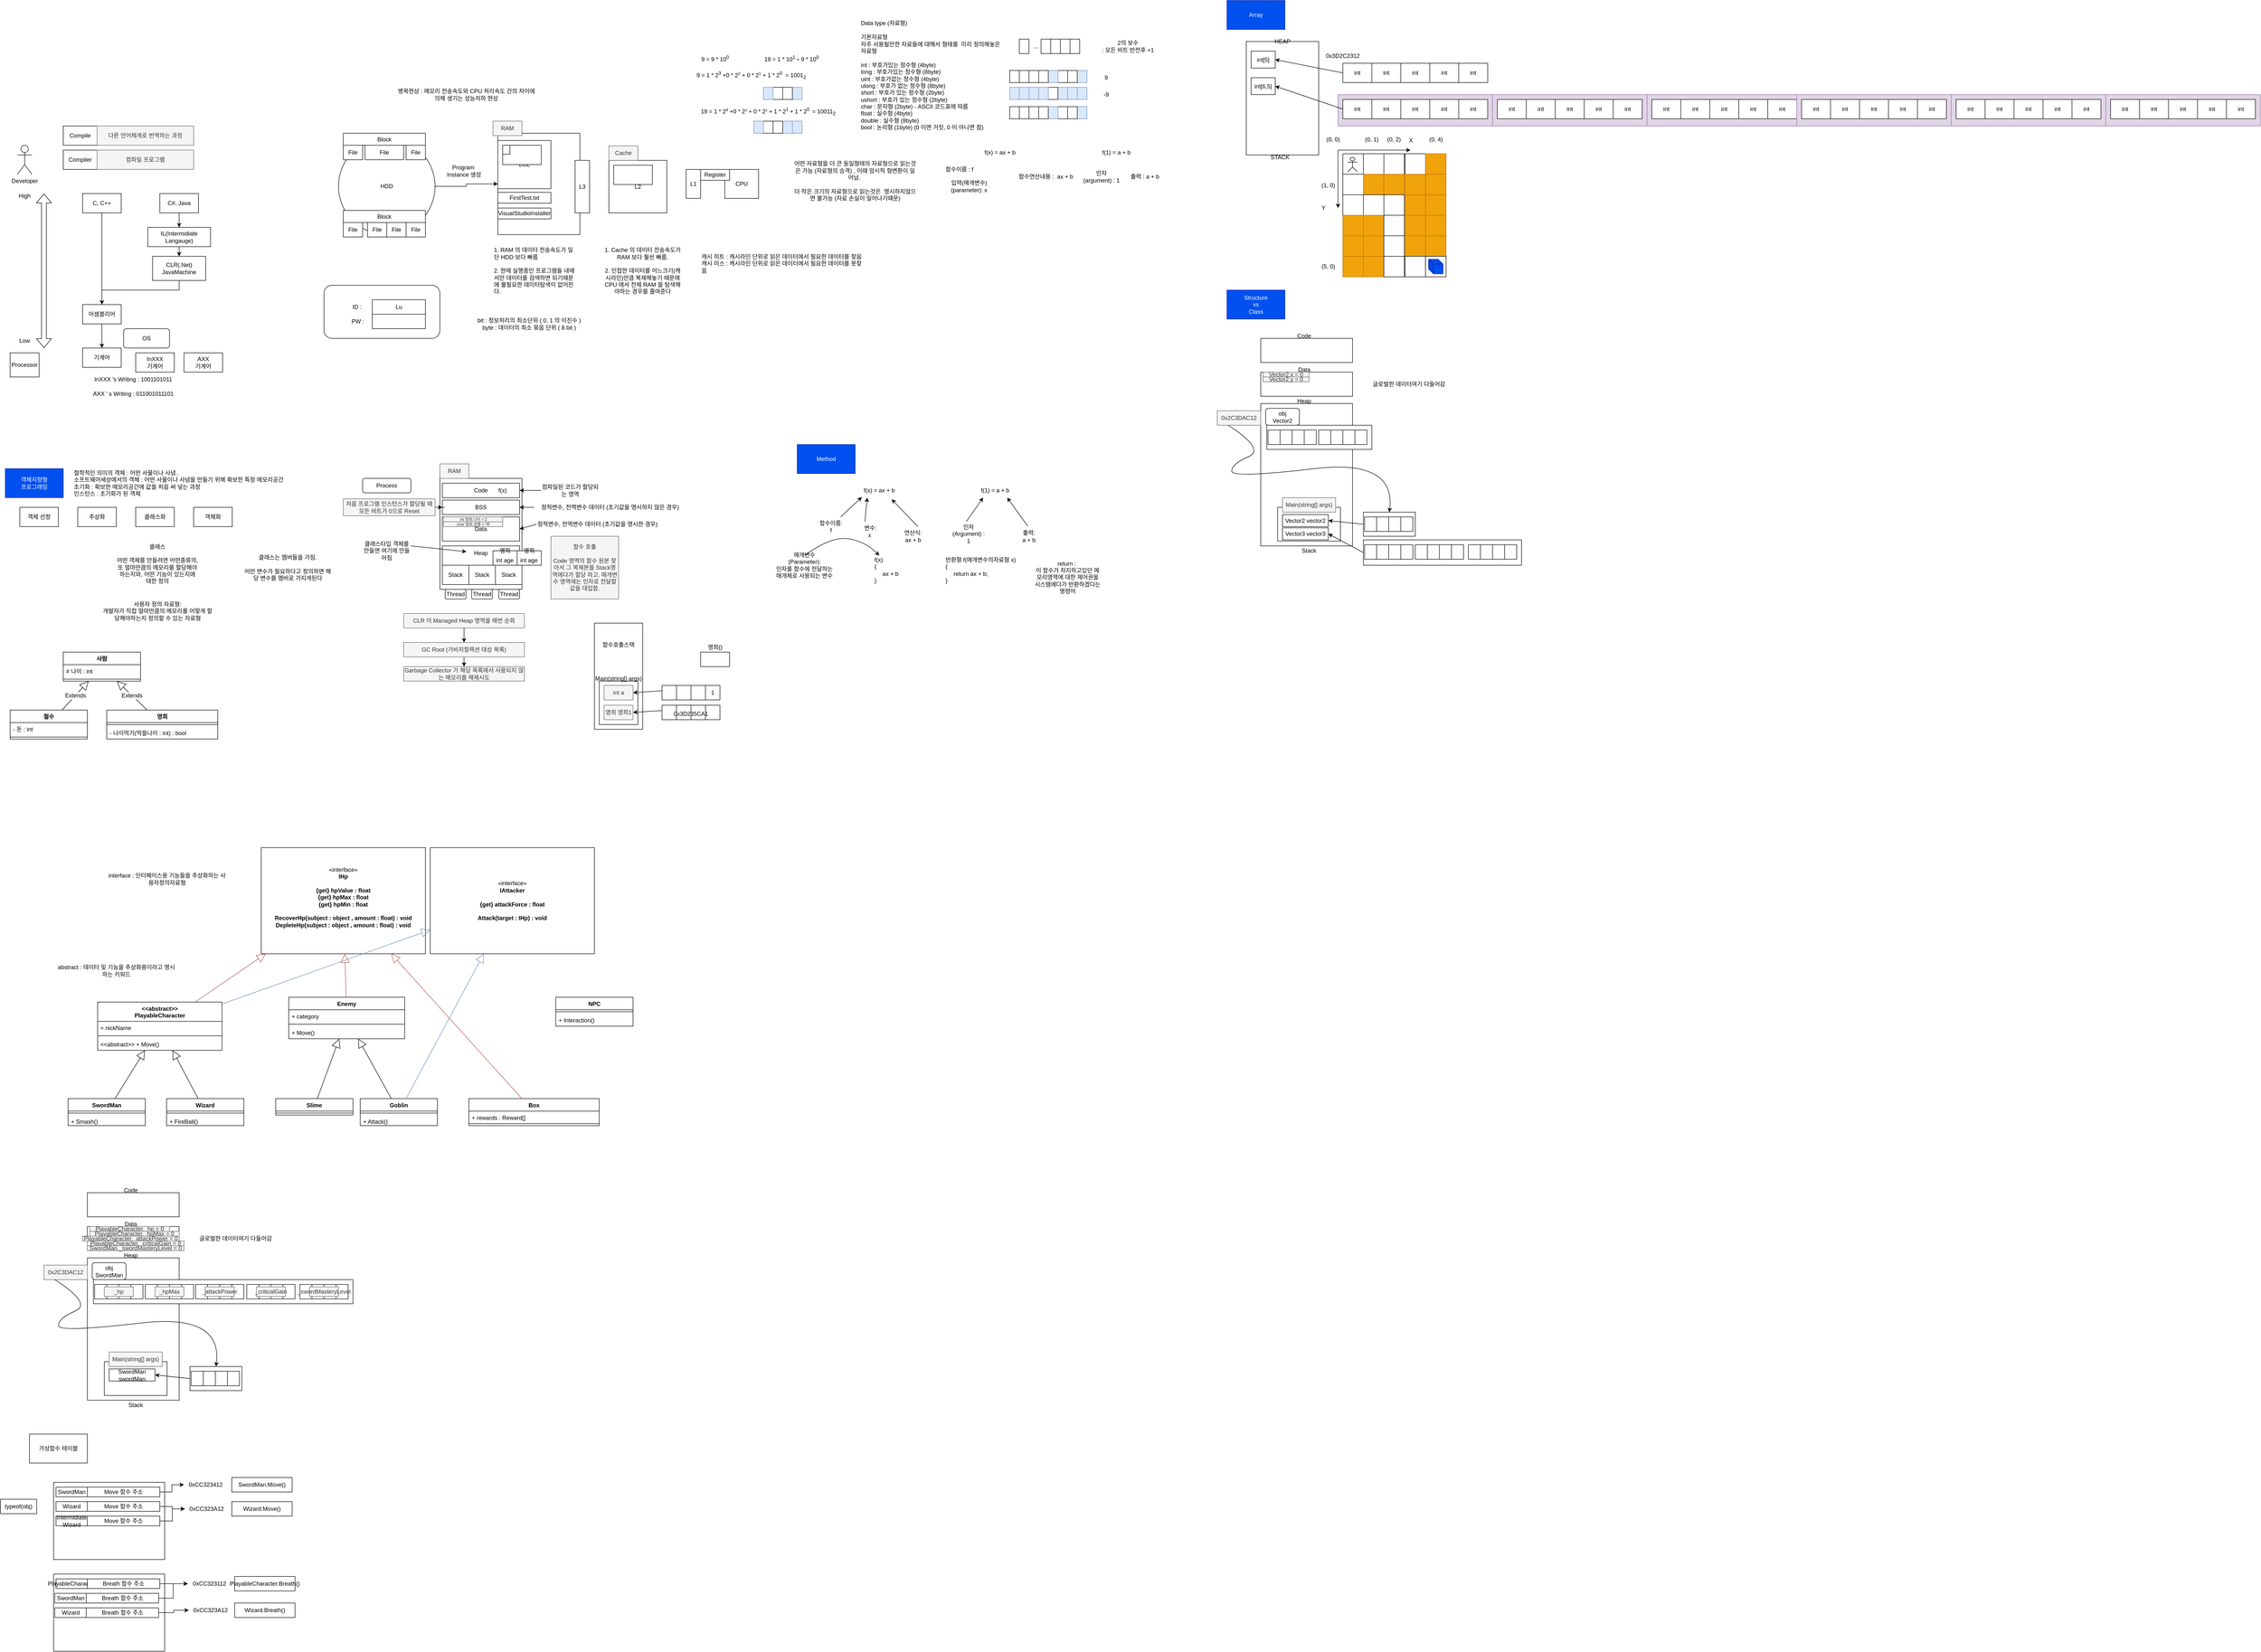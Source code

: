 <mxfile version="21.7.5" type="device">
  <diagram id="C5RBs43oDa-KdzZeNtuy" name="Page-1">
    <mxGraphModel dx="724" dy="1559" grid="1" gridSize="10" guides="1" tooltips="1" connect="1" arrows="1" fold="1" page="1" pageScale="1" pageWidth="827" pageHeight="1169" math="0" shadow="0">
      <root>
        <mxCell id="WIyWlLk6GJQsqaUBKTNV-0" />
        <mxCell id="WIyWlLk6GJQsqaUBKTNV-1" parent="WIyWlLk6GJQsqaUBKTNV-0" />
        <mxCell id="aH1sAO0irrYma5P-WUhB-1" value="" style="rounded=0;whiteSpace=wrap;html=1;" vertex="1" parent="WIyWlLk6GJQsqaUBKTNV-1">
          <mxGeometry x="2630" y="555" width="190" height="295" as="geometry" />
        </mxCell>
        <mxCell id="aH1sAO0irrYma5P-WUhB-13" value="" style="rounded=0;whiteSpace=wrap;html=1;" vertex="1" parent="WIyWlLk6GJQsqaUBKTNV-1">
          <mxGeometry x="2842.5" y="780" width="107.5" height="50" as="geometry" />
        </mxCell>
        <mxCell id="rMAmGKz9IiGFj0WXurT5-21" value="" style="rounded=0;whiteSpace=wrap;html=1;fillColor=#e1d5e7;strokeColor=#9673a6;" parent="WIyWlLk6GJQsqaUBKTNV-1" vertex="1">
          <mxGeometry x="2790" y="-85" width="320" height="65" as="geometry" />
        </mxCell>
        <mxCell id="sBHuZ6YUQPur8Hax-RjV-0" value="기계어" style="rounded=0;whiteSpace=wrap;html=1;" parent="WIyWlLk6GJQsqaUBKTNV-1" vertex="1">
          <mxGeometry x="190" y="440" width="80" height="40" as="geometry" />
        </mxCell>
        <mxCell id="sBHuZ6YUQPur8Hax-RjV-1" value="" style="shape=flexArrow;endArrow=classic;startArrow=classic;html=1;rounded=0;" parent="WIyWlLk6GJQsqaUBKTNV-1" edge="1">
          <mxGeometry width="100" height="100" relative="1" as="geometry">
            <mxPoint x="110" y="440" as="sourcePoint" />
            <mxPoint x="110" y="120" as="targetPoint" />
          </mxGeometry>
        </mxCell>
        <mxCell id="sBHuZ6YUQPur8Hax-RjV-2" value="High" style="text;html=1;strokeColor=none;fillColor=none;align=center;verticalAlign=middle;whiteSpace=wrap;rounded=0;" parent="WIyWlLk6GJQsqaUBKTNV-1" vertex="1">
          <mxGeometry x="40" y="110" width="60" height="30" as="geometry" />
        </mxCell>
        <mxCell id="sBHuZ6YUQPur8Hax-RjV-3" value="Low" style="text;html=1;strokeColor=none;fillColor=none;align=center;verticalAlign=middle;whiteSpace=wrap;rounded=0;" parent="WIyWlLk6GJQsqaUBKTNV-1" vertex="1">
          <mxGeometry x="40" y="410" width="60" height="30" as="geometry" />
        </mxCell>
        <mxCell id="sBHuZ6YUQPur8Hax-RjV-12" style="edgeStyle=orthogonalEdgeStyle;rounded=0;orthogonalLoop=1;jettySize=auto;html=1;entryX=0.5;entryY=0;entryDx=0;entryDy=0;" parent="WIyWlLk6GJQsqaUBKTNV-1" source="sBHuZ6YUQPur8Hax-RjV-4" target="sBHuZ6YUQPur8Hax-RjV-0" edge="1">
          <mxGeometry relative="1" as="geometry" />
        </mxCell>
        <mxCell id="sBHuZ6YUQPur8Hax-RjV-4" value="C, C++" style="rounded=0;whiteSpace=wrap;html=1;" parent="WIyWlLk6GJQsqaUBKTNV-1" vertex="1">
          <mxGeometry x="190" y="120" width="80" height="40" as="geometry" />
        </mxCell>
        <mxCell id="sBHuZ6YUQPur8Hax-RjV-26" style="edgeStyle=orthogonalEdgeStyle;rounded=0;orthogonalLoop=1;jettySize=auto;html=1;entryX=0.5;entryY=0;entryDx=0;entryDy=0;" parent="WIyWlLk6GJQsqaUBKTNV-1" source="sBHuZ6YUQPur8Hax-RjV-5" target="sBHuZ6YUQPur8Hax-RjV-25" edge="1">
          <mxGeometry relative="1" as="geometry" />
        </mxCell>
        <mxCell id="sBHuZ6YUQPur8Hax-RjV-5" value="C#, Java" style="rounded=0;whiteSpace=wrap;html=1;" parent="WIyWlLk6GJQsqaUBKTNV-1" vertex="1">
          <mxGeometry x="350" y="120" width="80" height="40" as="geometry" />
        </mxCell>
        <mxCell id="sBHuZ6YUQPur8Hax-RjV-6" value="Developer" style="shape=umlActor;verticalLabelPosition=bottom;verticalAlign=top;html=1;outlineConnect=0;" parent="WIyWlLk6GJQsqaUBKTNV-1" vertex="1">
          <mxGeometry x="55" y="20" width="30" height="60" as="geometry" />
        </mxCell>
        <mxCell id="sBHuZ6YUQPur8Hax-RjV-7" value="Processor" style="rounded=0;whiteSpace=wrap;html=1;" parent="WIyWlLk6GJQsqaUBKTNV-1" vertex="1">
          <mxGeometry x="40" y="450" width="60" height="50" as="geometry" />
        </mxCell>
        <mxCell id="sBHuZ6YUQPur8Hax-RjV-8" value="Compiler" style="rounded=0;whiteSpace=wrap;html=1;" parent="WIyWlLk6GJQsqaUBKTNV-1" vertex="1">
          <mxGeometry x="150" y="30" width="70" height="40" as="geometry" />
        </mxCell>
        <mxCell id="sBHuZ6YUQPur8Hax-RjV-9" value="Compile" style="rounded=0;whiteSpace=wrap;html=1;" parent="WIyWlLk6GJQsqaUBKTNV-1" vertex="1">
          <mxGeometry x="150" y="-20" width="70" height="40" as="geometry" />
        </mxCell>
        <mxCell id="sBHuZ6YUQPur8Hax-RjV-10" value="다른 언어체계로 번역하는 과정" style="text;html=1;strokeColor=#666666;fillColor=#f5f5f5;align=center;verticalAlign=middle;whiteSpace=wrap;rounded=0;fontColor=#333333;" parent="WIyWlLk6GJQsqaUBKTNV-1" vertex="1">
          <mxGeometry x="220" y="-20" width="200" height="40" as="geometry" />
        </mxCell>
        <mxCell id="sBHuZ6YUQPur8Hax-RjV-11" value="컴파일 프로그램" style="text;html=1;strokeColor=#666666;fillColor=#f5f5f5;align=center;verticalAlign=middle;whiteSpace=wrap;rounded=0;fontColor=#333333;" parent="WIyWlLk6GJQsqaUBKTNV-1" vertex="1">
          <mxGeometry x="220" y="30" width="200" height="40" as="geometry" />
        </mxCell>
        <mxCell id="sBHuZ6YUQPur8Hax-RjV-14" value="InXXX &#39;s Writing : 1001101011" style="text;html=1;strokeColor=none;fillColor=none;align=center;verticalAlign=middle;whiteSpace=wrap;rounded=0;" parent="WIyWlLk6GJQsqaUBKTNV-1" vertex="1">
          <mxGeometry x="180" y="490" width="230" height="30" as="geometry" />
        </mxCell>
        <mxCell id="sBHuZ6YUQPur8Hax-RjV-15" value="AXX &#39; s Writing : 011001011101" style="text;html=1;strokeColor=none;fillColor=none;align=center;verticalAlign=middle;whiteSpace=wrap;rounded=0;" parent="WIyWlLk6GJQsqaUBKTNV-1" vertex="1">
          <mxGeometry x="180" y="520" width="230" height="30" as="geometry" />
        </mxCell>
        <mxCell id="sBHuZ6YUQPur8Hax-RjV-16" value="OS" style="rounded=1;whiteSpace=wrap;html=1;" parent="WIyWlLk6GJQsqaUBKTNV-1" vertex="1">
          <mxGeometry x="275" y="400" width="95" height="40" as="geometry" />
        </mxCell>
        <mxCell id="sBHuZ6YUQPur8Hax-RjV-18" value="InXXX&lt;br&gt;기계어" style="rounded=0;whiteSpace=wrap;html=1;" parent="WIyWlLk6GJQsqaUBKTNV-1" vertex="1">
          <mxGeometry x="300" y="450" width="80" height="40" as="geometry" />
        </mxCell>
        <mxCell id="sBHuZ6YUQPur8Hax-RjV-19" value="AXX&lt;br&gt;기계어" style="rounded=0;whiteSpace=wrap;html=1;" parent="WIyWlLk6GJQsqaUBKTNV-1" vertex="1">
          <mxGeometry x="400" y="450" width="80" height="40" as="geometry" />
        </mxCell>
        <mxCell id="sBHuZ6YUQPur8Hax-RjV-22" value="" style="edgeStyle=orthogonalEdgeStyle;rounded=0;orthogonalLoop=1;jettySize=auto;html=1;entryX=0.5;entryY=0;entryDx=0;entryDy=0;" parent="WIyWlLk6GJQsqaUBKTNV-1" source="sBHuZ6YUQPur8Hax-RjV-4" target="sBHuZ6YUQPur8Hax-RjV-21" edge="1">
          <mxGeometry relative="1" as="geometry">
            <mxPoint x="270" y="140" as="sourcePoint" />
            <mxPoint x="338" y="350" as="targetPoint" />
          </mxGeometry>
        </mxCell>
        <mxCell id="sBHuZ6YUQPur8Hax-RjV-21" value="어셈블리어" style="rounded=0;whiteSpace=wrap;html=1;" parent="WIyWlLk6GJQsqaUBKTNV-1" vertex="1">
          <mxGeometry x="190" y="350" width="80" height="40" as="geometry" />
        </mxCell>
        <mxCell id="sBHuZ6YUQPur8Hax-RjV-24" style="edgeStyle=orthogonalEdgeStyle;rounded=0;orthogonalLoop=1;jettySize=auto;html=1;" parent="WIyWlLk6GJQsqaUBKTNV-1" source="sBHuZ6YUQPur8Hax-RjV-23" target="sBHuZ6YUQPur8Hax-RjV-21" edge="1">
          <mxGeometry relative="1" as="geometry">
            <Array as="points">
              <mxPoint x="390" y="320" />
              <mxPoint x="230" y="320" />
            </Array>
          </mxGeometry>
        </mxCell>
        <mxCell id="sBHuZ6YUQPur8Hax-RjV-23" value="CLR(.Net)&lt;br&gt;JavaMachine" style="rounded=0;whiteSpace=wrap;html=1;" parent="WIyWlLk6GJQsqaUBKTNV-1" vertex="1">
          <mxGeometry x="335" y="250" width="110" height="50" as="geometry" />
        </mxCell>
        <mxCell id="sBHuZ6YUQPur8Hax-RjV-29" style="edgeStyle=orthogonalEdgeStyle;rounded=0;orthogonalLoop=1;jettySize=auto;html=1;entryX=0.5;entryY=0;entryDx=0;entryDy=0;" parent="WIyWlLk6GJQsqaUBKTNV-1" source="sBHuZ6YUQPur8Hax-RjV-25" target="sBHuZ6YUQPur8Hax-RjV-23" edge="1">
          <mxGeometry relative="1" as="geometry" />
        </mxCell>
        <mxCell id="sBHuZ6YUQPur8Hax-RjV-25" value="IL(Intermidiate Langauge)" style="rounded=0;whiteSpace=wrap;html=1;" parent="WIyWlLk6GJQsqaUBKTNV-1" vertex="1">
          <mxGeometry x="325" y="190" width="130" height="40" as="geometry" />
        </mxCell>
        <mxCell id="sBHuZ6YUQPur8Hax-RjV-60" style="edgeStyle=orthogonalEdgeStyle;rounded=0;orthogonalLoop=1;jettySize=auto;html=1;entryX=0;entryY=0.5;entryDx=0;entryDy=0;" parent="WIyWlLk6GJQsqaUBKTNV-1" source="sBHuZ6YUQPur8Hax-RjV-30" target="sBHuZ6YUQPur8Hax-RjV-58" edge="1">
          <mxGeometry relative="1" as="geometry" />
        </mxCell>
        <mxCell id="sBHuZ6YUQPur8Hax-RjV-30" value="HDD" style="ellipse;whiteSpace=wrap;html=1;aspect=fixed;" parent="WIyWlLk6GJQsqaUBKTNV-1" vertex="1">
          <mxGeometry x="720" y="5" width="200" height="200" as="geometry" />
        </mxCell>
        <mxCell id="sBHuZ6YUQPur8Hax-RjV-34" value="Block" style="rounded=0;whiteSpace=wrap;html=1;" parent="WIyWlLk6GJQsqaUBKTNV-1" vertex="1">
          <mxGeometry x="730" y="-5" width="170" height="25" as="geometry" />
        </mxCell>
        <mxCell id="sBHuZ6YUQPur8Hax-RjV-35" value="File" style="rounded=0;whiteSpace=wrap;html=1;" parent="WIyWlLk6GJQsqaUBKTNV-1" vertex="1">
          <mxGeometry x="730" y="20" width="40" height="30" as="geometry" />
        </mxCell>
        <mxCell id="sBHuZ6YUQPur8Hax-RjV-37" value="File" style="rounded=0;whiteSpace=wrap;html=1;" parent="WIyWlLk6GJQsqaUBKTNV-1" vertex="1">
          <mxGeometry x="775" y="20" width="80" height="30" as="geometry" />
        </mxCell>
        <mxCell id="sBHuZ6YUQPur8Hax-RjV-38" value="File" style="rounded=0;whiteSpace=wrap;html=1;" parent="WIyWlLk6GJQsqaUBKTNV-1" vertex="1">
          <mxGeometry x="860" y="20" width="40" height="30" as="geometry" />
        </mxCell>
        <mxCell id="sBHuZ6YUQPur8Hax-RjV-39" value="Block" style="rounded=0;whiteSpace=wrap;html=1;" parent="WIyWlLk6GJQsqaUBKTNV-1" vertex="1">
          <mxGeometry x="730" y="155" width="170" height="25" as="geometry" />
        </mxCell>
        <mxCell id="sBHuZ6YUQPur8Hax-RjV-40" value="File" style="rounded=0;whiteSpace=wrap;html=1;" parent="WIyWlLk6GJQsqaUBKTNV-1" vertex="1">
          <mxGeometry x="730" y="180" width="40" height="30" as="geometry" />
        </mxCell>
        <mxCell id="sBHuZ6YUQPur8Hax-RjV-42" value="File" style="rounded=0;whiteSpace=wrap;html=1;" parent="WIyWlLk6GJQsqaUBKTNV-1" vertex="1">
          <mxGeometry x="860" y="180" width="40" height="30" as="geometry" />
        </mxCell>
        <mxCell id="sBHuZ6YUQPur8Hax-RjV-43" value="File" style="rounded=0;whiteSpace=wrap;html=1;" parent="WIyWlLk6GJQsqaUBKTNV-1" vertex="1">
          <mxGeometry x="780" y="180" width="40" height="30" as="geometry" />
        </mxCell>
        <mxCell id="sBHuZ6YUQPur8Hax-RjV-44" value="File" style="rounded=0;whiteSpace=wrap;html=1;" parent="WIyWlLk6GJQsqaUBKTNV-1" vertex="1">
          <mxGeometry x="820" y="180" width="40" height="30" as="geometry" />
        </mxCell>
        <mxCell id="sBHuZ6YUQPur8Hax-RjV-45" value="CPU" style="rounded=0;whiteSpace=wrap;html=1;" parent="WIyWlLk6GJQsqaUBKTNV-1" vertex="1">
          <mxGeometry x="1520" y="70" width="70" height="60" as="geometry" />
        </mxCell>
        <mxCell id="sBHuZ6YUQPur8Hax-RjV-51" value="" style="rounded=1;whiteSpace=wrap;html=1;" parent="WIyWlLk6GJQsqaUBKTNV-1" vertex="1">
          <mxGeometry x="690" y="310" width="240" height="110" as="geometry" />
        </mxCell>
        <mxCell id="sBHuZ6YUQPur8Hax-RjV-52" value="ID :&amp;nbsp;" style="text;html=1;strokeColor=none;fillColor=none;align=center;verticalAlign=middle;whiteSpace=wrap;rounded=0;" parent="WIyWlLk6GJQsqaUBKTNV-1" vertex="1">
          <mxGeometry x="730" y="340" width="60" height="30" as="geometry" />
        </mxCell>
        <mxCell id="sBHuZ6YUQPur8Hax-RjV-53" value="PW :" style="text;html=1;strokeColor=none;fillColor=none;align=center;verticalAlign=middle;whiteSpace=wrap;rounded=0;" parent="WIyWlLk6GJQsqaUBKTNV-1" vertex="1">
          <mxGeometry x="730" y="370" width="60" height="30" as="geometry" />
        </mxCell>
        <mxCell id="sBHuZ6YUQPur8Hax-RjV-54" value="Lu" style="rounded=0;whiteSpace=wrap;html=1;" parent="WIyWlLk6GJQsqaUBKTNV-1" vertex="1">
          <mxGeometry x="790" y="340" width="110" height="30" as="geometry" />
        </mxCell>
        <mxCell id="sBHuZ6YUQPur8Hax-RjV-55" value="" style="rounded=0;whiteSpace=wrap;html=1;" parent="WIyWlLk6GJQsqaUBKTNV-1" vertex="1">
          <mxGeometry x="790" y="370" width="110" height="30" as="geometry" />
        </mxCell>
        <mxCell id="sBHuZ6YUQPur8Hax-RjV-56" value="병목현상 : 메모리 전송속도와 CPU 처리속도 간의 차이에 의해 생기는 성능저하 현상" style="text;html=1;strokeColor=none;fillColor=none;align=center;verticalAlign=middle;whiteSpace=wrap;rounded=0;" parent="WIyWlLk6GJQsqaUBKTNV-1" vertex="1">
          <mxGeometry x="840" y="-110" width="290" height="50" as="geometry" />
        </mxCell>
        <mxCell id="sBHuZ6YUQPur8Hax-RjV-58" value="" style="rounded=0;whiteSpace=wrap;html=1;" parent="WIyWlLk6GJQsqaUBKTNV-1" vertex="1">
          <mxGeometry x="1050" y="-5" width="170" height="210" as="geometry" />
        </mxCell>
        <mxCell id="sBHuZ6YUQPur8Hax-RjV-59" value="RAM" style="text;html=1;strokeColor=#666666;fillColor=#f5f5f5;align=center;verticalAlign=middle;whiteSpace=wrap;rounded=0;fontColor=#333333;" parent="WIyWlLk6GJQsqaUBKTNV-1" vertex="1">
          <mxGeometry x="1040" y="-30" width="60" height="30" as="geometry" />
        </mxCell>
        <mxCell id="sBHuZ6YUQPur8Hax-RjV-61" value="LOL" style="rounded=0;whiteSpace=wrap;html=1;" parent="WIyWlLk6GJQsqaUBKTNV-1" vertex="1">
          <mxGeometry x="1050" y="10" width="110" height="100" as="geometry" />
        </mxCell>
        <mxCell id="sBHuZ6YUQPur8Hax-RjV-62" value="FirstTest.txt" style="rounded=0;whiteSpace=wrap;html=1;" parent="WIyWlLk6GJQsqaUBKTNV-1" vertex="1">
          <mxGeometry x="1050" y="117.5" width="110" height="22.5" as="geometry" />
        </mxCell>
        <mxCell id="sBHuZ6YUQPur8Hax-RjV-63" value="VisualStudioInstaller" style="rounded=0;whiteSpace=wrap;html=1;" parent="WIyWlLk6GJQsqaUBKTNV-1" vertex="1">
          <mxGeometry x="1050" y="150" width="110" height="22.5" as="geometry" />
        </mxCell>
        <mxCell id="sBHuZ6YUQPur8Hax-RjV-64" value="1. RAM 의 데이터 전송속도가 일단 HDD 보다 빠름&lt;br&gt;&lt;br&gt;2. 현재 실행중인 프로그램들 내에서만 데이터를 검색하면 되기때문에 불필요한 데이터탐색이 없어진다.&lt;br&gt;" style="text;html=1;strokeColor=none;fillColor=none;align=left;verticalAlign=middle;whiteSpace=wrap;rounded=0;" parent="WIyWlLk6GJQsqaUBKTNV-1" vertex="1">
          <mxGeometry x="1040" y="220" width="170" height="120" as="geometry" />
        </mxCell>
        <mxCell id="sBHuZ6YUQPur8Hax-RjV-65" value="Program&amp;nbsp;&lt;br&gt;Instance 생성" style="text;html=1;strokeColor=none;fillColor=none;align=center;verticalAlign=middle;whiteSpace=wrap;rounded=0;" parent="WIyWlLk6GJQsqaUBKTNV-1" vertex="1">
          <mxGeometry x="930" y="45" width="100" height="55" as="geometry" />
        </mxCell>
        <mxCell id="sBHuZ6YUQPur8Hax-RjV-66" value="Register" style="rounded=0;whiteSpace=wrap;html=1;" parent="WIyWlLk6GJQsqaUBKTNV-1" vertex="1">
          <mxGeometry x="1470" y="70" width="60" height="22.5" as="geometry" />
        </mxCell>
        <mxCell id="sBHuZ6YUQPur8Hax-RjV-67" value="L3" style="rounded=0;whiteSpace=wrap;html=1;" parent="WIyWlLk6GJQsqaUBKTNV-1" vertex="1">
          <mxGeometry x="1210" y="51.25" width="30" height="108.75" as="geometry" />
        </mxCell>
        <mxCell id="sBHuZ6YUQPur8Hax-RjV-68" value="L2" style="rounded=0;whiteSpace=wrap;html=1;" parent="WIyWlLk6GJQsqaUBKTNV-1" vertex="1">
          <mxGeometry x="1280" y="51.25" width="120" height="108.75" as="geometry" />
        </mxCell>
        <mxCell id="sBHuZ6YUQPur8Hax-RjV-69" value="L1" style="rounded=0;whiteSpace=wrap;html=1;" parent="WIyWlLk6GJQsqaUBKTNV-1" vertex="1">
          <mxGeometry x="1440" y="70" width="30" height="60" as="geometry" />
        </mxCell>
        <mxCell id="sBHuZ6YUQPur8Hax-RjV-70" value="Cache" style="text;html=1;strokeColor=#666666;fillColor=#f5f5f5;align=center;verticalAlign=middle;whiteSpace=wrap;rounded=0;fontColor=#333333;" parent="WIyWlLk6GJQsqaUBKTNV-1" vertex="1">
          <mxGeometry x="1280" y="21.25" width="60" height="30" as="geometry" />
        </mxCell>
        <mxCell id="sBHuZ6YUQPur8Hax-RjV-73" value="" style="rounded=0;whiteSpace=wrap;html=1;" parent="WIyWlLk6GJQsqaUBKTNV-1" vertex="1">
          <mxGeometry x="1060" y="20" width="80" height="40" as="geometry" />
        </mxCell>
        <mxCell id="sBHuZ6YUQPur8Hax-RjV-74" value="" style="rounded=0;whiteSpace=wrap;html=1;" parent="WIyWlLk6GJQsqaUBKTNV-1" vertex="1">
          <mxGeometry x="1060" y="20" width="15" height="18.75" as="geometry" />
        </mxCell>
        <mxCell id="sBHuZ6YUQPur8Hax-RjV-75" value="" style="rounded=0;whiteSpace=wrap;html=1;" parent="WIyWlLk6GJQsqaUBKTNV-1" vertex="1">
          <mxGeometry x="1290" y="61.25" width="80" height="40" as="geometry" />
        </mxCell>
        <mxCell id="sBHuZ6YUQPur8Hax-RjV-76" value="1. Cache 의 데이터 전송속도가 RAM 보다 훨씬 빠름.&lt;br&gt;&lt;br&gt;2. 인접한 데이터를 어느크기(캐시라인)만큼 복제해놓기 때문에 CPU 에서 전체 RAM 을 탐색해야하는 경우를 줄여준다" style="text;html=1;strokeColor=none;fillColor=none;align=center;verticalAlign=middle;whiteSpace=wrap;rounded=0;" parent="WIyWlLk6GJQsqaUBKTNV-1" vertex="1">
          <mxGeometry x="1270" y="220" width="160" height="120" as="geometry" />
        </mxCell>
        <mxCell id="sBHuZ6YUQPur8Hax-RjV-77" value="캐시 히트 : 캐시라인 단위로 읽은 데이터에서 필요한 데이터를 찾음&lt;br&gt;캐시 미스 : 캐시라인 단위로 읽은 데이터에서 필요한 데이터를 못찾음" style="text;html=1;strokeColor=none;fillColor=none;align=left;verticalAlign=middle;whiteSpace=wrap;rounded=0;" parent="WIyWlLk6GJQsqaUBKTNV-1" vertex="1">
          <mxGeometry x="1470" y="210" width="340" height="110" as="geometry" />
        </mxCell>
        <mxCell id="sBHuZ6YUQPur8Hax-RjV-78" value="bit : 정보처리의 최소단위 ( 0, 1 의 이진수 )&lt;br&gt;byte : 데이터의 최소 묶음 단위 ( 8 bit )" style="text;html=1;strokeColor=none;fillColor=none;align=center;verticalAlign=middle;whiteSpace=wrap;rounded=0;" parent="WIyWlLk6GJQsqaUBKTNV-1" vertex="1">
          <mxGeometry x="1000" y="360" width="230" height="60" as="geometry" />
        </mxCell>
        <mxCell id="sBHuZ6YUQPur8Hax-RjV-79" value="f(x) = ax + b" style="text;html=1;strokeColor=none;fillColor=none;align=center;verticalAlign=middle;whiteSpace=wrap;rounded=0;" parent="WIyWlLk6GJQsqaUBKTNV-1" vertex="1">
          <mxGeometry x="2020" y="20" width="140" height="30" as="geometry" />
        </mxCell>
        <mxCell id="sBHuZ6YUQPur8Hax-RjV-80" value="함수이름 : f" style="text;html=1;strokeColor=none;fillColor=none;align=center;verticalAlign=middle;whiteSpace=wrap;rounded=0;" parent="WIyWlLk6GJQsqaUBKTNV-1" vertex="1">
          <mxGeometry x="1960" y="55" width="92" height="30" as="geometry" />
        </mxCell>
        <mxCell id="sBHuZ6YUQPur8Hax-RjV-81" value="입력(매개변수) (parameter): x" style="text;html=1;strokeColor=none;fillColor=none;align=center;verticalAlign=middle;whiteSpace=wrap;rounded=0;" parent="WIyWlLk6GJQsqaUBKTNV-1" vertex="1">
          <mxGeometry x="1970" y="90" width="112" height="30" as="geometry" />
        </mxCell>
        <mxCell id="sBHuZ6YUQPur8Hax-RjV-82" value="함수연산내용 :&amp;nbsp; ax + b" style="text;html=1;strokeColor=none;fillColor=none;align=center;verticalAlign=middle;whiteSpace=wrap;rounded=0;" parent="WIyWlLk6GJQsqaUBKTNV-1" vertex="1">
          <mxGeometry x="2110" y="70" width="150" height="30" as="geometry" />
        </mxCell>
        <mxCell id="sBHuZ6YUQPur8Hax-RjV-84" value="f(1) = a + b" style="text;html=1;strokeColor=none;fillColor=none;align=center;verticalAlign=middle;whiteSpace=wrap;rounded=0;" parent="WIyWlLk6GJQsqaUBKTNV-1" vertex="1">
          <mxGeometry x="2261" y="20" width="140" height="30" as="geometry" />
        </mxCell>
        <mxCell id="sBHuZ6YUQPur8Hax-RjV-85" value="인자 (argument) : 1&lt;br&gt;" style="text;html=1;strokeColor=none;fillColor=none;align=center;verticalAlign=middle;whiteSpace=wrap;rounded=0;" parent="WIyWlLk6GJQsqaUBKTNV-1" vertex="1">
          <mxGeometry x="2260" y="70" width="80" height="30" as="geometry" />
        </mxCell>
        <mxCell id="sBHuZ6YUQPur8Hax-RjV-86" value="출력 : a + b" style="text;html=1;strokeColor=none;fillColor=none;align=center;verticalAlign=middle;whiteSpace=wrap;rounded=0;" parent="WIyWlLk6GJQsqaUBKTNV-1" vertex="1">
          <mxGeometry x="2350" y="70" width="80" height="30" as="geometry" />
        </mxCell>
        <mxCell id="sBHuZ6YUQPur8Hax-RjV-87" value="9 = 9 * 10&lt;sup&gt;0&lt;/sup&gt;" style="text;html=1;strokeColor=none;fillColor=none;align=center;verticalAlign=middle;whiteSpace=wrap;rounded=0;" parent="WIyWlLk6GJQsqaUBKTNV-1" vertex="1">
          <mxGeometry x="1420" y="-170" width="160" height="20" as="geometry" />
        </mxCell>
        <mxCell id="sBHuZ6YUQPur8Hax-RjV-88" value="19 = 1 * 10&lt;sup&gt;1&lt;/sup&gt;&lt;span style=&quot;font-size: 10px;&quot;&gt;&amp;nbsp;+&lt;/span&gt;&amp;nbsp;9 * 10&lt;sup&gt;0&lt;/sup&gt;" style="text;html=1;strokeColor=none;fillColor=none;align=left;verticalAlign=middle;whiteSpace=wrap;rounded=0;" parent="WIyWlLk6GJQsqaUBKTNV-1" vertex="1">
          <mxGeometry x="1600" y="-170" width="290" height="20" as="geometry" />
        </mxCell>
        <mxCell id="sBHuZ6YUQPur8Hax-RjV-89" value="9 = 1 * 2&lt;sup&gt;3&lt;/sup&gt; +0 * 2&lt;span style=&quot;font-size: 10px;&quot;&gt;&lt;sup&gt;2&lt;/sup&gt;&lt;/span&gt;&amp;nbsp;+ 0 * 2&lt;span style=&quot;font-size: 10px;&quot;&gt;&lt;sup&gt;1&lt;/sup&gt;&lt;/span&gt;&amp;nbsp;+&amp;nbsp;1 * 2&lt;sup&gt;0&lt;/sup&gt;&amp;nbsp; = 1001&lt;sub&gt;2&lt;/sub&gt;" style="text;html=1;strokeColor=none;fillColor=none;align=center;verticalAlign=middle;whiteSpace=wrap;rounded=0;" parent="WIyWlLk6GJQsqaUBKTNV-1" vertex="1">
          <mxGeometry x="1420" y="-135" width="310" height="20" as="geometry" />
        </mxCell>
        <mxCell id="sBHuZ6YUQPur8Hax-RjV-90" value="" style="rounded=0;whiteSpace=wrap;html=1;fillColor=#dae8fc;strokeColor=#6c8ebf;" parent="WIyWlLk6GJQsqaUBKTNV-1" vertex="1">
          <mxGeometry x="1660" y="-100" width="20" height="25" as="geometry" />
        </mxCell>
        <mxCell id="sBHuZ6YUQPur8Hax-RjV-91" value="" style="rounded=0;whiteSpace=wrap;html=1;" parent="WIyWlLk6GJQsqaUBKTNV-1" vertex="1">
          <mxGeometry x="1640" y="-100" width="20" height="25" as="geometry" />
        </mxCell>
        <mxCell id="sBHuZ6YUQPur8Hax-RjV-92" value="" style="rounded=0;whiteSpace=wrap;html=1;" parent="WIyWlLk6GJQsqaUBKTNV-1" vertex="1">
          <mxGeometry x="1620" y="-100" width="20" height="25" as="geometry" />
        </mxCell>
        <mxCell id="sBHuZ6YUQPur8Hax-RjV-93" value="" style="rounded=0;whiteSpace=wrap;html=1;fillColor=#dae8fc;strokeColor=#6c8ebf;" parent="WIyWlLk6GJQsqaUBKTNV-1" vertex="1">
          <mxGeometry x="1600" y="-100" width="20" height="25" as="geometry" />
        </mxCell>
        <mxCell id="sBHuZ6YUQPur8Hax-RjV-95" value="19 = 1 * 2&lt;span style=&quot;font-size: 10px;&quot;&gt;&lt;sup&gt;4&lt;/sup&gt;&lt;/span&gt;&amp;nbsp;+0 * 2&lt;span style=&quot;font-size: 8.333px;&quot;&gt;&lt;sup&gt;3&lt;/sup&gt;&lt;/span&gt;&amp;nbsp;+ 0 * 2&lt;span style=&quot;font-size: 8.333px;&quot;&gt;&lt;sup&gt;2&lt;/sup&gt;&lt;/span&gt;&amp;nbsp;+&amp;nbsp;1 * 2&lt;sup&gt;1&amp;nbsp;&lt;/sup&gt;+&amp;nbsp;1 * 2&lt;sup style=&quot;border-color: var(--border-color);&quot;&gt;0&amp;nbsp;&amp;nbsp;&lt;/sup&gt;= 10011&lt;sub&gt;2&lt;/sub&gt;" style="text;html=1;strokeColor=none;fillColor=none;align=center;verticalAlign=middle;whiteSpace=wrap;rounded=0;" parent="WIyWlLk6GJQsqaUBKTNV-1" vertex="1">
          <mxGeometry x="1420" y="-60" width="380" height="20" as="geometry" />
        </mxCell>
        <mxCell id="sBHuZ6YUQPur8Hax-RjV-96" value="" style="rounded=0;whiteSpace=wrap;html=1;fillColor=#dae8fc;strokeColor=#6c8ebf;" parent="WIyWlLk6GJQsqaUBKTNV-1" vertex="1">
          <mxGeometry x="1660" y="-30" width="20" height="25" as="geometry" />
        </mxCell>
        <mxCell id="sBHuZ6YUQPur8Hax-RjV-97" value="" style="rounded=0;whiteSpace=wrap;html=1;fillColor=#dae8fc;strokeColor=#6c8ebf;" parent="WIyWlLk6GJQsqaUBKTNV-1" vertex="1">
          <mxGeometry x="1640" y="-30" width="20" height="25" as="geometry" />
        </mxCell>
        <mxCell id="sBHuZ6YUQPur8Hax-RjV-98" value="" style="rounded=0;whiteSpace=wrap;html=1;" parent="WIyWlLk6GJQsqaUBKTNV-1" vertex="1">
          <mxGeometry x="1620" y="-30" width="20" height="25" as="geometry" />
        </mxCell>
        <mxCell id="sBHuZ6YUQPur8Hax-RjV-99" value="" style="rounded=0;whiteSpace=wrap;html=1;" parent="WIyWlLk6GJQsqaUBKTNV-1" vertex="1">
          <mxGeometry x="1600" y="-30" width="20" height="25" as="geometry" />
        </mxCell>
        <mxCell id="sBHuZ6YUQPur8Hax-RjV-100" value="" style="rounded=0;whiteSpace=wrap;html=1;fillColor=#dae8fc;strokeColor=#6c8ebf;" parent="WIyWlLk6GJQsqaUBKTNV-1" vertex="1">
          <mxGeometry x="1580" y="-30" width="20" height="25" as="geometry" />
        </mxCell>
        <mxCell id="sBHuZ6YUQPur8Hax-RjV-101" value="Data type (자료형)&lt;br&gt;&lt;br&gt;기본자료형&lt;br&gt;자주 사용될만한 자료들에 대해서 형태를&amp;nbsp; 미리 정의해놓은 자료형&lt;br&gt;&lt;br&gt;int : 부호가있는 정수형 (4byte)&lt;br&gt;long : 부호가있는 정수형 (8byte)&lt;br&gt;uint : 부호가없는 정수형 (4byte)&lt;br&gt;ulong : 부호가 없는 정수형 (8byte)&lt;br&gt;short : 부호가 있는 정수형 (2byte)&lt;br&gt;ushort : 부호가 있는 정수형 (2byte)&lt;br&gt;char : 문자형 (2byte) - ASCII 코드표에 따름&lt;br&gt;float : 실수형 (4byte)&lt;br&gt;double : 실수형 (8byte)&lt;br&gt;bool : 논리형 (1byte) (0 이면 거짓, 0 이 아니면 참)" style="text;html=1;strokeColor=none;fillColor=none;align=left;verticalAlign=middle;whiteSpace=wrap;rounded=0;" parent="WIyWlLk6GJQsqaUBKTNV-1" vertex="1">
          <mxGeometry x="1800" y="-250" width="300" height="250" as="geometry" />
        </mxCell>
        <mxCell id="sBHuZ6YUQPur8Hax-RjV-102" value="" style="rounded=0;whiteSpace=wrap;html=1;" parent="WIyWlLk6GJQsqaUBKTNV-1" vertex="1">
          <mxGeometry x="2130" y="-200" width="20" height="30" as="geometry" />
        </mxCell>
        <mxCell id="sBHuZ6YUQPur8Hax-RjV-103" value="" style="rounded=0;whiteSpace=wrap;html=1;" parent="WIyWlLk6GJQsqaUBKTNV-1" vertex="1">
          <mxGeometry x="2175" y="-200" width="20" height="30" as="geometry" />
        </mxCell>
        <mxCell id="sBHuZ6YUQPur8Hax-RjV-104" value="..." style="text;html=1;strokeColor=none;fillColor=none;align=center;verticalAlign=middle;whiteSpace=wrap;rounded=0;" parent="WIyWlLk6GJQsqaUBKTNV-1" vertex="1">
          <mxGeometry x="2150" y="-200" width="30" height="30" as="geometry" />
        </mxCell>
        <mxCell id="sBHuZ6YUQPur8Hax-RjV-105" value="" style="rounded=0;whiteSpace=wrap;html=1;" parent="WIyWlLk6GJQsqaUBKTNV-1" vertex="1">
          <mxGeometry x="2195" y="-200" width="20" height="30" as="geometry" />
        </mxCell>
        <mxCell id="sBHuZ6YUQPur8Hax-RjV-106" value="" style="rounded=0;whiteSpace=wrap;html=1;" parent="WIyWlLk6GJQsqaUBKTNV-1" vertex="1">
          <mxGeometry x="2215" y="-200" width="20" height="30" as="geometry" />
        </mxCell>
        <mxCell id="sBHuZ6YUQPur8Hax-RjV-107" value="" style="rounded=0;whiteSpace=wrap;html=1;" parent="WIyWlLk6GJQsqaUBKTNV-1" vertex="1">
          <mxGeometry x="2235" y="-200" width="20" height="30" as="geometry" />
        </mxCell>
        <mxCell id="sBHuZ6YUQPur8Hax-RjV-108" value="2의 보수&lt;br&gt;: 모든 비트 반전후 +1" style="text;html=1;strokeColor=none;fillColor=none;align=center;verticalAlign=middle;whiteSpace=wrap;rounded=0;" parent="WIyWlLk6GJQsqaUBKTNV-1" vertex="1">
          <mxGeometry x="2280" y="-200" width="150" height="30" as="geometry" />
        </mxCell>
        <mxCell id="sBHuZ6YUQPur8Hax-RjV-109" value="" style="rounded=0;whiteSpace=wrap;html=1;fillColor=#dae8fc;strokeColor=#6c8ebf;" parent="WIyWlLk6GJQsqaUBKTNV-1" vertex="1">
          <mxGeometry x="2250" y="-135" width="20" height="25" as="geometry" />
        </mxCell>
        <mxCell id="sBHuZ6YUQPur8Hax-RjV-110" value="" style="rounded=0;whiteSpace=wrap;html=1;" parent="WIyWlLk6GJQsqaUBKTNV-1" vertex="1">
          <mxGeometry x="2230" y="-135" width="20" height="25" as="geometry" />
        </mxCell>
        <mxCell id="sBHuZ6YUQPur8Hax-RjV-111" value="" style="rounded=0;whiteSpace=wrap;html=1;" parent="WIyWlLk6GJQsqaUBKTNV-1" vertex="1">
          <mxGeometry x="2210" y="-135" width="20" height="25" as="geometry" />
        </mxCell>
        <mxCell id="sBHuZ6YUQPur8Hax-RjV-112" value="" style="rounded=0;whiteSpace=wrap;html=1;fillColor=#dae8fc;strokeColor=#6c8ebf;" parent="WIyWlLk6GJQsqaUBKTNV-1" vertex="1">
          <mxGeometry x="2190" y="-135" width="20" height="25" as="geometry" />
        </mxCell>
        <mxCell id="sBHuZ6YUQPur8Hax-RjV-117" value="" style="rounded=0;whiteSpace=wrap;html=1;" parent="WIyWlLk6GJQsqaUBKTNV-1" vertex="1">
          <mxGeometry x="2170" y="-135" width="20" height="25" as="geometry" />
        </mxCell>
        <mxCell id="sBHuZ6YUQPur8Hax-RjV-118" value="" style="rounded=0;whiteSpace=wrap;html=1;" parent="WIyWlLk6GJQsqaUBKTNV-1" vertex="1">
          <mxGeometry x="2150" y="-135" width="20" height="25" as="geometry" />
        </mxCell>
        <mxCell id="sBHuZ6YUQPur8Hax-RjV-119" value="" style="rounded=0;whiteSpace=wrap;html=1;" parent="WIyWlLk6GJQsqaUBKTNV-1" vertex="1">
          <mxGeometry x="2130" y="-135" width="20" height="25" as="geometry" />
        </mxCell>
        <mxCell id="sBHuZ6YUQPur8Hax-RjV-120" value="" style="rounded=0;whiteSpace=wrap;html=1;" parent="WIyWlLk6GJQsqaUBKTNV-1" vertex="1">
          <mxGeometry x="2110" y="-135" width="20" height="25" as="geometry" />
        </mxCell>
        <mxCell id="sBHuZ6YUQPur8Hax-RjV-121" value="" style="rounded=0;whiteSpace=wrap;html=1;fillColor=#dae8fc;strokeColor=#6c8ebf;" parent="WIyWlLk6GJQsqaUBKTNV-1" vertex="1">
          <mxGeometry x="2250" y="-100" width="20" height="25" as="geometry" />
        </mxCell>
        <mxCell id="sBHuZ6YUQPur8Hax-RjV-122" value="" style="rounded=0;whiteSpace=wrap;html=1;fillColor=#dae8fc;strokeColor=#6c8ebf;" parent="WIyWlLk6GJQsqaUBKTNV-1" vertex="1">
          <mxGeometry x="2230" y="-100" width="20" height="25" as="geometry" />
        </mxCell>
        <mxCell id="sBHuZ6YUQPur8Hax-RjV-123" value="" style="rounded=0;whiteSpace=wrap;html=1;fillColor=#dae8fc;strokeColor=#6c8ebf;" parent="WIyWlLk6GJQsqaUBKTNV-1" vertex="1">
          <mxGeometry x="2210" y="-100" width="20" height="25" as="geometry" />
        </mxCell>
        <mxCell id="sBHuZ6YUQPur8Hax-RjV-124" value="" style="rounded=0;whiteSpace=wrap;html=1;" parent="WIyWlLk6GJQsqaUBKTNV-1" vertex="1">
          <mxGeometry x="2190" y="-100" width="20" height="25" as="geometry" />
        </mxCell>
        <mxCell id="sBHuZ6YUQPur8Hax-RjV-125" value="" style="rounded=0;whiteSpace=wrap;html=1;fillColor=#dae8fc;strokeColor=#6c8ebf;" parent="WIyWlLk6GJQsqaUBKTNV-1" vertex="1">
          <mxGeometry x="2170" y="-100" width="20" height="25" as="geometry" />
        </mxCell>
        <mxCell id="sBHuZ6YUQPur8Hax-RjV-126" value="" style="rounded=0;whiteSpace=wrap;html=1;fillColor=#dae8fc;strokeColor=#6c8ebf;" parent="WIyWlLk6GJQsqaUBKTNV-1" vertex="1">
          <mxGeometry x="2150" y="-100" width="20" height="25" as="geometry" />
        </mxCell>
        <mxCell id="sBHuZ6YUQPur8Hax-RjV-127" value="" style="rounded=0;whiteSpace=wrap;html=1;fillColor=#dae8fc;strokeColor=#6c8ebf;" parent="WIyWlLk6GJQsqaUBKTNV-1" vertex="1">
          <mxGeometry x="2130" y="-100" width="20" height="25" as="geometry" />
        </mxCell>
        <mxCell id="sBHuZ6YUQPur8Hax-RjV-128" value="" style="rounded=0;whiteSpace=wrap;html=1;fillColor=#dae8fc;strokeColor=#6c8ebf;" parent="WIyWlLk6GJQsqaUBKTNV-1" vertex="1">
          <mxGeometry x="2110" y="-100" width="20" height="25" as="geometry" />
        </mxCell>
        <mxCell id="sBHuZ6YUQPur8Hax-RjV-129" value="-9" style="text;html=1;strokeColor=none;fillColor=none;align=center;verticalAlign=middle;whiteSpace=wrap;rounded=0;" parent="WIyWlLk6GJQsqaUBKTNV-1" vertex="1">
          <mxGeometry x="2280" y="-100" width="60" height="30" as="geometry" />
        </mxCell>
        <mxCell id="sBHuZ6YUQPur8Hax-RjV-130" value="9" style="text;html=1;strokeColor=none;fillColor=none;align=center;verticalAlign=middle;whiteSpace=wrap;rounded=0;" parent="WIyWlLk6GJQsqaUBKTNV-1" vertex="1">
          <mxGeometry x="2280" y="-135" width="60" height="30" as="geometry" />
        </mxCell>
        <mxCell id="sBHuZ6YUQPur8Hax-RjV-131" value="" style="rounded=0;whiteSpace=wrap;html=1;fillColor=#dae8fc;strokeColor=#6c8ebf;" parent="WIyWlLk6GJQsqaUBKTNV-1" vertex="1">
          <mxGeometry x="2250" y="-60" width="20" height="25" as="geometry" />
        </mxCell>
        <mxCell id="sBHuZ6YUQPur8Hax-RjV-132" value="" style="rounded=0;whiteSpace=wrap;html=1;" parent="WIyWlLk6GJQsqaUBKTNV-1" vertex="1">
          <mxGeometry x="2230" y="-60" width="20" height="25" as="geometry" />
        </mxCell>
        <mxCell id="sBHuZ6YUQPur8Hax-RjV-133" value="" style="rounded=0;whiteSpace=wrap;html=1;" parent="WIyWlLk6GJQsqaUBKTNV-1" vertex="1">
          <mxGeometry x="2210" y="-60" width="20" height="25" as="geometry" />
        </mxCell>
        <mxCell id="sBHuZ6YUQPur8Hax-RjV-134" value="" style="rounded=0;whiteSpace=wrap;html=1;fillColor=#dae8fc;strokeColor=#6c8ebf;" parent="WIyWlLk6GJQsqaUBKTNV-1" vertex="1">
          <mxGeometry x="2190" y="-60" width="20" height="25" as="geometry" />
        </mxCell>
        <mxCell id="sBHuZ6YUQPur8Hax-RjV-135" value="" style="rounded=0;whiteSpace=wrap;html=1;" parent="WIyWlLk6GJQsqaUBKTNV-1" vertex="1">
          <mxGeometry x="2170" y="-60" width="20" height="25" as="geometry" />
        </mxCell>
        <mxCell id="sBHuZ6YUQPur8Hax-RjV-136" value="" style="rounded=0;whiteSpace=wrap;html=1;" parent="WIyWlLk6GJQsqaUBKTNV-1" vertex="1">
          <mxGeometry x="2150" y="-60" width="20" height="25" as="geometry" />
        </mxCell>
        <mxCell id="sBHuZ6YUQPur8Hax-RjV-137" value="" style="rounded=0;whiteSpace=wrap;html=1;" parent="WIyWlLk6GJQsqaUBKTNV-1" vertex="1">
          <mxGeometry x="2130" y="-60" width="20" height="25" as="geometry" />
        </mxCell>
        <mxCell id="sBHuZ6YUQPur8Hax-RjV-138" value="" style="rounded=0;whiteSpace=wrap;html=1;" parent="WIyWlLk6GJQsqaUBKTNV-1" vertex="1">
          <mxGeometry x="2110" y="-60" width="20" height="25" as="geometry" />
        </mxCell>
        <mxCell id="sBHuZ6YUQPur8Hax-RjV-140" value="어떤 자료형을 더 큰 동일형태의 자료형으로 읽는것은 가능 (자료형의 승격) , 이때 암시적 형변환이 일어남.&amp;nbsp;&lt;br&gt;&lt;br&gt;더 작은 크기의 자료형으로 읽는것은&amp;nbsp; 명시하지않으면 불가능 (자료 손실이 일어나기떄문)" style="text;html=1;strokeColor=none;fillColor=none;align=center;verticalAlign=middle;whiteSpace=wrap;rounded=0;" parent="WIyWlLk6GJQsqaUBKTNV-1" vertex="1">
          <mxGeometry x="1660" y="50" width="260" height="88.75" as="geometry" />
        </mxCell>
        <mxCell id="tC2YpxN6-Xy0JO787jC6-0" value="객체지향형&lt;br&gt;프로그래밍" style="rounded=0;whiteSpace=wrap;html=1;fillColor=#0050ef;fontColor=#ffffff;strokeColor=#001DBC;" parent="WIyWlLk6GJQsqaUBKTNV-1" vertex="1">
          <mxGeometry x="30" y="690" width="120" height="60" as="geometry" />
        </mxCell>
        <mxCell id="tC2YpxN6-Xy0JO787jC6-1" value="철학적인 의미의 객체 : 어떤 사물이나 사념..&lt;br&gt;소프트웨어세상에서의 객체 : 어떤 사물이나 사념을 만들기 위해 확보한 특정 메모리공간&amp;nbsp;&lt;br&gt;초기화 : 확보한 메모리공간에 값을 처음 써 넣는 과정&lt;br&gt;인스턴스 : 초기화가 된 객체" style="text;html=1;strokeColor=none;fillColor=none;align=left;verticalAlign=middle;whiteSpace=wrap;rounded=0;" parent="WIyWlLk6GJQsqaUBKTNV-1" vertex="1">
          <mxGeometry x="170" y="690" width="530" height="60" as="geometry" />
        </mxCell>
        <mxCell id="tC2YpxN6-Xy0JO787jC6-3" value="객체 선정" style="rounded=0;whiteSpace=wrap;html=1;" parent="WIyWlLk6GJQsqaUBKTNV-1" vertex="1">
          <mxGeometry x="60" y="770" width="80" height="40" as="geometry" />
        </mxCell>
        <mxCell id="tC2YpxN6-Xy0JO787jC6-7" value="추상화" style="rounded=0;whiteSpace=wrap;html=1;" parent="WIyWlLk6GJQsqaUBKTNV-1" vertex="1">
          <mxGeometry x="180" y="770" width="80" height="40" as="geometry" />
        </mxCell>
        <mxCell id="tC2YpxN6-Xy0JO787jC6-8" value="클래스화" style="rounded=0;whiteSpace=wrap;html=1;" parent="WIyWlLk6GJQsqaUBKTNV-1" vertex="1">
          <mxGeometry x="300" y="770" width="80" height="40" as="geometry" />
        </mxCell>
        <mxCell id="tC2YpxN6-Xy0JO787jC6-9" value="객체화" style="rounded=0;whiteSpace=wrap;html=1;" parent="WIyWlLk6GJQsqaUBKTNV-1" vertex="1">
          <mxGeometry x="420" y="770" width="80" height="40" as="geometry" />
        </mxCell>
        <mxCell id="tC2YpxN6-Xy0JO787jC6-10" value="&lt;br&gt;클래스&lt;br&gt;&lt;br&gt;어떤 객체를 만들려면 어떤종류의, 또 얼마만큼의 메모리를 할당해야하는지와, 어떤 기능이 있는지에 대한 정의" style="text;html=1;strokeColor=none;fillColor=none;align=center;verticalAlign=middle;whiteSpace=wrap;rounded=0;" parent="WIyWlLk6GJQsqaUBKTNV-1" vertex="1">
          <mxGeometry x="260" y="820" width="170" height="120" as="geometry" />
        </mxCell>
        <mxCell id="tC2YpxN6-Xy0JO787jC6-11" value="사용자 정의 자료형:&lt;br&gt;개발자가 직접 얼마만큼의 메모리를 어떻게 할당해야하는지 정의할 수 있는 자료형" style="text;html=1;strokeColor=none;fillColor=none;align=center;verticalAlign=middle;whiteSpace=wrap;rounded=0;" parent="WIyWlLk6GJQsqaUBKTNV-1" vertex="1">
          <mxGeometry x="227.5" y="950" width="235" height="70" as="geometry" />
        </mxCell>
        <mxCell id="tC2YpxN6-Xy0JO787jC6-12" value="클래스는 멤버들을 가짐.&lt;br&gt;&lt;br&gt;어떤 변수가 필요하다고 정의하면 해당 변수를 멤버로 가지게된다" style="text;html=1;strokeColor=none;fillColor=none;align=center;verticalAlign=middle;whiteSpace=wrap;rounded=0;" parent="WIyWlLk6GJQsqaUBKTNV-1" vertex="1">
          <mxGeometry x="520" y="830" width="190" height="130" as="geometry" />
        </mxCell>
        <mxCell id="tC2YpxN6-Xy0JO787jC6-13" value="" style="rounded=0;whiteSpace=wrap;html=1;" parent="WIyWlLk6GJQsqaUBKTNV-1" vertex="1">
          <mxGeometry x="930" y="710" width="170" height="230" as="geometry" />
        </mxCell>
        <mxCell id="tC2YpxN6-Xy0JO787jC6-14" value="RAM" style="text;html=1;strokeColor=#666666;fillColor=#f5f5f5;align=center;verticalAlign=middle;whiteSpace=wrap;rounded=0;fontColor=#333333;" parent="WIyWlLk6GJQsqaUBKTNV-1" vertex="1">
          <mxGeometry x="930" y="680" width="60" height="30" as="geometry" />
        </mxCell>
        <mxCell id="tC2YpxN6-Xy0JO787jC6-15" value="Code" style="rounded=0;whiteSpace=wrap;html=1;" parent="WIyWlLk6GJQsqaUBKTNV-1" vertex="1">
          <mxGeometry x="935" y="720" width="160" height="30" as="geometry" />
        </mxCell>
        <mxCell id="tC2YpxN6-Xy0JO787jC6-16" value="BSS" style="rounded=0;whiteSpace=wrap;html=1;" parent="WIyWlLk6GJQsqaUBKTNV-1" vertex="1">
          <mxGeometry x="935" y="755" width="160" height="30" as="geometry" />
        </mxCell>
        <mxCell id="tC2YpxN6-Xy0JO787jC6-17" value="Data" style="rounded=0;whiteSpace=wrap;html=1;" parent="WIyWlLk6GJQsqaUBKTNV-1" vertex="1">
          <mxGeometry x="935" y="790" width="160" height="50" as="geometry" />
        </mxCell>
        <mxCell id="tC2YpxN6-Xy0JO787jC6-18" value="" style="rounded=0;whiteSpace=wrap;html=1;" parent="WIyWlLk6GJQsqaUBKTNV-1" vertex="1">
          <mxGeometry x="935" y="850" width="160" height="80" as="geometry" />
        </mxCell>
        <mxCell id="tC2YpxN6-Xy0JO787jC6-19" value="Heap" style="text;html=1;strokeColor=none;fillColor=none;align=center;verticalAlign=middle;whiteSpace=wrap;rounded=0;" parent="WIyWlLk6GJQsqaUBKTNV-1" vertex="1">
          <mxGeometry x="985" y="850" width="60" height="30" as="geometry" />
        </mxCell>
        <mxCell id="tC2YpxN6-Xy0JO787jC6-20" value="Stack" style="text;html=1;strokeColor=none;fillColor=none;align=center;verticalAlign=middle;whiteSpace=wrap;rounded=0;" parent="WIyWlLk6GJQsqaUBKTNV-1" vertex="1">
          <mxGeometry x="985" y="900" width="60" height="30" as="geometry" />
        </mxCell>
        <mxCell id="tC2YpxN6-Xy0JO787jC6-21" value="" style="endArrow=classic;html=1;rounded=0;" parent="WIyWlLk6GJQsqaUBKTNV-1" target="tC2YpxN6-Xy0JO787jC6-19" edge="1">
          <mxGeometry width="50" height="50" relative="1" as="geometry">
            <mxPoint x="870" y="850" as="sourcePoint" />
            <mxPoint x="910" y="790" as="targetPoint" />
          </mxGeometry>
        </mxCell>
        <mxCell id="tC2YpxN6-Xy0JO787jC6-22" value="클래스타입 객체를 만들면 여기에 만들어짐" style="text;html=1;strokeColor=none;fillColor=none;align=center;verticalAlign=middle;whiteSpace=wrap;rounded=0;" parent="WIyWlLk6GJQsqaUBKTNV-1" vertex="1">
          <mxGeometry x="770" y="830" width="100" height="60" as="geometry" />
        </mxCell>
        <mxCell id="tC2YpxN6-Xy0JO787jC6-23" value="" style="rounded=0;whiteSpace=wrap;html=1;" parent="WIyWlLk6GJQsqaUBKTNV-1" vertex="1">
          <mxGeometry x="1040" y="860" width="50" height="30" as="geometry" />
        </mxCell>
        <mxCell id="tC2YpxN6-Xy0JO787jC6-24" value="영희" style="text;html=1;strokeColor=none;fillColor=none;align=center;verticalAlign=middle;whiteSpace=wrap;rounded=0;" parent="WIyWlLk6GJQsqaUBKTNV-1" vertex="1">
          <mxGeometry x="1045" y="850" width="40" height="20" as="geometry" />
        </mxCell>
        <mxCell id="tC2YpxN6-Xy0JO787jC6-25" value="int age" style="text;html=1;strokeColor=none;fillColor=none;align=center;verticalAlign=middle;whiteSpace=wrap;rounded=0;" parent="WIyWlLk6GJQsqaUBKTNV-1" vertex="1">
          <mxGeometry x="1042.5" y="870" width="42.5" height="20" as="geometry" />
        </mxCell>
        <mxCell id="tC2YpxN6-Xy0JO787jC6-26" value="" style="endArrow=classic;html=1;rounded=0;entryX=1;entryY=0.5;entryDx=0;entryDy=0;" parent="WIyWlLk6GJQsqaUBKTNV-1" target="tC2YpxN6-Xy0JO787jC6-15" edge="1">
          <mxGeometry width="50" height="50" relative="1" as="geometry">
            <mxPoint x="1140" y="735" as="sourcePoint" />
            <mxPoint x="1110" y="850" as="targetPoint" />
          </mxGeometry>
        </mxCell>
        <mxCell id="tC2YpxN6-Xy0JO787jC6-27" value="컴파일된 코드가 할당되는 영역" style="text;html=1;strokeColor=none;fillColor=none;align=center;verticalAlign=middle;whiteSpace=wrap;rounded=0;" parent="WIyWlLk6GJQsqaUBKTNV-1" vertex="1">
          <mxGeometry x="1140" y="720" width="120" height="30" as="geometry" />
        </mxCell>
        <mxCell id="tC2YpxN6-Xy0JO787jC6-28" value="Method" style="rounded=0;whiteSpace=wrap;html=1;fillColor=#0050ef;fontColor=#ffffff;strokeColor=#001DBC;" parent="WIyWlLk6GJQsqaUBKTNV-1" vertex="1">
          <mxGeometry x="1670" y="640" width="120" height="60" as="geometry" />
        </mxCell>
        <mxCell id="tC2YpxN6-Xy0JO787jC6-29" value="f(x) = ax + b" style="text;html=1;strokeColor=none;fillColor=none;align=center;verticalAlign=middle;whiteSpace=wrap;rounded=0;" parent="WIyWlLk6GJQsqaUBKTNV-1" vertex="1">
          <mxGeometry x="1790" y="720" width="100" height="30" as="geometry" />
        </mxCell>
        <mxCell id="tC2YpxN6-Xy0JO787jC6-30" value="" style="endArrow=classic;html=1;rounded=0;entryX=0.138;entryY=0.962;entryDx=0;entryDy=0;entryPerimeter=0;" parent="WIyWlLk6GJQsqaUBKTNV-1" target="tC2YpxN6-Xy0JO787jC6-29" edge="1">
          <mxGeometry width="50" height="50" relative="1" as="geometry">
            <mxPoint x="1760" y="790" as="sourcePoint" />
            <mxPoint x="1960" y="760" as="targetPoint" />
          </mxGeometry>
        </mxCell>
        <mxCell id="tC2YpxN6-Xy0JO787jC6-31" value="함수이름:&lt;br&gt;f" style="text;html=1;strokeColor=none;fillColor=none;align=center;verticalAlign=middle;whiteSpace=wrap;rounded=0;" parent="WIyWlLk6GJQsqaUBKTNV-1" vertex="1">
          <mxGeometry x="1700" y="790" width="80" height="40" as="geometry" />
        </mxCell>
        <mxCell id="tC2YpxN6-Xy0JO787jC6-33" value="" style="endArrow=classic;html=1;rounded=0;entryX=0.25;entryY=1;entryDx=0;entryDy=0;" parent="WIyWlLk6GJQsqaUBKTNV-1" target="tC2YpxN6-Xy0JO787jC6-29" edge="1">
          <mxGeometry width="50" height="50" relative="1" as="geometry">
            <mxPoint x="1810" y="800" as="sourcePoint" />
            <mxPoint x="1814" y="759" as="targetPoint" />
          </mxGeometry>
        </mxCell>
        <mxCell id="tC2YpxN6-Xy0JO787jC6-34" value="&amp;nbsp;변수:&lt;br&gt;x" style="text;html=1;strokeColor=none;fillColor=none;align=center;verticalAlign=middle;whiteSpace=wrap;rounded=0;" parent="WIyWlLk6GJQsqaUBKTNV-1" vertex="1">
          <mxGeometry x="1780" y="800" width="80" height="40" as="geometry" />
        </mxCell>
        <mxCell id="tC2YpxN6-Xy0JO787jC6-35" value="" style="endArrow=classic;html=1;rounded=0;entryX=0.757;entryY=1.115;entryDx=0;entryDy=0;entryPerimeter=0;" parent="WIyWlLk6GJQsqaUBKTNV-1" target="tC2YpxN6-Xy0JO787jC6-29" edge="1">
          <mxGeometry width="50" height="50" relative="1" as="geometry">
            <mxPoint x="1920" y="810" as="sourcePoint" />
            <mxPoint x="1825" y="760" as="targetPoint" />
          </mxGeometry>
        </mxCell>
        <mxCell id="tC2YpxN6-Xy0JO787jC6-36" value="연산식:&lt;br&gt;ax + b" style="text;html=1;strokeColor=none;fillColor=none;align=center;verticalAlign=middle;whiteSpace=wrap;rounded=0;" parent="WIyWlLk6GJQsqaUBKTNV-1" vertex="1">
          <mxGeometry x="1870" y="810" width="80" height="40" as="geometry" />
        </mxCell>
        <mxCell id="tC2YpxN6-Xy0JO787jC6-37" value="f(1) = a + b" style="text;html=1;strokeColor=none;fillColor=none;align=center;verticalAlign=middle;whiteSpace=wrap;rounded=0;" parent="WIyWlLk6GJQsqaUBKTNV-1" vertex="1">
          <mxGeometry x="2030" y="720" width="100" height="30" as="geometry" />
        </mxCell>
        <mxCell id="tC2YpxN6-Xy0JO787jC6-38" value="" style="endArrow=classic;html=1;rounded=0;entryX=0.25;entryY=1;entryDx=0;entryDy=0;" parent="WIyWlLk6GJQsqaUBKTNV-1" target="tC2YpxN6-Xy0JO787jC6-37" edge="1">
          <mxGeometry width="50" height="50" relative="1" as="geometry">
            <mxPoint x="2020" y="800" as="sourcePoint" />
            <mxPoint x="1990" y="770" as="targetPoint" />
          </mxGeometry>
        </mxCell>
        <mxCell id="tC2YpxN6-Xy0JO787jC6-39" value="인자&lt;br&gt;(Argument) :&lt;br&gt;1" style="text;html=1;strokeColor=none;fillColor=none;align=center;verticalAlign=middle;whiteSpace=wrap;rounded=0;" parent="WIyWlLk6GJQsqaUBKTNV-1" vertex="1">
          <mxGeometry x="1985" y="805" width="80" height="40" as="geometry" />
        </mxCell>
        <mxCell id="tC2YpxN6-Xy0JO787jC6-40" value="출력:&lt;br&gt;a + b" style="text;html=1;strokeColor=none;fillColor=none;align=center;verticalAlign=middle;whiteSpace=wrap;rounded=0;" parent="WIyWlLk6GJQsqaUBKTNV-1" vertex="1">
          <mxGeometry x="2110" y="810" width="80" height="40" as="geometry" />
        </mxCell>
        <mxCell id="tC2YpxN6-Xy0JO787jC6-41" value="" style="endArrow=classic;html=1;rounded=0;entryX=0.75;entryY=1;entryDx=0;entryDy=0;exitX=0.465;exitY=-0.029;exitDx=0;exitDy=0;exitPerimeter=0;" parent="WIyWlLk6GJQsqaUBKTNV-1" source="tC2YpxN6-Xy0JO787jC6-40" target="tC2YpxN6-Xy0JO787jC6-37" edge="1">
          <mxGeometry width="50" height="50" relative="1" as="geometry">
            <mxPoint x="2030" y="810" as="sourcePoint" />
            <mxPoint x="2065" y="760" as="targetPoint" />
          </mxGeometry>
        </mxCell>
        <mxCell id="tC2YpxN6-Xy0JO787jC6-42" value="&lt;div style=&quot;text-align: left;&quot;&gt;&lt;span style=&quot;background-color: initial;&quot;&gt;f(x)&lt;/span&gt;&lt;/div&gt;&lt;div style=&quot;text-align: left;&quot;&gt;&lt;span style=&quot;background-color: initial;&quot;&gt;{&lt;/span&gt;&lt;/div&gt;&lt;div style=&quot;text-align: left;&quot;&gt;&lt;span style=&quot;background-color: initial;&quot;&gt;&amp;nbsp; &amp;nbsp; &amp;nbsp;ax + b&lt;/span&gt;&lt;/div&gt;&lt;div style=&quot;text-align: left;&quot;&gt;&lt;span style=&quot;background-color: initial;&quot;&gt;}&lt;/span&gt;&lt;/div&gt;" style="text;html=1;strokeColor=none;fillColor=none;align=center;verticalAlign=middle;whiteSpace=wrap;rounded=0;" parent="WIyWlLk6GJQsqaUBKTNV-1" vertex="1">
          <mxGeometry x="1780" y="860" width="150" height="80" as="geometry" />
        </mxCell>
        <mxCell id="tC2YpxN6-Xy0JO787jC6-43" value="&lt;div style=&quot;text-align: left;&quot;&gt;&lt;span style=&quot;background-color: initial;&quot;&gt;반환형 f(매개변수의자료형 x)&lt;/span&gt;&lt;/div&gt;&lt;div style=&quot;text-align: left;&quot;&gt;&lt;span style=&quot;background-color: initial;&quot;&gt;{&lt;/span&gt;&lt;/div&gt;&lt;div style=&quot;text-align: left;&quot;&gt;&lt;span style=&quot;background-color: initial;&quot;&gt;&amp;nbsp; &amp;nbsp; &amp;nbsp;&lt;/span&gt;&lt;span style=&quot;background-color: initial;&quot;&gt;return ax + b;&lt;/span&gt;&lt;/div&gt;&lt;div style=&quot;text-align: left;&quot;&gt;&lt;span style=&quot;background-color: initial;&quot;&gt;}&lt;/span&gt;&lt;/div&gt;" style="text;html=1;strokeColor=none;fillColor=none;align=center;verticalAlign=middle;whiteSpace=wrap;rounded=0;" parent="WIyWlLk6GJQsqaUBKTNV-1" vertex="1">
          <mxGeometry x="1960" y="860" width="180" height="80" as="geometry" />
        </mxCell>
        <mxCell id="tC2YpxN6-Xy0JO787jC6-44" value="" style="rounded=0;whiteSpace=wrap;html=1;" parent="WIyWlLk6GJQsqaUBKTNV-1" vertex="1">
          <mxGeometry x="1038.75" y="905" width="50" height="20" as="geometry" />
        </mxCell>
        <mxCell id="tC2YpxN6-Xy0JO787jC6-45" value="f(1)" style="text;html=1;strokeColor=none;fillColor=none;align=center;verticalAlign=middle;whiteSpace=wrap;rounded=0;" parent="WIyWlLk6GJQsqaUBKTNV-1" vertex="1">
          <mxGeometry x="1042.5" y="900" width="40" height="20" as="geometry" />
        </mxCell>
        <mxCell id="tC2YpxN6-Xy0JO787jC6-46" value="f(x)" style="text;html=1;strokeColor=none;fillColor=none;align=center;verticalAlign=middle;whiteSpace=wrap;rounded=0;" parent="WIyWlLk6GJQsqaUBKTNV-1" vertex="1">
          <mxGeometry x="1040" y="725" width="40" height="20" as="geometry" />
        </mxCell>
        <mxCell id="tC2YpxN6-Xy0JO787jC6-47" value="함수 호출&lt;br&gt;&lt;br&gt;Code 영역의 함수 원본 찾아서 그 복제본을 Stack영역에다가 할당 하고, 매개변수 영역에는 인자로 전달할 값을 대입함." style="text;html=1;strokeColor=#666666;fillColor=#f5f5f5;align=center;verticalAlign=middle;whiteSpace=wrap;rounded=0;fontColor=#333333;" parent="WIyWlLk6GJQsqaUBKTNV-1" vertex="1">
          <mxGeometry x="1160" y="830" width="140" height="130" as="geometry" />
        </mxCell>
        <mxCell id="tC2YpxN6-Xy0JO787jC6-48" value="매개변수&lt;br&gt;(Parameter):&lt;br&gt;인자를 함수에 전달하는 매개체로 사용되는 변수" style="text;html=1;strokeColor=none;fillColor=none;align=center;verticalAlign=middle;whiteSpace=wrap;rounded=0;" parent="WIyWlLk6GJQsqaUBKTNV-1" vertex="1">
          <mxGeometry x="1620" y="870" width="130" height="40" as="geometry" />
        </mxCell>
        <mxCell id="tC2YpxN6-Xy0JO787jC6-49" value="" style="curved=1;endArrow=classic;html=1;rounded=0;entryX=0.4;entryY=0.125;entryDx=0;entryDy=0;entryPerimeter=0;exitX=0.5;exitY=0;exitDx=0;exitDy=0;" parent="WIyWlLk6GJQsqaUBKTNV-1" source="tC2YpxN6-Xy0JO787jC6-48" target="tC2YpxN6-Xy0JO787jC6-42" edge="1">
          <mxGeometry width="50" height="50" relative="1" as="geometry">
            <mxPoint x="1860" y="900" as="sourcePoint" />
            <mxPoint x="1910" y="850" as="targetPoint" />
            <Array as="points">
              <mxPoint x="1740" y="830" />
              <mxPoint x="1810" y="840" />
            </Array>
          </mxGeometry>
        </mxCell>
        <mxCell id="tC2YpxN6-Xy0JO787jC6-50" value="return :&amp;nbsp;&lt;br&gt;이 함수가 차지하고있던 메모리영역에 대한 제어권을 시스템에다가 반환하겠다는 명령어" style="text;html=1;strokeColor=none;fillColor=none;align=center;verticalAlign=middle;whiteSpace=wrap;rounded=0;" parent="WIyWlLk6GJQsqaUBKTNV-1" vertex="1">
          <mxGeometry x="2160" y="880" width="140" height="70" as="geometry" />
        </mxCell>
        <mxCell id="tC2YpxN6-Xy0JO787jC6-51" value="" style="endArrow=classic;html=1;rounded=0;entryX=1;entryY=0.5;entryDx=0;entryDy=0;exitX=0;exitY=0.5;exitDx=0;exitDy=0;" parent="WIyWlLk6GJQsqaUBKTNV-1" source="tC2YpxN6-Xy0JO787jC6-52" target="tC2YpxN6-Xy0JO787jC6-16" edge="1">
          <mxGeometry width="50" height="50" relative="1" as="geometry">
            <mxPoint x="1150" y="790" as="sourcePoint" />
            <mxPoint x="1105" y="790" as="targetPoint" />
          </mxGeometry>
        </mxCell>
        <mxCell id="tC2YpxN6-Xy0JO787jC6-52" value="정적변수, 전역변수 데이터 (초기값을 명시하지 않은 경우)" style="text;html=1;strokeColor=none;fillColor=none;align=center;verticalAlign=middle;whiteSpace=wrap;rounded=0;" parent="WIyWlLk6GJQsqaUBKTNV-1" vertex="1">
          <mxGeometry x="1125" y="755" width="315" height="30" as="geometry" />
        </mxCell>
        <mxCell id="tC2YpxN6-Xy0JO787jC6-56" style="edgeStyle=orthogonalEdgeStyle;rounded=0;orthogonalLoop=1;jettySize=auto;html=1;entryX=0;entryY=0.5;entryDx=0;entryDy=0;" parent="WIyWlLk6GJQsqaUBKTNV-1" source="tC2YpxN6-Xy0JO787jC6-55" target="tC2YpxN6-Xy0JO787jC6-16" edge="1">
          <mxGeometry relative="1" as="geometry" />
        </mxCell>
        <mxCell id="tC2YpxN6-Xy0JO787jC6-55" value="처음 프로그램 인스턴스가 할당될 때 모든 비트가 0으로 Reset" style="text;html=1;strokeColor=#666666;fillColor=#f5f5f5;align=center;verticalAlign=middle;whiteSpace=wrap;rounded=0;fontColor=#333333;" parent="WIyWlLk6GJQsqaUBKTNV-1" vertex="1">
          <mxGeometry x="730" y="752.5" width="190" height="35" as="geometry" />
        </mxCell>
        <mxCell id="tC2YpxN6-Xy0JO787jC6-57" value="정적변수, 전역변수 데이터 (초기값을 명시한 경우)" style="text;html=1;strokeColor=none;fillColor=none;align=left;verticalAlign=middle;whiteSpace=wrap;rounded=0;" parent="WIyWlLk6GJQsqaUBKTNV-1" vertex="1">
          <mxGeometry x="1130" y="790" width="315" height="30" as="geometry" />
        </mxCell>
        <mxCell id="tC2YpxN6-Xy0JO787jC6-58" value="" style="endArrow=classic;html=1;rounded=0;entryX=1;entryY=0.5;entryDx=0;entryDy=0;exitX=0;exitY=0.5;exitDx=0;exitDy=0;" parent="WIyWlLk6GJQsqaUBKTNV-1" source="tC2YpxN6-Xy0JO787jC6-57" target="tC2YpxN6-Xy0JO787jC6-17" edge="1">
          <mxGeometry width="50" height="50" relative="1" as="geometry">
            <mxPoint x="1135" y="780" as="sourcePoint" />
            <mxPoint x="1105" y="780" as="targetPoint" />
          </mxGeometry>
        </mxCell>
        <mxCell id="tC2YpxN6-Xy0JO787jC6-59" value="char 영희.성별 = &#39;여&#39;" style="text;html=1;strokeColor=#666666;fillColor=#f5f5f5;align=center;verticalAlign=middle;whiteSpace=wrap;rounded=0;fontColor=#333333;fontSize=8;" parent="WIyWlLk6GJQsqaUBKTNV-1" vertex="1">
          <mxGeometry x="937.5" y="800" width="122.5" height="10" as="geometry" />
        </mxCell>
        <mxCell id="tC2YpxN6-Xy0JO787jC6-61" value="int 영희.나이 = 2" style="text;html=1;strokeColor=#666666;fillColor=#f5f5f5;align=center;verticalAlign=middle;whiteSpace=wrap;rounded=0;fontColor=#333333;fontSize=8;" parent="WIyWlLk6GJQsqaUBKTNV-1" vertex="1">
          <mxGeometry x="937.5" y="790" width="122.5" height="10" as="geometry" />
        </mxCell>
        <mxCell id="tC2YpxN6-Xy0JO787jC6-64" value="" style="edgeStyle=orthogonalEdgeStyle;rounded=0;orthogonalLoop=1;jettySize=auto;html=1;" parent="WIyWlLk6GJQsqaUBKTNV-1" source="tC2YpxN6-Xy0JO787jC6-62" target="tC2YpxN6-Xy0JO787jC6-63" edge="1">
          <mxGeometry relative="1" as="geometry" />
        </mxCell>
        <mxCell id="tC2YpxN6-Xy0JO787jC6-62" value="CLR 이 Managed Heap 영역을 매번 순회" style="text;html=1;strokeColor=#666666;fillColor=#f5f5f5;align=center;verticalAlign=middle;whiteSpace=wrap;rounded=0;fontColor=#333333;" parent="WIyWlLk6GJQsqaUBKTNV-1" vertex="1">
          <mxGeometry x="855" y="990" width="250" height="30" as="geometry" />
        </mxCell>
        <mxCell id="tC2YpxN6-Xy0JO787jC6-66" value="" style="edgeStyle=orthogonalEdgeStyle;rounded=0;orthogonalLoop=1;jettySize=auto;html=1;" parent="WIyWlLk6GJQsqaUBKTNV-1" source="tC2YpxN6-Xy0JO787jC6-63" target="tC2YpxN6-Xy0JO787jC6-65" edge="1">
          <mxGeometry relative="1" as="geometry" />
        </mxCell>
        <mxCell id="tC2YpxN6-Xy0JO787jC6-63" value="GC Root (가비지컬렉션 대상 목록)" style="text;html=1;strokeColor=#666666;fillColor=#f5f5f5;align=center;verticalAlign=middle;whiteSpace=wrap;rounded=0;fontColor=#333333;" parent="WIyWlLk6GJQsqaUBKTNV-1" vertex="1">
          <mxGeometry x="855" y="1050" width="250" height="30" as="geometry" />
        </mxCell>
        <mxCell id="tC2YpxN6-Xy0JO787jC6-65" value="Garbage Collector 가 해당 목록에서 사용되지 않는 메모리를 해제시도" style="text;html=1;strokeColor=#666666;fillColor=#f5f5f5;align=center;verticalAlign=middle;whiteSpace=wrap;rounded=0;fontColor=#333333;" parent="WIyWlLk6GJQsqaUBKTNV-1" vertex="1">
          <mxGeometry x="855" y="1100" width="250" height="30" as="geometry" />
        </mxCell>
        <mxCell id="tC2YpxN6-Xy0JO787jC6-67" value="" style="rounded=0;whiteSpace=wrap;html=1;" parent="WIyWlLk6GJQsqaUBKTNV-1" vertex="1">
          <mxGeometry x="1250" y="1010" width="100" height="220" as="geometry" />
        </mxCell>
        <mxCell id="tC2YpxN6-Xy0JO787jC6-68" value="함수호출스택" style="text;html=1;strokeColor=none;fillColor=none;align=center;verticalAlign=middle;whiteSpace=wrap;rounded=0;" parent="WIyWlLk6GJQsqaUBKTNV-1" vertex="1">
          <mxGeometry x="1250" y="1040" width="100" height="30" as="geometry" />
        </mxCell>
        <mxCell id="tC2YpxN6-Xy0JO787jC6-69" value="" style="rounded=0;whiteSpace=wrap;html=1;" parent="WIyWlLk6GJQsqaUBKTNV-1" vertex="1">
          <mxGeometry x="1260" y="1130" width="80" height="90" as="geometry" />
        </mxCell>
        <mxCell id="tC2YpxN6-Xy0JO787jC6-70" value="Main(string[] args)" style="text;html=1;strokeColor=none;fillColor=none;align=center;verticalAlign=middle;whiteSpace=wrap;rounded=0;" parent="WIyWlLk6GJQsqaUBKTNV-1" vertex="1">
          <mxGeometry x="1250" y="1110" width="100" height="30" as="geometry" />
        </mxCell>
        <mxCell id="tC2YpxN6-Xy0JO787jC6-74" value="Process" style="rounded=1;whiteSpace=wrap;html=1;" parent="WIyWlLk6GJQsqaUBKTNV-1" vertex="1">
          <mxGeometry x="770" y="710" width="100" height="30" as="geometry" />
        </mxCell>
        <mxCell id="tC2YpxN6-Xy0JO787jC6-77" value="Stack" style="rounded=0;whiteSpace=wrap;html=1;" parent="WIyWlLk6GJQsqaUBKTNV-1" vertex="1">
          <mxGeometry x="1045" y="890" width="55" height="40" as="geometry" />
        </mxCell>
        <mxCell id="tC2YpxN6-Xy0JO787jC6-78" value="Stack" style="rounded=0;whiteSpace=wrap;html=1;" parent="WIyWlLk6GJQsqaUBKTNV-1" vertex="1">
          <mxGeometry x="990" y="890" width="55" height="40" as="geometry" />
        </mxCell>
        <mxCell id="tC2YpxN6-Xy0JO787jC6-79" value="Stack" style="rounded=0;whiteSpace=wrap;html=1;" parent="WIyWlLk6GJQsqaUBKTNV-1" vertex="1">
          <mxGeometry x="935" y="890" width="55" height="40" as="geometry" />
        </mxCell>
        <mxCell id="tC2YpxN6-Xy0JO787jC6-81" value="Thread" style="rounded=1;whiteSpace=wrap;html=1;" parent="WIyWlLk6GJQsqaUBKTNV-1" vertex="1">
          <mxGeometry x="941" y="940" width="43" height="20" as="geometry" />
        </mxCell>
        <mxCell id="tC2YpxN6-Xy0JO787jC6-82" value="Thread" style="rounded=1;whiteSpace=wrap;html=1;" parent="WIyWlLk6GJQsqaUBKTNV-1" vertex="1">
          <mxGeometry x="995.75" y="940" width="43" height="20" as="geometry" />
        </mxCell>
        <mxCell id="tC2YpxN6-Xy0JO787jC6-83" value="Thread" style="rounded=1;whiteSpace=wrap;html=1;" parent="WIyWlLk6GJQsqaUBKTNV-1" vertex="1">
          <mxGeometry x="1052" y="940" width="43" height="20" as="geometry" />
        </mxCell>
        <mxCell id="tC2YpxN6-Xy0JO787jC6-84" value="철수" style="swimlane;fontStyle=1;align=center;verticalAlign=top;childLayout=stackLayout;horizontal=1;startSize=26;horizontalStack=0;resizeParent=1;resizeParentMax=0;resizeLast=0;collapsible=1;marginBottom=0;whiteSpace=wrap;html=1;rounded=0;strokeColor=default;fontFamily=Helvetica;fontSize=12;fontColor=default;fillColor=default;" parent="WIyWlLk6GJQsqaUBKTNV-1" vertex="1">
          <mxGeometry x="40" y="1190" width="160" height="60" as="geometry" />
        </mxCell>
        <mxCell id="tC2YpxN6-Xy0JO787jC6-92" value="- 돈 : int" style="text;strokeColor=none;fillColor=none;align=left;verticalAlign=top;spacingLeft=4;spacingRight=4;overflow=hidden;rotatable=0;points=[[0,0.5],[1,0.5]];portConstraint=eastwest;whiteSpace=wrap;html=1;fontSize=12;fontFamily=Helvetica;fontColor=default;" parent="tC2YpxN6-Xy0JO787jC6-84" vertex="1">
          <mxGeometry y="26" width="160" height="26" as="geometry" />
        </mxCell>
        <mxCell id="tC2YpxN6-Xy0JO787jC6-86" value="" style="line;strokeWidth=1;fillColor=none;align=left;verticalAlign=middle;spacingTop=-1;spacingLeft=3;spacingRight=3;rotatable=0;labelPosition=right;points=[];portConstraint=eastwest;strokeColor=inherit;rounded=1;fontFamily=Helvetica;fontSize=12;fontColor=default;html=1;" parent="tC2YpxN6-Xy0JO787jC6-84" vertex="1">
          <mxGeometry y="52" width="160" height="8" as="geometry" />
        </mxCell>
        <mxCell id="tC2YpxN6-Xy0JO787jC6-88" value="영희" style="swimlane;fontStyle=1;align=center;verticalAlign=top;childLayout=stackLayout;horizontal=1;startSize=26;horizontalStack=0;resizeParent=1;resizeParentMax=0;resizeLast=0;collapsible=1;marginBottom=0;whiteSpace=wrap;html=1;rounded=0;strokeColor=default;fontFamily=Helvetica;fontSize=12;fontColor=default;fillColor=default;" parent="WIyWlLk6GJQsqaUBKTNV-1" vertex="1">
          <mxGeometry x="240" y="1190" width="230" height="60" as="geometry" />
        </mxCell>
        <mxCell id="tC2YpxN6-Xy0JO787jC6-90" value="" style="line;strokeWidth=1;fillColor=none;align=left;verticalAlign=middle;spacingTop=-1;spacingLeft=3;spacingRight=3;rotatable=0;labelPosition=right;points=[];portConstraint=eastwest;strokeColor=inherit;rounded=1;fontFamily=Helvetica;fontSize=12;fontColor=default;html=1;" parent="tC2YpxN6-Xy0JO787jC6-88" vertex="1">
          <mxGeometry y="26" width="230" height="8" as="geometry" />
        </mxCell>
        <mxCell id="tC2YpxN6-Xy0JO787jC6-91" value="- 나이먹기(먹을나이 : int) : bool" style="text;strokeColor=none;fillColor=none;align=left;verticalAlign=top;spacingLeft=4;spacingRight=4;overflow=hidden;rotatable=0;points=[[0,0.5],[1,0.5]];portConstraint=eastwest;whiteSpace=wrap;html=1;fontSize=12;fontFamily=Helvetica;fontColor=default;" parent="tC2YpxN6-Xy0JO787jC6-88" vertex="1">
          <mxGeometry y="34" width="230" height="26" as="geometry" />
        </mxCell>
        <mxCell id="tC2YpxN6-Xy0JO787jC6-93" value="사람" style="swimlane;fontStyle=1;align=center;verticalAlign=top;childLayout=stackLayout;horizontal=1;startSize=26;horizontalStack=0;resizeParent=1;resizeParentMax=0;resizeLast=0;collapsible=1;marginBottom=0;whiteSpace=wrap;html=1;rounded=0;strokeColor=default;fontFamily=Helvetica;fontSize=12;fontColor=default;fillColor=default;" parent="WIyWlLk6GJQsqaUBKTNV-1" vertex="1">
          <mxGeometry x="150" y="1070" width="160" height="60" as="geometry" />
        </mxCell>
        <mxCell id="tC2YpxN6-Xy0JO787jC6-94" value="# 나이 : int" style="text;strokeColor=none;fillColor=none;align=left;verticalAlign=top;spacingLeft=4;spacingRight=4;overflow=hidden;rotatable=0;points=[[0,0.5],[1,0.5]];portConstraint=eastwest;whiteSpace=wrap;html=1;fontSize=12;fontFamily=Helvetica;fontColor=default;" parent="tC2YpxN6-Xy0JO787jC6-93" vertex="1">
          <mxGeometry y="26" width="160" height="26" as="geometry" />
        </mxCell>
        <mxCell id="tC2YpxN6-Xy0JO787jC6-96" value="" style="line;strokeWidth=1;fillColor=none;align=left;verticalAlign=middle;spacingTop=-1;spacingLeft=3;spacingRight=3;rotatable=0;labelPosition=right;points=[];portConstraint=eastwest;strokeColor=inherit;rounded=1;fontFamily=Helvetica;fontSize=12;fontColor=default;html=1;" parent="tC2YpxN6-Xy0JO787jC6-93" vertex="1">
          <mxGeometry y="52" width="160" height="8" as="geometry" />
        </mxCell>
        <mxCell id="tC2YpxN6-Xy0JO787jC6-97" value="Extends" style="endArrow=block;endSize=16;endFill=0;html=1;rounded=0;fontFamily=Helvetica;fontSize=12;fontColor=default;" parent="WIyWlLk6GJQsqaUBKTNV-1" source="tC2YpxN6-Xy0JO787jC6-84" target="tC2YpxN6-Xy0JO787jC6-93" edge="1">
          <mxGeometry width="160" relative="1" as="geometry">
            <mxPoint x="200" y="1150" as="sourcePoint" />
            <mxPoint x="360" y="1150" as="targetPoint" />
          </mxGeometry>
        </mxCell>
        <mxCell id="tC2YpxN6-Xy0JO787jC6-98" value="Extends" style="endArrow=block;endSize=16;endFill=0;html=1;rounded=0;fontFamily=Helvetica;fontSize=12;fontColor=default;" parent="WIyWlLk6GJQsqaUBKTNV-1" source="tC2YpxN6-Xy0JO787jC6-88" target="tC2YpxN6-Xy0JO787jC6-93" edge="1">
          <mxGeometry width="160" relative="1" as="geometry">
            <mxPoint x="158" y="1200" as="sourcePoint" />
            <mxPoint x="213" y="1140" as="targetPoint" />
          </mxGeometry>
        </mxCell>
        <mxCell id="tC2YpxN6-Xy0JO787jC6-99" value="" style="rounded=0;whiteSpace=wrap;html=1;" parent="WIyWlLk6GJQsqaUBKTNV-1" vertex="1">
          <mxGeometry x="1470" y="1070" width="60" height="30" as="geometry" />
        </mxCell>
        <mxCell id="tC2YpxN6-Xy0JO787jC6-100" value="영희()" style="text;html=1;strokeColor=none;fillColor=none;align=center;verticalAlign=middle;whiteSpace=wrap;rounded=0;" parent="WIyWlLk6GJQsqaUBKTNV-1" vertex="1">
          <mxGeometry x="1450" y="1045" width="100" height="30" as="geometry" />
        </mxCell>
        <mxCell id="tC2YpxN6-Xy0JO787jC6-105" value="int a" style="text;html=1;strokeColor=#666666;fillColor=#f5f5f5;align=center;verticalAlign=middle;whiteSpace=wrap;rounded=0;fontSize=12;fontFamily=Helvetica;fontColor=#333333;" parent="WIyWlLk6GJQsqaUBKTNV-1" vertex="1">
          <mxGeometry x="1270" y="1139" width="60" height="30" as="geometry" />
        </mxCell>
        <mxCell id="tC2YpxN6-Xy0JO787jC6-106" value="영희 영희1" style="text;html=1;strokeColor=#666666;fillColor=#f5f5f5;align=center;verticalAlign=middle;whiteSpace=wrap;rounded=0;fontSize=12;fontFamily=Helvetica;fontColor=#333333;" parent="WIyWlLk6GJQsqaUBKTNV-1" vertex="1">
          <mxGeometry x="1270" y="1180" width="60" height="30" as="geometry" />
        </mxCell>
        <mxCell id="tC2YpxN6-Xy0JO787jC6-108" value="" style="endArrow=classic;html=1;rounded=0;fontFamily=Helvetica;fontSize=12;fontColor=default;entryX=1;entryY=0.5;entryDx=0;entryDy=0;" parent="WIyWlLk6GJQsqaUBKTNV-1" target="tC2YpxN6-Xy0JO787jC6-105" edge="1">
          <mxGeometry width="50" height="50" relative="1" as="geometry">
            <mxPoint x="1390" y="1150" as="sourcePoint" />
            <mxPoint x="1370" y="1110" as="targetPoint" />
          </mxGeometry>
        </mxCell>
        <mxCell id="tC2YpxN6-Xy0JO787jC6-109" value="" style="rounded=0;whiteSpace=wrap;html=1;strokeColor=default;fontFamily=Helvetica;fontSize=12;fontColor=default;fillColor=default;" parent="WIyWlLk6GJQsqaUBKTNV-1" vertex="1">
          <mxGeometry x="1390" y="1139" width="30" height="30" as="geometry" />
        </mxCell>
        <mxCell id="tC2YpxN6-Xy0JO787jC6-110" value="" style="rounded=0;whiteSpace=wrap;html=1;strokeColor=default;fontFamily=Helvetica;fontSize=12;fontColor=default;fillColor=default;" parent="WIyWlLk6GJQsqaUBKTNV-1" vertex="1">
          <mxGeometry x="1420" y="1139" width="30" height="30" as="geometry" />
        </mxCell>
        <mxCell id="tC2YpxN6-Xy0JO787jC6-111" value="" style="rounded=0;whiteSpace=wrap;html=1;strokeColor=default;fontFamily=Helvetica;fontSize=12;fontColor=default;fillColor=default;" parent="WIyWlLk6GJQsqaUBKTNV-1" vertex="1">
          <mxGeometry x="1450" y="1139" width="30" height="30" as="geometry" />
        </mxCell>
        <mxCell id="tC2YpxN6-Xy0JO787jC6-112" value="1" style="rounded=0;whiteSpace=wrap;html=1;strokeColor=default;fontFamily=Helvetica;fontSize=12;fontColor=default;fillColor=default;" parent="WIyWlLk6GJQsqaUBKTNV-1" vertex="1">
          <mxGeometry x="1480" y="1139" width="30" height="30" as="geometry" />
        </mxCell>
        <mxCell id="tC2YpxN6-Xy0JO787jC6-113" value="" style="endArrow=classic;html=1;rounded=0;fontFamily=Helvetica;fontSize=12;fontColor=default;entryX=1;entryY=0.5;entryDx=0;entryDy=0;" parent="WIyWlLk6GJQsqaUBKTNV-1" edge="1">
          <mxGeometry width="50" height="50" relative="1" as="geometry">
            <mxPoint x="1390" y="1191" as="sourcePoint" />
            <mxPoint x="1330" y="1195" as="targetPoint" />
          </mxGeometry>
        </mxCell>
        <mxCell id="tC2YpxN6-Xy0JO787jC6-114" value="" style="rounded=0;whiteSpace=wrap;html=1;strokeColor=default;fontFamily=Helvetica;fontSize=12;fontColor=default;fillColor=default;" parent="WIyWlLk6GJQsqaUBKTNV-1" vertex="1">
          <mxGeometry x="1390" y="1180" width="30" height="30" as="geometry" />
        </mxCell>
        <mxCell id="tC2YpxN6-Xy0JO787jC6-115" value="" style="rounded=0;whiteSpace=wrap;html=1;strokeColor=default;fontFamily=Helvetica;fontSize=12;fontColor=default;fillColor=default;" parent="WIyWlLk6GJQsqaUBKTNV-1" vertex="1">
          <mxGeometry x="1420" y="1180" width="30" height="30" as="geometry" />
        </mxCell>
        <mxCell id="tC2YpxN6-Xy0JO787jC6-116" value="" style="rounded=0;whiteSpace=wrap;html=1;strokeColor=default;fontFamily=Helvetica;fontSize=12;fontColor=default;fillColor=default;" parent="WIyWlLk6GJQsqaUBKTNV-1" vertex="1">
          <mxGeometry x="1450" y="1180" width="30" height="30" as="geometry" />
        </mxCell>
        <mxCell id="tC2YpxN6-Xy0JO787jC6-117" value="" style="rounded=0;whiteSpace=wrap;html=1;strokeColor=default;fontFamily=Helvetica;fontSize=12;fontColor=default;fillColor=default;" parent="WIyWlLk6GJQsqaUBKTNV-1" vertex="1">
          <mxGeometry x="1480" y="1180" width="30" height="30" as="geometry" />
        </mxCell>
        <mxCell id="tC2YpxN6-Xy0JO787jC6-107" value="0x3D235CA1" style="text;html=1;strokeColor=none;fillColor=none;align=center;verticalAlign=middle;whiteSpace=wrap;rounded=0;fontSize=12;fontFamily=Helvetica;fontColor=default;" parent="WIyWlLk6GJQsqaUBKTNV-1" vertex="1">
          <mxGeometry x="1405" y="1185" width="90" height="25" as="geometry" />
        </mxCell>
        <mxCell id="tC2YpxN6-Xy0JO787jC6-118" value="" style="rounded=0;whiteSpace=wrap;html=1;" parent="WIyWlLk6GJQsqaUBKTNV-1" vertex="1">
          <mxGeometry x="1090" y="860" width="50" height="30" as="geometry" />
        </mxCell>
        <mxCell id="tC2YpxN6-Xy0JO787jC6-119" value="영희" style="text;html=1;strokeColor=none;fillColor=none;align=center;verticalAlign=middle;whiteSpace=wrap;rounded=0;" parent="WIyWlLk6GJQsqaUBKTNV-1" vertex="1">
          <mxGeometry x="1095" y="850" width="40" height="20" as="geometry" />
        </mxCell>
        <mxCell id="tC2YpxN6-Xy0JO787jC6-120" value="int age" style="text;html=1;strokeColor=none;fillColor=none;align=center;verticalAlign=middle;whiteSpace=wrap;rounded=0;" parent="WIyWlLk6GJQsqaUBKTNV-1" vertex="1">
          <mxGeometry x="1092.5" y="870" width="42.5" height="20" as="geometry" />
        </mxCell>
        <mxCell id="rMAmGKz9IiGFj0WXurT5-1" value="Array" style="rounded=0;whiteSpace=wrap;html=1;fillColor=#0050ef;fontColor=#ffffff;strokeColor=#001DBC;" parent="WIyWlLk6GJQsqaUBKTNV-1" vertex="1">
          <mxGeometry x="2560" y="-280" width="120" height="60" as="geometry" />
        </mxCell>
        <mxCell id="rMAmGKz9IiGFj0WXurT5-2" value="" style="rounded=0;whiteSpace=wrap;html=1;" parent="WIyWlLk6GJQsqaUBKTNV-1" vertex="1">
          <mxGeometry x="2600" y="-195" width="150" height="235" as="geometry" />
        </mxCell>
        <mxCell id="rMAmGKz9IiGFj0WXurT5-3" value="HEAP" style="text;html=1;strokeColor=none;fillColor=none;align=center;verticalAlign=middle;whiteSpace=wrap;rounded=0;" parent="WIyWlLk6GJQsqaUBKTNV-1" vertex="1">
          <mxGeometry x="2645" y="-210" width="60" height="30" as="geometry" />
        </mxCell>
        <mxCell id="rMAmGKz9IiGFj0WXurT5-4" value="STACK" style="text;html=1;strokeColor=none;fillColor=none;align=center;verticalAlign=middle;whiteSpace=wrap;rounded=0;" parent="WIyWlLk6GJQsqaUBKTNV-1" vertex="1">
          <mxGeometry x="2640" y="30" width="60" height="30" as="geometry" />
        </mxCell>
        <mxCell id="rMAmGKz9IiGFj0WXurT5-5" value="int" style="rounded=0;whiteSpace=wrap;html=1;" parent="WIyWlLk6GJQsqaUBKTNV-1" vertex="1">
          <mxGeometry x="2800" y="-150" width="60" height="40" as="geometry" />
        </mxCell>
        <mxCell id="rMAmGKz9IiGFj0WXurT5-6" value="int" style="rounded=0;whiteSpace=wrap;html=1;" parent="WIyWlLk6GJQsqaUBKTNV-1" vertex="1">
          <mxGeometry x="2860" y="-150" width="60" height="40" as="geometry" />
        </mxCell>
        <mxCell id="rMAmGKz9IiGFj0WXurT5-7" value="int" style="rounded=0;whiteSpace=wrap;html=1;" parent="WIyWlLk6GJQsqaUBKTNV-1" vertex="1">
          <mxGeometry x="2920" y="-150" width="60" height="40" as="geometry" />
        </mxCell>
        <mxCell id="rMAmGKz9IiGFj0WXurT5-8" value="int" style="rounded=0;whiteSpace=wrap;html=1;" parent="WIyWlLk6GJQsqaUBKTNV-1" vertex="1">
          <mxGeometry x="2980" y="-150" width="60" height="40" as="geometry" />
        </mxCell>
        <mxCell id="rMAmGKz9IiGFj0WXurT5-9" value="int" style="rounded=0;whiteSpace=wrap;html=1;" parent="WIyWlLk6GJQsqaUBKTNV-1" vertex="1">
          <mxGeometry x="3040" y="-150" width="60" height="40" as="geometry" />
        </mxCell>
        <mxCell id="rMAmGKz9IiGFj0WXurT5-10" value="int[5]" style="rounded=0;whiteSpace=wrap;html=1;" parent="WIyWlLk6GJQsqaUBKTNV-1" vertex="1">
          <mxGeometry x="2610" y="-175" width="50" height="35" as="geometry" />
        </mxCell>
        <mxCell id="rMAmGKz9IiGFj0WXurT5-11" value="" style="endArrow=classic;html=1;rounded=0;entryX=1;entryY=0.5;entryDx=0;entryDy=0;exitX=0;exitY=0.5;exitDx=0;exitDy=0;" parent="WIyWlLk6GJQsqaUBKTNV-1" source="rMAmGKz9IiGFj0WXurT5-5" target="rMAmGKz9IiGFj0WXurT5-10" edge="1">
          <mxGeometry width="50" height="50" relative="1" as="geometry">
            <mxPoint x="2800" y="-60" as="sourcePoint" />
            <mxPoint x="2850" y="-110" as="targetPoint" />
          </mxGeometry>
        </mxCell>
        <mxCell id="rMAmGKz9IiGFj0WXurT5-12" value="0x3D2C2312" style="text;html=1;strokeColor=none;fillColor=none;align=center;verticalAlign=middle;whiteSpace=wrap;rounded=0;" parent="WIyWlLk6GJQsqaUBKTNV-1" vertex="1">
          <mxGeometry x="2770" y="-180" width="60" height="30" as="geometry" />
        </mxCell>
        <mxCell id="rMAmGKz9IiGFj0WXurT5-13" value="int[6,5]" style="rounded=0;whiteSpace=wrap;html=1;" parent="WIyWlLk6GJQsqaUBKTNV-1" vertex="1">
          <mxGeometry x="2610" y="-120" width="50" height="35" as="geometry" />
        </mxCell>
        <mxCell id="rMAmGKz9IiGFj0WXurT5-14" value="int" style="rounded=0;whiteSpace=wrap;html=1;" parent="WIyWlLk6GJQsqaUBKTNV-1" vertex="1">
          <mxGeometry x="2800" y="-75" width="60" height="40" as="geometry" />
        </mxCell>
        <mxCell id="rMAmGKz9IiGFj0WXurT5-15" value="int" style="rounded=0;whiteSpace=wrap;html=1;" parent="WIyWlLk6GJQsqaUBKTNV-1" vertex="1">
          <mxGeometry x="2860" y="-75" width="60" height="40" as="geometry" />
        </mxCell>
        <mxCell id="rMAmGKz9IiGFj0WXurT5-16" value="int" style="rounded=0;whiteSpace=wrap;html=1;" parent="WIyWlLk6GJQsqaUBKTNV-1" vertex="1">
          <mxGeometry x="2920" y="-75" width="60" height="40" as="geometry" />
        </mxCell>
        <mxCell id="rMAmGKz9IiGFj0WXurT5-17" value="int" style="rounded=0;whiteSpace=wrap;html=1;" parent="WIyWlLk6GJQsqaUBKTNV-1" vertex="1">
          <mxGeometry x="2980" y="-75" width="60" height="40" as="geometry" />
        </mxCell>
        <mxCell id="rMAmGKz9IiGFj0WXurT5-18" value="int" style="rounded=0;whiteSpace=wrap;html=1;" parent="WIyWlLk6GJQsqaUBKTNV-1" vertex="1">
          <mxGeometry x="3040" y="-75" width="60" height="40" as="geometry" />
        </mxCell>
        <mxCell id="rMAmGKz9IiGFj0WXurT5-20" value="" style="endArrow=classic;html=1;rounded=0;entryX=1;entryY=0.5;entryDx=0;entryDy=0;exitX=0;exitY=0.5;exitDx=0;exitDy=0;" parent="WIyWlLk6GJQsqaUBKTNV-1" source="rMAmGKz9IiGFj0WXurT5-14" target="rMAmGKz9IiGFj0WXurT5-13" edge="1">
          <mxGeometry width="50" height="50" relative="1" as="geometry">
            <mxPoint x="2800" y="-88" as="sourcePoint" />
            <mxPoint x="2660" y="-115" as="targetPoint" />
          </mxGeometry>
        </mxCell>
        <mxCell id="rMAmGKz9IiGFj0WXurT5-22" value="" style="rounded=0;whiteSpace=wrap;html=1;fillColor=#e1d5e7;strokeColor=#9673a6;" parent="WIyWlLk6GJQsqaUBKTNV-1" vertex="1">
          <mxGeometry x="3110" y="-85" width="320" height="65" as="geometry" />
        </mxCell>
        <mxCell id="rMAmGKz9IiGFj0WXurT5-23" value="int" style="rounded=0;whiteSpace=wrap;html=1;" parent="WIyWlLk6GJQsqaUBKTNV-1" vertex="1">
          <mxGeometry x="3120" y="-75" width="60" height="40" as="geometry" />
        </mxCell>
        <mxCell id="rMAmGKz9IiGFj0WXurT5-24" value="int" style="rounded=0;whiteSpace=wrap;html=1;" parent="WIyWlLk6GJQsqaUBKTNV-1" vertex="1">
          <mxGeometry x="3180" y="-75" width="60" height="40" as="geometry" />
        </mxCell>
        <mxCell id="rMAmGKz9IiGFj0WXurT5-25" value="int" style="rounded=0;whiteSpace=wrap;html=1;" parent="WIyWlLk6GJQsqaUBKTNV-1" vertex="1">
          <mxGeometry x="3240" y="-75" width="60" height="40" as="geometry" />
        </mxCell>
        <mxCell id="rMAmGKz9IiGFj0WXurT5-26" value="int" style="rounded=0;whiteSpace=wrap;html=1;" parent="WIyWlLk6GJQsqaUBKTNV-1" vertex="1">
          <mxGeometry x="3300" y="-75" width="60" height="40" as="geometry" />
        </mxCell>
        <mxCell id="rMAmGKz9IiGFj0WXurT5-27" value="int" style="rounded=0;whiteSpace=wrap;html=1;" parent="WIyWlLk6GJQsqaUBKTNV-1" vertex="1">
          <mxGeometry x="3360" y="-75" width="60" height="40" as="geometry" />
        </mxCell>
        <mxCell id="rMAmGKz9IiGFj0WXurT5-28" value="" style="rounded=0;whiteSpace=wrap;html=1;fillColor=#e1d5e7;strokeColor=#9673a6;" parent="WIyWlLk6GJQsqaUBKTNV-1" vertex="1">
          <mxGeometry x="3430" y="-85" width="320" height="65" as="geometry" />
        </mxCell>
        <mxCell id="rMAmGKz9IiGFj0WXurT5-29" value="int" style="rounded=0;whiteSpace=wrap;html=1;" parent="WIyWlLk6GJQsqaUBKTNV-1" vertex="1">
          <mxGeometry x="3440" y="-75" width="60" height="40" as="geometry" />
        </mxCell>
        <mxCell id="rMAmGKz9IiGFj0WXurT5-30" value="int" style="rounded=0;whiteSpace=wrap;html=1;" parent="WIyWlLk6GJQsqaUBKTNV-1" vertex="1">
          <mxGeometry x="3500" y="-75" width="60" height="40" as="geometry" />
        </mxCell>
        <mxCell id="rMAmGKz9IiGFj0WXurT5-31" value="int" style="rounded=0;whiteSpace=wrap;html=1;" parent="WIyWlLk6GJQsqaUBKTNV-1" vertex="1">
          <mxGeometry x="3560" y="-75" width="60" height="40" as="geometry" />
        </mxCell>
        <mxCell id="rMAmGKz9IiGFj0WXurT5-32" value="int" style="rounded=0;whiteSpace=wrap;html=1;" parent="WIyWlLk6GJQsqaUBKTNV-1" vertex="1">
          <mxGeometry x="3620" y="-75" width="60" height="40" as="geometry" />
        </mxCell>
        <mxCell id="rMAmGKz9IiGFj0WXurT5-33" value="int" style="rounded=0;whiteSpace=wrap;html=1;" parent="WIyWlLk6GJQsqaUBKTNV-1" vertex="1">
          <mxGeometry x="3680" y="-75" width="60" height="40" as="geometry" />
        </mxCell>
        <mxCell id="rMAmGKz9IiGFj0WXurT5-52" value="" style="rounded=0;whiteSpace=wrap;html=1;fillColor=#e1d5e7;strokeColor=#9673a6;" parent="WIyWlLk6GJQsqaUBKTNV-1" vertex="1">
          <mxGeometry x="3740" y="-85" width="320" height="65" as="geometry" />
        </mxCell>
        <mxCell id="rMAmGKz9IiGFj0WXurT5-53" value="int" style="rounded=0;whiteSpace=wrap;html=1;" parent="WIyWlLk6GJQsqaUBKTNV-1" vertex="1">
          <mxGeometry x="3750" y="-75" width="60" height="40" as="geometry" />
        </mxCell>
        <mxCell id="rMAmGKz9IiGFj0WXurT5-54" value="int" style="rounded=0;whiteSpace=wrap;html=1;" parent="WIyWlLk6GJQsqaUBKTNV-1" vertex="1">
          <mxGeometry x="3810" y="-75" width="60" height="40" as="geometry" />
        </mxCell>
        <mxCell id="rMAmGKz9IiGFj0WXurT5-55" value="int" style="rounded=0;whiteSpace=wrap;html=1;" parent="WIyWlLk6GJQsqaUBKTNV-1" vertex="1">
          <mxGeometry x="3870" y="-75" width="60" height="40" as="geometry" />
        </mxCell>
        <mxCell id="rMAmGKz9IiGFj0WXurT5-56" value="int" style="rounded=0;whiteSpace=wrap;html=1;" parent="WIyWlLk6GJQsqaUBKTNV-1" vertex="1">
          <mxGeometry x="3930" y="-75" width="60" height="40" as="geometry" />
        </mxCell>
        <mxCell id="rMAmGKz9IiGFj0WXurT5-57" value="int" style="rounded=0;whiteSpace=wrap;html=1;" parent="WIyWlLk6GJQsqaUBKTNV-1" vertex="1">
          <mxGeometry x="3990" y="-75" width="60" height="40" as="geometry" />
        </mxCell>
        <mxCell id="rMAmGKz9IiGFj0WXurT5-58" value="" style="rounded=0;whiteSpace=wrap;html=1;fillColor=#e1d5e7;strokeColor=#9673a6;" parent="WIyWlLk6GJQsqaUBKTNV-1" vertex="1">
          <mxGeometry x="4060" y="-85" width="320" height="65" as="geometry" />
        </mxCell>
        <mxCell id="rMAmGKz9IiGFj0WXurT5-59" value="int" style="rounded=0;whiteSpace=wrap;html=1;" parent="WIyWlLk6GJQsqaUBKTNV-1" vertex="1">
          <mxGeometry x="4070" y="-75" width="60" height="40" as="geometry" />
        </mxCell>
        <mxCell id="rMAmGKz9IiGFj0WXurT5-60" value="int" style="rounded=0;whiteSpace=wrap;html=1;" parent="WIyWlLk6GJQsqaUBKTNV-1" vertex="1">
          <mxGeometry x="4130" y="-75" width="60" height="40" as="geometry" />
        </mxCell>
        <mxCell id="rMAmGKz9IiGFj0WXurT5-61" value="int" style="rounded=0;whiteSpace=wrap;html=1;" parent="WIyWlLk6GJQsqaUBKTNV-1" vertex="1">
          <mxGeometry x="4190" y="-75" width="60" height="40" as="geometry" />
        </mxCell>
        <mxCell id="rMAmGKz9IiGFj0WXurT5-62" value="int" style="rounded=0;whiteSpace=wrap;html=1;" parent="WIyWlLk6GJQsqaUBKTNV-1" vertex="1">
          <mxGeometry x="4250" y="-75" width="60" height="40" as="geometry" />
        </mxCell>
        <mxCell id="rMAmGKz9IiGFj0WXurT5-63" value="int" style="rounded=0;whiteSpace=wrap;html=1;" parent="WIyWlLk6GJQsqaUBKTNV-1" vertex="1">
          <mxGeometry x="4310" y="-75" width="60" height="40" as="geometry" />
        </mxCell>
        <mxCell id="rMAmGKz9IiGFj0WXurT5-64" value="" style="rounded=0;whiteSpace=wrap;html=1;fillColor=#e1d5e7;strokeColor=#9673a6;" parent="WIyWlLk6GJQsqaUBKTNV-1" vertex="1">
          <mxGeometry x="4380" y="-85" width="320" height="65" as="geometry" />
        </mxCell>
        <mxCell id="rMAmGKz9IiGFj0WXurT5-65" value="int" style="rounded=0;whiteSpace=wrap;html=1;" parent="WIyWlLk6GJQsqaUBKTNV-1" vertex="1">
          <mxGeometry x="4390" y="-75" width="60" height="40" as="geometry" />
        </mxCell>
        <mxCell id="rMAmGKz9IiGFj0WXurT5-66" value="int" style="rounded=0;whiteSpace=wrap;html=1;" parent="WIyWlLk6GJQsqaUBKTNV-1" vertex="1">
          <mxGeometry x="4450" y="-75" width="60" height="40" as="geometry" />
        </mxCell>
        <mxCell id="rMAmGKz9IiGFj0WXurT5-67" value="int" style="rounded=0;whiteSpace=wrap;html=1;" parent="WIyWlLk6GJQsqaUBKTNV-1" vertex="1">
          <mxGeometry x="4510" y="-75" width="60" height="40" as="geometry" />
        </mxCell>
        <mxCell id="rMAmGKz9IiGFj0WXurT5-68" value="int" style="rounded=0;whiteSpace=wrap;html=1;" parent="WIyWlLk6GJQsqaUBKTNV-1" vertex="1">
          <mxGeometry x="4570" y="-75" width="60" height="40" as="geometry" />
        </mxCell>
        <mxCell id="rMAmGKz9IiGFj0WXurT5-69" value="int" style="rounded=0;whiteSpace=wrap;html=1;" parent="WIyWlLk6GJQsqaUBKTNV-1" vertex="1">
          <mxGeometry x="4630" y="-75" width="60" height="40" as="geometry" />
        </mxCell>
        <mxCell id="rMAmGKz9IiGFj0WXurT5-71" value="" style="whiteSpace=wrap;html=1;aspect=fixed;" parent="WIyWlLk6GJQsqaUBKTNV-1" vertex="1">
          <mxGeometry x="2800" y="37.5" width="42.5" height="42.5" as="geometry" />
        </mxCell>
        <mxCell id="rMAmGKz9IiGFj0WXurT5-72" value="" style="whiteSpace=wrap;html=1;aspect=fixed;" parent="WIyWlLk6GJQsqaUBKTNV-1" vertex="1">
          <mxGeometry x="2842.5" y="37.5" width="42.5" height="42.5" as="geometry" />
        </mxCell>
        <mxCell id="rMAmGKz9IiGFj0WXurT5-73" value="" style="whiteSpace=wrap;html=1;aspect=fixed;" parent="WIyWlLk6GJQsqaUBKTNV-1" vertex="1">
          <mxGeometry x="2885" y="37.5" width="42.5" height="42.5" as="geometry" />
        </mxCell>
        <mxCell id="rMAmGKz9IiGFj0WXurT5-74" value="" style="whiteSpace=wrap;html=1;aspect=fixed;" parent="WIyWlLk6GJQsqaUBKTNV-1" vertex="1">
          <mxGeometry x="2928.75" y="37.5" width="42.5" height="42.5" as="geometry" />
        </mxCell>
        <mxCell id="rMAmGKz9IiGFj0WXurT5-75" value="" style="whiteSpace=wrap;html=1;aspect=fixed;fillColor=#f0a30a;strokeColor=#BD7000;fontColor=#000000;" parent="WIyWlLk6GJQsqaUBKTNV-1" vertex="1">
          <mxGeometry x="2971.25" y="37.5" width="42.5" height="42.5" as="geometry" />
        </mxCell>
        <mxCell id="rMAmGKz9IiGFj0WXurT5-76" value="" style="whiteSpace=wrap;html=1;aspect=fixed;" parent="WIyWlLk6GJQsqaUBKTNV-1" vertex="1">
          <mxGeometry x="2800" y="80" width="42.5" height="42.5" as="geometry" />
        </mxCell>
        <mxCell id="rMAmGKz9IiGFj0WXurT5-77" value="" style="whiteSpace=wrap;html=1;aspect=fixed;fillColor=#f0a30a;strokeColor=#BD7000;fontColor=#000000;" parent="WIyWlLk6GJQsqaUBKTNV-1" vertex="1">
          <mxGeometry x="2842.5" y="80" width="42.5" height="42.5" as="geometry" />
        </mxCell>
        <mxCell id="rMAmGKz9IiGFj0WXurT5-78" value="" style="whiteSpace=wrap;html=1;aspect=fixed;fillColor=#f0a30a;strokeColor=#BD7000;fontColor=#000000;" parent="WIyWlLk6GJQsqaUBKTNV-1" vertex="1">
          <mxGeometry x="2885" y="80" width="42.5" height="42.5" as="geometry" />
        </mxCell>
        <mxCell id="rMAmGKz9IiGFj0WXurT5-79" value="" style="whiteSpace=wrap;html=1;aspect=fixed;fillColor=#f0a30a;strokeColor=#BD7000;fontColor=#000000;" parent="WIyWlLk6GJQsqaUBKTNV-1" vertex="1">
          <mxGeometry x="2928.75" y="80" width="42.5" height="42.5" as="geometry" />
        </mxCell>
        <mxCell id="rMAmGKz9IiGFj0WXurT5-80" value="" style="whiteSpace=wrap;html=1;aspect=fixed;fillColor=#f0a30a;strokeColor=#BD7000;fontColor=#000000;" parent="WIyWlLk6GJQsqaUBKTNV-1" vertex="1">
          <mxGeometry x="2971.25" y="80" width="42.5" height="42.5" as="geometry" />
        </mxCell>
        <mxCell id="rMAmGKz9IiGFj0WXurT5-81" value="" style="whiteSpace=wrap;html=1;aspect=fixed;" parent="WIyWlLk6GJQsqaUBKTNV-1" vertex="1">
          <mxGeometry x="2800" y="122.5" width="42.5" height="42.5" as="geometry" />
        </mxCell>
        <mxCell id="rMAmGKz9IiGFj0WXurT5-82" value="" style="whiteSpace=wrap;html=1;aspect=fixed;" parent="WIyWlLk6GJQsqaUBKTNV-1" vertex="1">
          <mxGeometry x="2842.5" y="122.5" width="42.5" height="42.5" as="geometry" />
        </mxCell>
        <mxCell id="rMAmGKz9IiGFj0WXurT5-83" value="" style="whiteSpace=wrap;html=1;aspect=fixed;" parent="WIyWlLk6GJQsqaUBKTNV-1" vertex="1">
          <mxGeometry x="2885" y="122.5" width="42.5" height="42.5" as="geometry" />
        </mxCell>
        <mxCell id="rMAmGKz9IiGFj0WXurT5-84" value="" style="whiteSpace=wrap;html=1;aspect=fixed;fillColor=#f0a30a;strokeColor=#BD7000;fontColor=#000000;" parent="WIyWlLk6GJQsqaUBKTNV-1" vertex="1">
          <mxGeometry x="2928.75" y="122.5" width="42.5" height="42.5" as="geometry" />
        </mxCell>
        <mxCell id="rMAmGKz9IiGFj0WXurT5-85" value="" style="whiteSpace=wrap;html=1;aspect=fixed;fillColor=#f0a30a;strokeColor=#BD7000;fontColor=#000000;" parent="WIyWlLk6GJQsqaUBKTNV-1" vertex="1">
          <mxGeometry x="2971.25" y="122.5" width="42.5" height="42.5" as="geometry" />
        </mxCell>
        <mxCell id="rMAmGKz9IiGFj0WXurT5-86" value="" style="whiteSpace=wrap;html=1;aspect=fixed;fillColor=#f0a30a;strokeColor=#BD7000;fontColor=#000000;" parent="WIyWlLk6GJQsqaUBKTNV-1" vertex="1">
          <mxGeometry x="2800" y="165" width="42.5" height="42.5" as="geometry" />
        </mxCell>
        <mxCell id="rMAmGKz9IiGFj0WXurT5-87" value="" style="whiteSpace=wrap;html=1;aspect=fixed;fillColor=#f0a30a;strokeColor=#BD7000;fontColor=#000000;" parent="WIyWlLk6GJQsqaUBKTNV-1" vertex="1">
          <mxGeometry x="2842.5" y="165" width="42.5" height="42.5" as="geometry" />
        </mxCell>
        <mxCell id="rMAmGKz9IiGFj0WXurT5-88" value="" style="whiteSpace=wrap;html=1;aspect=fixed;" parent="WIyWlLk6GJQsqaUBKTNV-1" vertex="1">
          <mxGeometry x="2885" y="165" width="42.5" height="42.5" as="geometry" />
        </mxCell>
        <mxCell id="rMAmGKz9IiGFj0WXurT5-89" value="" style="whiteSpace=wrap;html=1;aspect=fixed;fillColor=#f0a30a;strokeColor=#BD7000;fontColor=#000000;" parent="WIyWlLk6GJQsqaUBKTNV-1" vertex="1">
          <mxGeometry x="2928.75" y="165" width="42.5" height="42.5" as="geometry" />
        </mxCell>
        <mxCell id="rMAmGKz9IiGFj0WXurT5-90" value="" style="whiteSpace=wrap;html=1;aspect=fixed;fillColor=#f0a30a;strokeColor=#BD7000;fontColor=#000000;" parent="WIyWlLk6GJQsqaUBKTNV-1" vertex="1">
          <mxGeometry x="2971.25" y="165" width="42.5" height="42.5" as="geometry" />
        </mxCell>
        <mxCell id="rMAmGKz9IiGFj0WXurT5-91" value="" style="whiteSpace=wrap;html=1;aspect=fixed;fillColor=#f0a30a;strokeColor=#BD7000;fontColor=#000000;" parent="WIyWlLk6GJQsqaUBKTNV-1" vertex="1">
          <mxGeometry x="2800" y="207.5" width="42.5" height="42.5" as="geometry" />
        </mxCell>
        <mxCell id="rMAmGKz9IiGFj0WXurT5-92" value="" style="whiteSpace=wrap;html=1;aspect=fixed;fillColor=#f0a30a;strokeColor=#BD7000;fontColor=#000000;" parent="WIyWlLk6GJQsqaUBKTNV-1" vertex="1">
          <mxGeometry x="2842.5" y="207.5" width="42.5" height="42.5" as="geometry" />
        </mxCell>
        <mxCell id="rMAmGKz9IiGFj0WXurT5-93" value="" style="whiteSpace=wrap;html=1;aspect=fixed;" parent="WIyWlLk6GJQsqaUBKTNV-1" vertex="1">
          <mxGeometry x="2885" y="207.5" width="42.5" height="42.5" as="geometry" />
        </mxCell>
        <mxCell id="rMAmGKz9IiGFj0WXurT5-94" value="" style="whiteSpace=wrap;html=1;aspect=fixed;fillColor=#f0a30a;strokeColor=#BD7000;fontColor=#000000;" parent="WIyWlLk6GJQsqaUBKTNV-1" vertex="1">
          <mxGeometry x="2928.75" y="207.5" width="42.5" height="42.5" as="geometry" />
        </mxCell>
        <mxCell id="rMAmGKz9IiGFj0WXurT5-95" value="" style="whiteSpace=wrap;html=1;aspect=fixed;fillColor=#f0a30a;strokeColor=#BD7000;fontColor=#000000;" parent="WIyWlLk6GJQsqaUBKTNV-1" vertex="1">
          <mxGeometry x="2971.25" y="207.5" width="42.5" height="42.5" as="geometry" />
        </mxCell>
        <mxCell id="rMAmGKz9IiGFj0WXurT5-96" value="" style="whiteSpace=wrap;html=1;aspect=fixed;fillColor=#f0a30a;strokeColor=#BD7000;fontColor=#000000;" parent="WIyWlLk6GJQsqaUBKTNV-1" vertex="1">
          <mxGeometry x="2800" y="250" width="42.5" height="42.5" as="geometry" />
        </mxCell>
        <mxCell id="rMAmGKz9IiGFj0WXurT5-97" value="" style="whiteSpace=wrap;html=1;aspect=fixed;fillColor=#f0a30a;strokeColor=#BD7000;fontColor=#000000;" parent="WIyWlLk6GJQsqaUBKTNV-1" vertex="1">
          <mxGeometry x="2842.5" y="250" width="42.5" height="42.5" as="geometry" />
        </mxCell>
        <mxCell id="rMAmGKz9IiGFj0WXurT5-98" value="" style="whiteSpace=wrap;html=1;aspect=fixed;" parent="WIyWlLk6GJQsqaUBKTNV-1" vertex="1">
          <mxGeometry x="2885" y="250" width="42.5" height="42.5" as="geometry" />
        </mxCell>
        <mxCell id="rMAmGKz9IiGFj0WXurT5-99" value="" style="whiteSpace=wrap;html=1;aspect=fixed;" parent="WIyWlLk6GJQsqaUBKTNV-1" vertex="1">
          <mxGeometry x="2928.75" y="250" width="42.5" height="42.5" as="geometry" />
        </mxCell>
        <mxCell id="rMAmGKz9IiGFj0WXurT5-100" value="" style="whiteSpace=wrap;html=1;aspect=fixed;" parent="WIyWlLk6GJQsqaUBKTNV-1" vertex="1">
          <mxGeometry x="2971.25" y="250" width="42.5" height="42.5" as="geometry" />
        </mxCell>
        <mxCell id="rMAmGKz9IiGFj0WXurT5-101" value="" style="shape=umlActor;verticalLabelPosition=bottom;verticalAlign=top;html=1;outlineConnect=0;" parent="WIyWlLk6GJQsqaUBKTNV-1" vertex="1">
          <mxGeometry x="2810" y="45" width="20" height="30" as="geometry" />
        </mxCell>
        <mxCell id="rMAmGKz9IiGFj0WXurT5-102" value="" style="shape=cube;whiteSpace=wrap;html=1;boundedLbl=1;backgroundOutline=1;darkOpacity=0.05;darkOpacity2=0.1;size=10;fillColor=#0050ef;fontColor=#ffffff;strokeColor=#001DBC;" parent="WIyWlLk6GJQsqaUBKTNV-1" vertex="1">
          <mxGeometry x="2977.5" y="256.25" width="30" height="30" as="geometry" />
        </mxCell>
        <mxCell id="rMAmGKz9IiGFj0WXurT5-103" value="" style="endArrow=classic;html=1;rounded=0;" parent="WIyWlLk6GJQsqaUBKTNV-1" edge="1">
          <mxGeometry width="50" height="50" relative="1" as="geometry">
            <mxPoint x="2790" y="30" as="sourcePoint" />
            <mxPoint x="2940" y="30" as="targetPoint" />
          </mxGeometry>
        </mxCell>
        <mxCell id="rMAmGKz9IiGFj0WXurT5-104" value="X" style="text;html=1;strokeColor=none;fillColor=none;align=center;verticalAlign=middle;whiteSpace=wrap;rounded=0;" parent="WIyWlLk6GJQsqaUBKTNV-1" vertex="1">
          <mxGeometry x="2911.25" y="-5" width="60" height="30" as="geometry" />
        </mxCell>
        <mxCell id="rMAmGKz9IiGFj0WXurT5-105" value="" style="endArrow=classic;html=1;rounded=0;" parent="WIyWlLk6GJQsqaUBKTNV-1" edge="1">
          <mxGeometry width="50" height="50" relative="1" as="geometry">
            <mxPoint x="2790" y="30" as="sourcePoint" />
            <mxPoint x="2790" y="150" as="targetPoint" />
          </mxGeometry>
        </mxCell>
        <mxCell id="rMAmGKz9IiGFj0WXurT5-106" value="Y" style="text;html=1;strokeColor=none;fillColor=none;align=center;verticalAlign=middle;whiteSpace=wrap;rounded=0;" parent="WIyWlLk6GJQsqaUBKTNV-1" vertex="1">
          <mxGeometry x="2730" y="135" width="60" height="30" as="geometry" />
        </mxCell>
        <mxCell id="rMAmGKz9IiGFj0WXurT5-107" value="(0, 0)" style="text;html=1;strokeColor=none;fillColor=none;align=center;verticalAlign=middle;whiteSpace=wrap;rounded=0;" parent="WIyWlLk6GJQsqaUBKTNV-1" vertex="1">
          <mxGeometry x="2750" y="-7.5" width="60" height="30" as="geometry" />
        </mxCell>
        <mxCell id="rMAmGKz9IiGFj0WXurT5-108" value="(0, 1)" style="text;html=1;strokeColor=none;fillColor=none;align=center;verticalAlign=middle;whiteSpace=wrap;rounded=0;" parent="WIyWlLk6GJQsqaUBKTNV-1" vertex="1">
          <mxGeometry x="2830" y="-7.5" width="60" height="30" as="geometry" />
        </mxCell>
        <mxCell id="rMAmGKz9IiGFj0WXurT5-109" value="(0, 2)" style="text;html=1;strokeColor=none;fillColor=none;align=center;verticalAlign=middle;whiteSpace=wrap;rounded=0;" parent="WIyWlLk6GJQsqaUBKTNV-1" vertex="1">
          <mxGeometry x="2876.25" y="-7.5" width="60" height="30" as="geometry" />
        </mxCell>
        <mxCell id="rMAmGKz9IiGFj0WXurT5-112" value="(1, 0)" style="text;html=1;strokeColor=none;fillColor=none;align=center;verticalAlign=middle;whiteSpace=wrap;rounded=0;" parent="WIyWlLk6GJQsqaUBKTNV-1" vertex="1">
          <mxGeometry x="2740" y="87.5" width="60" height="30" as="geometry" />
        </mxCell>
        <mxCell id="rMAmGKz9IiGFj0WXurT5-113" value="(5, 0)" style="text;html=1;strokeColor=none;fillColor=none;align=center;verticalAlign=middle;whiteSpace=wrap;rounded=0;" parent="WIyWlLk6GJQsqaUBKTNV-1" vertex="1">
          <mxGeometry x="2740" y="256.25" width="60" height="30" as="geometry" />
        </mxCell>
        <mxCell id="rMAmGKz9IiGFj0WXurT5-114" value="(0, 4)" style="text;html=1;strokeColor=none;fillColor=none;align=center;verticalAlign=middle;whiteSpace=wrap;rounded=0;" parent="WIyWlLk6GJQsqaUBKTNV-1" vertex="1">
          <mxGeometry x="2962.5" y="-7.5" width="60" height="30" as="geometry" />
        </mxCell>
        <mxCell id="aH1sAO0irrYma5P-WUhB-0" value="Structure&lt;br&gt;vs&lt;br&gt;Class" style="rounded=0;whiteSpace=wrap;html=1;fillColor=#0050ef;fontColor=#ffffff;strokeColor=#001DBC;" vertex="1" parent="WIyWlLk6GJQsqaUBKTNV-1">
          <mxGeometry x="2560" y="320" width="120" height="60" as="geometry" />
        </mxCell>
        <mxCell id="aH1sAO0irrYma5P-WUhB-2" value="Heap" style="text;html=1;strokeColor=none;fillColor=none;align=center;verticalAlign=middle;whiteSpace=wrap;rounded=0;" vertex="1" parent="WIyWlLk6GJQsqaUBKTNV-1">
          <mxGeometry x="2690" y="535" width="60" height="30" as="geometry" />
        </mxCell>
        <mxCell id="aH1sAO0irrYma5P-WUhB-3" value="Stack" style="text;html=1;strokeColor=none;fillColor=none;align=center;verticalAlign=middle;whiteSpace=wrap;rounded=0;" vertex="1" parent="WIyWlLk6GJQsqaUBKTNV-1">
          <mxGeometry x="2700" y="845" width="60" height="30" as="geometry" />
        </mxCell>
        <mxCell id="aH1sAO0irrYma5P-WUhB-4" value="" style="rounded=0;whiteSpace=wrap;html=1;" vertex="1" parent="WIyWlLk6GJQsqaUBKTNV-1">
          <mxGeometry x="2665" y="770" width="130" height="70" as="geometry" />
        </mxCell>
        <mxCell id="aH1sAO0irrYma5P-WUhB-5" value="Main(string[] args)" style="text;html=1;strokeColor=#666666;fillColor=#f5f5f5;align=center;verticalAlign=middle;whiteSpace=wrap;rounded=0;fontColor=#333333;" vertex="1" parent="WIyWlLk6GJQsqaUBKTNV-1">
          <mxGeometry x="2675" y="750" width="110" height="30" as="geometry" />
        </mxCell>
        <mxCell id="aH1sAO0irrYma5P-WUhB-6" value="Vector2 vector2" style="rounded=0;whiteSpace=wrap;html=1;" vertex="1" parent="WIyWlLk6GJQsqaUBKTNV-1">
          <mxGeometry x="2675" y="785" width="95" height="25" as="geometry" />
        </mxCell>
        <mxCell id="aH1sAO0irrYma5P-WUhB-7" value="Vector3 vector3" style="rounded=0;whiteSpace=wrap;html=1;" vertex="1" parent="WIyWlLk6GJQsqaUBKTNV-1">
          <mxGeometry x="2675" y="812.5" width="95" height="25" as="geometry" />
        </mxCell>
        <mxCell id="aH1sAO0irrYma5P-WUhB-8" value="" style="rounded=0;whiteSpace=wrap;html=1;" vertex="1" parent="WIyWlLk6GJQsqaUBKTNV-1">
          <mxGeometry x="2845" y="790" width="25" height="30" as="geometry" />
        </mxCell>
        <mxCell id="aH1sAO0irrYma5P-WUhB-10" value="" style="rounded=0;whiteSpace=wrap;html=1;" vertex="1" parent="WIyWlLk6GJQsqaUBKTNV-1">
          <mxGeometry x="2870" y="790" width="25" height="30" as="geometry" />
        </mxCell>
        <mxCell id="aH1sAO0irrYma5P-WUhB-11" value="" style="rounded=0;whiteSpace=wrap;html=1;" vertex="1" parent="WIyWlLk6GJQsqaUBKTNV-1">
          <mxGeometry x="2895" y="790" width="25" height="30" as="geometry" />
        </mxCell>
        <mxCell id="aH1sAO0irrYma5P-WUhB-12" value="" style="rounded=0;whiteSpace=wrap;html=1;" vertex="1" parent="WIyWlLk6GJQsqaUBKTNV-1">
          <mxGeometry x="2920" y="790" width="25" height="30" as="geometry" />
        </mxCell>
        <mxCell id="aH1sAO0irrYma5P-WUhB-15" value="" style="endArrow=classic;html=1;rounded=0;exitX=0;exitY=0.5;exitDx=0;exitDy=0;entryX=1;entryY=0.5;entryDx=0;entryDy=0;" edge="1" parent="WIyWlLk6GJQsqaUBKTNV-1" source="aH1sAO0irrYma5P-WUhB-13" target="aH1sAO0irrYma5P-WUhB-6">
          <mxGeometry width="50" height="50" relative="1" as="geometry">
            <mxPoint x="2780" y="760" as="sourcePoint" />
            <mxPoint x="2830" y="710" as="targetPoint" />
          </mxGeometry>
        </mxCell>
        <mxCell id="aH1sAO0irrYma5P-WUhB-16" value="" style="rounded=0;whiteSpace=wrap;html=1;" vertex="1" parent="WIyWlLk6GJQsqaUBKTNV-1">
          <mxGeometry x="2842.5" y="837.5" width="327.5" height="52.5" as="geometry" />
        </mxCell>
        <mxCell id="aH1sAO0irrYma5P-WUhB-17" value="" style="rounded=0;whiteSpace=wrap;html=1;" vertex="1" parent="WIyWlLk6GJQsqaUBKTNV-1">
          <mxGeometry x="2845" y="847.5" width="25" height="30" as="geometry" />
        </mxCell>
        <mxCell id="aH1sAO0irrYma5P-WUhB-18" value="" style="rounded=0;whiteSpace=wrap;html=1;" vertex="1" parent="WIyWlLk6GJQsqaUBKTNV-1">
          <mxGeometry x="2870" y="847.5" width="25" height="30" as="geometry" />
        </mxCell>
        <mxCell id="aH1sAO0irrYma5P-WUhB-19" value="" style="rounded=0;whiteSpace=wrap;html=1;" vertex="1" parent="WIyWlLk6GJQsqaUBKTNV-1">
          <mxGeometry x="2895" y="847.5" width="25" height="30" as="geometry" />
        </mxCell>
        <mxCell id="aH1sAO0irrYma5P-WUhB-20" value="" style="rounded=0;whiteSpace=wrap;html=1;" vertex="1" parent="WIyWlLk6GJQsqaUBKTNV-1">
          <mxGeometry x="2920" y="847.5" width="25" height="30" as="geometry" />
        </mxCell>
        <mxCell id="aH1sAO0irrYma5P-WUhB-21" value="" style="rounded=0;whiteSpace=wrap;html=1;" vertex="1" parent="WIyWlLk6GJQsqaUBKTNV-1">
          <mxGeometry x="2950" y="847.5" width="25" height="30" as="geometry" />
        </mxCell>
        <mxCell id="aH1sAO0irrYma5P-WUhB-22" value="" style="rounded=0;whiteSpace=wrap;html=1;" vertex="1" parent="WIyWlLk6GJQsqaUBKTNV-1">
          <mxGeometry x="2975" y="847.5" width="25" height="30" as="geometry" />
        </mxCell>
        <mxCell id="aH1sAO0irrYma5P-WUhB-23" value="" style="rounded=0;whiteSpace=wrap;html=1;" vertex="1" parent="WIyWlLk6GJQsqaUBKTNV-1">
          <mxGeometry x="3000" y="847.5" width="25" height="30" as="geometry" />
        </mxCell>
        <mxCell id="aH1sAO0irrYma5P-WUhB-24" value="" style="rounded=0;whiteSpace=wrap;html=1;" vertex="1" parent="WIyWlLk6GJQsqaUBKTNV-1">
          <mxGeometry x="3025" y="847.5" width="25" height="30" as="geometry" />
        </mxCell>
        <mxCell id="aH1sAO0irrYma5P-WUhB-25" value="" style="rounded=0;whiteSpace=wrap;html=1;" vertex="1" parent="WIyWlLk6GJQsqaUBKTNV-1">
          <mxGeometry x="3060" y="847.5" width="25" height="30" as="geometry" />
        </mxCell>
        <mxCell id="aH1sAO0irrYma5P-WUhB-26" value="" style="rounded=0;whiteSpace=wrap;html=1;" vertex="1" parent="WIyWlLk6GJQsqaUBKTNV-1">
          <mxGeometry x="3085" y="847.5" width="25" height="30" as="geometry" />
        </mxCell>
        <mxCell id="aH1sAO0irrYma5P-WUhB-27" value="" style="rounded=0;whiteSpace=wrap;html=1;" vertex="1" parent="WIyWlLk6GJQsqaUBKTNV-1">
          <mxGeometry x="3110" y="847.5" width="25" height="30" as="geometry" />
        </mxCell>
        <mxCell id="aH1sAO0irrYma5P-WUhB-28" value="" style="rounded=0;whiteSpace=wrap;html=1;" vertex="1" parent="WIyWlLk6GJQsqaUBKTNV-1">
          <mxGeometry x="3135" y="847.5" width="25" height="30" as="geometry" />
        </mxCell>
        <mxCell id="aH1sAO0irrYma5P-WUhB-29" value="" style="endArrow=classic;html=1;rounded=0;exitX=0;exitY=0.5;exitDx=0;exitDy=0;entryX=1;entryY=0.5;entryDx=0;entryDy=0;" edge="1" parent="WIyWlLk6GJQsqaUBKTNV-1" source="aH1sAO0irrYma5P-WUhB-16" target="aH1sAO0irrYma5P-WUhB-7">
          <mxGeometry width="50" height="50" relative="1" as="geometry">
            <mxPoint x="2853" y="815" as="sourcePoint" />
            <mxPoint x="2780" y="808" as="targetPoint" />
          </mxGeometry>
        </mxCell>
        <mxCell id="aH1sAO0irrYma5P-WUhB-30" value="obj&lt;br&gt;Vector2" style="rounded=1;whiteSpace=wrap;html=1;" vertex="1" parent="WIyWlLk6GJQsqaUBKTNV-1">
          <mxGeometry x="2640" y="565" width="70" height="35" as="geometry" />
        </mxCell>
        <mxCell id="aH1sAO0irrYma5P-WUhB-31" value="" style="rounded=0;whiteSpace=wrap;html=1;" vertex="1" parent="WIyWlLk6GJQsqaUBKTNV-1">
          <mxGeometry x="2642.5" y="600" width="217.5" height="50" as="geometry" />
        </mxCell>
        <mxCell id="aH1sAO0irrYma5P-WUhB-32" value="" style="rounded=0;whiteSpace=wrap;html=1;" vertex="1" parent="WIyWlLk6GJQsqaUBKTNV-1">
          <mxGeometry x="2645" y="610" width="25" height="30" as="geometry" />
        </mxCell>
        <mxCell id="aH1sAO0irrYma5P-WUhB-33" value="" style="rounded=0;whiteSpace=wrap;html=1;" vertex="1" parent="WIyWlLk6GJQsqaUBKTNV-1">
          <mxGeometry x="2670" y="610" width="25" height="30" as="geometry" />
        </mxCell>
        <mxCell id="aH1sAO0irrYma5P-WUhB-34" value="" style="rounded=0;whiteSpace=wrap;html=1;" vertex="1" parent="WIyWlLk6GJQsqaUBKTNV-1">
          <mxGeometry x="2695" y="610" width="25" height="30" as="geometry" />
        </mxCell>
        <mxCell id="aH1sAO0irrYma5P-WUhB-35" value="" style="rounded=0;whiteSpace=wrap;html=1;" vertex="1" parent="WIyWlLk6GJQsqaUBKTNV-1">
          <mxGeometry x="2720" y="610" width="25" height="30" as="geometry" />
        </mxCell>
        <mxCell id="aH1sAO0irrYma5P-WUhB-36" value="" style="rounded=0;whiteSpace=wrap;html=1;" vertex="1" parent="WIyWlLk6GJQsqaUBKTNV-1">
          <mxGeometry x="2750" y="610" width="25" height="30" as="geometry" />
        </mxCell>
        <mxCell id="aH1sAO0irrYma5P-WUhB-37" value="" style="rounded=0;whiteSpace=wrap;html=1;" vertex="1" parent="WIyWlLk6GJQsqaUBKTNV-1">
          <mxGeometry x="2775" y="610" width="25" height="30" as="geometry" />
        </mxCell>
        <mxCell id="aH1sAO0irrYma5P-WUhB-38" value="" style="rounded=0;whiteSpace=wrap;html=1;" vertex="1" parent="WIyWlLk6GJQsqaUBKTNV-1">
          <mxGeometry x="2800" y="610" width="25" height="30" as="geometry" />
        </mxCell>
        <mxCell id="aH1sAO0irrYma5P-WUhB-39" value="" style="rounded=0;whiteSpace=wrap;html=1;" vertex="1" parent="WIyWlLk6GJQsqaUBKTNV-1">
          <mxGeometry x="2825" y="610" width="25" height="30" as="geometry" />
        </mxCell>
        <mxCell id="aH1sAO0irrYma5P-WUhB-40" value="0x2C3DAC12" style="text;html=1;strokeColor=#666666;fillColor=#f5f5f5;align=center;verticalAlign=middle;whiteSpace=wrap;rounded=0;fontColor=#333333;" vertex="1" parent="WIyWlLk6GJQsqaUBKTNV-1">
          <mxGeometry x="2540" y="570" width="90" height="30" as="geometry" />
        </mxCell>
        <mxCell id="aH1sAO0irrYma5P-WUhB-43" value="" style="curved=1;endArrow=classic;html=1;rounded=0;exitX=0.25;exitY=1;exitDx=0;exitDy=0;entryX=0.5;entryY=0;entryDx=0;entryDy=0;" edge="1" parent="WIyWlLk6GJQsqaUBKTNV-1" source="aH1sAO0irrYma5P-WUhB-40" target="aH1sAO0irrYma5P-WUhB-13">
          <mxGeometry width="50" height="50" relative="1" as="geometry">
            <mxPoint x="2840" y="730" as="sourcePoint" />
            <mxPoint x="2890" y="680" as="targetPoint" />
            <Array as="points">
              <mxPoint x="2640" y="650" />
              <mxPoint x="2570" y="680" />
              <mxPoint x="2570" y="710" />
              <mxPoint x="2910" y="670" />
            </Array>
          </mxGeometry>
        </mxCell>
        <mxCell id="aH1sAO0irrYma5P-WUhB-45" value="" style="rounded=0;whiteSpace=wrap;html=1;" vertex="1" parent="WIyWlLk6GJQsqaUBKTNV-1">
          <mxGeometry x="2630" y="490" width="190" height="50" as="geometry" />
        </mxCell>
        <mxCell id="aH1sAO0irrYma5P-WUhB-46" value="Data" style="text;html=1;strokeColor=none;fillColor=none;align=center;verticalAlign=middle;whiteSpace=wrap;rounded=0;" vertex="1" parent="WIyWlLk6GJQsqaUBKTNV-1">
          <mxGeometry x="2690" y="470" width="60" height="30" as="geometry" />
        </mxCell>
        <mxCell id="aH1sAO0irrYma5P-WUhB-47" value="" style="rounded=0;whiteSpace=wrap;html=1;" vertex="1" parent="WIyWlLk6GJQsqaUBKTNV-1">
          <mxGeometry x="2630" y="420" width="190" height="50" as="geometry" />
        </mxCell>
        <mxCell id="aH1sAO0irrYma5P-WUhB-48" value="Code" style="text;html=1;strokeColor=none;fillColor=none;align=center;verticalAlign=middle;whiteSpace=wrap;rounded=0;" vertex="1" parent="WIyWlLk6GJQsqaUBKTNV-1">
          <mxGeometry x="2690" y="400" width="60" height="30" as="geometry" />
        </mxCell>
        <mxCell id="aH1sAO0irrYma5P-WUhB-49" value="글로벌한 데이터여기 다들어감" style="text;html=1;strokeColor=none;fillColor=none;align=center;verticalAlign=middle;whiteSpace=wrap;rounded=0;" vertex="1" parent="WIyWlLk6GJQsqaUBKTNV-1">
          <mxGeometry x="2842.5" y="500" width="187.5" height="30" as="geometry" />
        </mxCell>
        <mxCell id="aH1sAO0irrYma5P-WUhB-50" value="Vector2.x = 0" style="text;html=1;strokeColor=#666666;fillColor=#f5f5f5;align=center;verticalAlign=middle;whiteSpace=wrap;rounded=0;fontColor=#333333;" vertex="1" parent="WIyWlLk6GJQsqaUBKTNV-1">
          <mxGeometry x="2635" y="490" width="95" height="10" as="geometry" />
        </mxCell>
        <mxCell id="aH1sAO0irrYma5P-WUhB-51" value="Vector2.y = 0" style="text;html=1;strokeColor=#666666;fillColor=#f5f5f5;align=center;verticalAlign=middle;whiteSpace=wrap;rounded=0;fontColor=#333333;" vertex="1" parent="WIyWlLk6GJQsqaUBKTNV-1">
          <mxGeometry x="2635" y="500" width="95" height="10" as="geometry" />
        </mxCell>
        <mxCell id="aH1sAO0irrYma5P-WUhB-52" value="SwordMan" style="swimlane;fontStyle=1;align=center;verticalAlign=top;childLayout=stackLayout;horizontal=1;startSize=26;horizontalStack=0;resizeParent=1;resizeParentMax=0;resizeLast=0;collapsible=1;marginBottom=0;whiteSpace=wrap;html=1;rounded=0;strokeColor=default;fontFamily=Helvetica;fontSize=12;fontColor=default;fillColor=default;" vertex="1" parent="WIyWlLk6GJQsqaUBKTNV-1">
          <mxGeometry x="160" y="1995" width="160" height="56" as="geometry" />
        </mxCell>
        <mxCell id="aH1sAO0irrYma5P-WUhB-54" value="" style="line;strokeWidth=1;fillColor=none;align=left;verticalAlign=middle;spacingTop=-1;spacingLeft=3;spacingRight=3;rotatable=0;labelPosition=right;points=[];portConstraint=eastwest;strokeColor=inherit;rounded=1;fontFamily=Helvetica;fontSize=12;fontColor=default;html=1;" vertex="1" parent="aH1sAO0irrYma5P-WUhB-52">
          <mxGeometry y="26" width="160" height="8" as="geometry" />
        </mxCell>
        <mxCell id="aH1sAO0irrYma5P-WUhB-62" value="+ Smash()" style="text;strokeColor=none;fillColor=none;align=left;verticalAlign=top;spacingLeft=4;spacingRight=4;overflow=hidden;rotatable=0;points=[[0,0.5],[1,0.5]];portConstraint=eastwest;whiteSpace=wrap;html=1;fontSize=12;fontFamily=Helvetica;fontColor=default;" vertex="1" parent="aH1sAO0irrYma5P-WUhB-52">
          <mxGeometry y="34" width="160" height="22" as="geometry" />
        </mxCell>
        <mxCell id="aH1sAO0irrYma5P-WUhB-57" value="Wizard" style="swimlane;fontStyle=1;align=center;verticalAlign=top;childLayout=stackLayout;horizontal=1;startSize=26;horizontalStack=0;resizeParent=1;resizeParentMax=0;resizeLast=0;collapsible=1;marginBottom=0;whiteSpace=wrap;html=1;rounded=0;strokeColor=default;fontFamily=Helvetica;fontSize=12;fontColor=default;fillColor=default;" vertex="1" parent="WIyWlLk6GJQsqaUBKTNV-1">
          <mxGeometry x="364" y="1995" width="160" height="56" as="geometry" />
        </mxCell>
        <mxCell id="aH1sAO0irrYma5P-WUhB-59" value="" style="line;strokeWidth=1;fillColor=none;align=left;verticalAlign=middle;spacingTop=-1;spacingLeft=3;spacingRight=3;rotatable=0;labelPosition=right;points=[];portConstraint=eastwest;strokeColor=inherit;rounded=1;fontFamily=Helvetica;fontSize=12;fontColor=default;html=1;" vertex="1" parent="aH1sAO0irrYma5P-WUhB-57">
          <mxGeometry y="26" width="160" height="8" as="geometry" />
        </mxCell>
        <mxCell id="aH1sAO0irrYma5P-WUhB-63" value="+ FireBall()" style="text;strokeColor=none;fillColor=none;align=left;verticalAlign=top;spacingLeft=4;spacingRight=4;overflow=hidden;rotatable=0;points=[[0,0.5],[1,0.5]];portConstraint=eastwest;whiteSpace=wrap;html=1;fontSize=12;fontFamily=Helvetica;fontColor=default;" vertex="1" parent="aH1sAO0irrYma5P-WUhB-57">
          <mxGeometry y="34" width="160" height="22" as="geometry" />
        </mxCell>
        <mxCell id="aH1sAO0irrYma5P-WUhB-64" value="Slime" style="swimlane;fontStyle=1;align=center;verticalAlign=top;childLayout=stackLayout;horizontal=1;startSize=26;horizontalStack=0;resizeParent=1;resizeParentMax=0;resizeLast=0;collapsible=1;marginBottom=0;whiteSpace=wrap;html=1;rounded=0;strokeColor=default;fontFamily=Helvetica;fontSize=12;fontColor=default;fillColor=default;" vertex="1" parent="WIyWlLk6GJQsqaUBKTNV-1">
          <mxGeometry x="590" y="1995" width="160" height="34" as="geometry" />
        </mxCell>
        <mxCell id="aH1sAO0irrYma5P-WUhB-66" value="" style="line;strokeWidth=1;fillColor=none;align=left;verticalAlign=middle;spacingTop=-1;spacingLeft=3;spacingRight=3;rotatable=0;labelPosition=right;points=[];portConstraint=eastwest;strokeColor=inherit;rounded=1;fontFamily=Helvetica;fontSize=12;fontColor=default;html=1;" vertex="1" parent="aH1sAO0irrYma5P-WUhB-64">
          <mxGeometry y="26" width="160" height="8" as="geometry" />
        </mxCell>
        <mxCell id="aH1sAO0irrYma5P-WUhB-70" value="Goblin" style="swimlane;fontStyle=1;align=center;verticalAlign=top;childLayout=stackLayout;horizontal=1;startSize=26;horizontalStack=0;resizeParent=1;resizeParentMax=0;resizeLast=0;collapsible=1;marginBottom=0;whiteSpace=wrap;html=1;rounded=0;strokeColor=default;fontFamily=Helvetica;fontSize=12;fontColor=default;fillColor=default;" vertex="1" parent="WIyWlLk6GJQsqaUBKTNV-1">
          <mxGeometry x="765" y="1995" width="160" height="56" as="geometry" />
        </mxCell>
        <mxCell id="aH1sAO0irrYma5P-WUhB-72" value="" style="line;strokeWidth=1;fillColor=none;align=left;verticalAlign=middle;spacingTop=-1;spacingLeft=3;spacingRight=3;rotatable=0;labelPosition=right;points=[];portConstraint=eastwest;strokeColor=inherit;rounded=1;fontFamily=Helvetica;fontSize=12;fontColor=default;html=1;" vertex="1" parent="aH1sAO0irrYma5P-WUhB-70">
          <mxGeometry y="26" width="160" height="8" as="geometry" />
        </mxCell>
        <mxCell id="aH1sAO0irrYma5P-WUhB-74" value="+ Attack()" style="text;strokeColor=none;fillColor=none;align=left;verticalAlign=top;spacingLeft=4;spacingRight=4;overflow=hidden;rotatable=0;points=[[0,0.5],[1,0.5]];portConstraint=eastwest;whiteSpace=wrap;html=1;fontSize=12;fontFamily=Helvetica;fontColor=default;" vertex="1" parent="aH1sAO0irrYma5P-WUhB-70">
          <mxGeometry y="34" width="160" height="22" as="geometry" />
        </mxCell>
        <mxCell id="aH1sAO0irrYma5P-WUhB-75" value="Box" style="swimlane;fontStyle=1;align=center;verticalAlign=top;childLayout=stackLayout;horizontal=1;startSize=26;horizontalStack=0;resizeParent=1;resizeParentMax=0;resizeLast=0;collapsible=1;marginBottom=0;whiteSpace=wrap;html=1;rounded=0;strokeColor=default;fontFamily=Helvetica;fontSize=12;fontColor=default;fillColor=default;" vertex="1" parent="WIyWlLk6GJQsqaUBKTNV-1">
          <mxGeometry x="990" y="1995" width="270" height="56" as="geometry" />
        </mxCell>
        <mxCell id="aH1sAO0irrYma5P-WUhB-79" value="+ rewards : Reward[]" style="text;strokeColor=none;fillColor=none;align=left;verticalAlign=top;spacingLeft=4;spacingRight=4;overflow=hidden;rotatable=0;points=[[0,0.5],[1,0.5]];portConstraint=eastwest;whiteSpace=wrap;html=1;fontSize=12;fontFamily=Helvetica;fontColor=default;" vertex="1" parent="aH1sAO0irrYma5P-WUhB-75">
          <mxGeometry y="26" width="270" height="22" as="geometry" />
        </mxCell>
        <mxCell id="aH1sAO0irrYma5P-WUhB-77" value="" style="line;strokeWidth=1;fillColor=none;align=left;verticalAlign=middle;spacingTop=-1;spacingLeft=3;spacingRight=3;rotatable=0;labelPosition=right;points=[];portConstraint=eastwest;strokeColor=inherit;rounded=1;fontFamily=Helvetica;fontSize=12;fontColor=default;html=1;" vertex="1" parent="aH1sAO0irrYma5P-WUhB-75">
          <mxGeometry y="48" width="270" height="8" as="geometry" />
        </mxCell>
        <mxCell id="aH1sAO0irrYma5P-WUhB-82" value="&amp;lt;&amp;lt;abstract&amp;gt;&amp;gt;&lt;br&gt;PlayableCharacter" style="swimlane;fontStyle=1;align=center;verticalAlign=top;childLayout=stackLayout;horizontal=1;startSize=40;horizontalStack=0;resizeParent=1;resizeParentMax=0;resizeLast=0;collapsible=1;marginBottom=0;whiteSpace=wrap;html=1;rounded=0;strokeColor=default;fontFamily=Helvetica;fontSize=12;fontColor=default;fillColor=default;" vertex="1" parent="WIyWlLk6GJQsqaUBKTNV-1">
          <mxGeometry x="221.25" y="1795" width="257.5" height="100" as="geometry" />
        </mxCell>
        <mxCell id="aH1sAO0irrYma5P-WUhB-83" value="+ nickName" style="text;strokeColor=none;fillColor=none;align=left;verticalAlign=top;spacingLeft=4;spacingRight=4;overflow=hidden;rotatable=0;points=[[0,0.5],[1,0.5]];portConstraint=eastwest;whiteSpace=wrap;html=1;fontSize=12;fontFamily=Helvetica;fontColor=default;" vertex="1" parent="aH1sAO0irrYma5P-WUhB-82">
          <mxGeometry y="40" width="257.5" height="26" as="geometry" />
        </mxCell>
        <mxCell id="aH1sAO0irrYma5P-WUhB-85" value="" style="line;strokeWidth=1;fillColor=none;align=left;verticalAlign=middle;spacingTop=-1;spacingLeft=3;spacingRight=3;rotatable=0;labelPosition=right;points=[];portConstraint=eastwest;strokeColor=inherit;rounded=1;fontFamily=Helvetica;fontSize=12;fontColor=default;html=1;" vertex="1" parent="aH1sAO0irrYma5P-WUhB-82">
          <mxGeometry y="66" width="257.5" height="8" as="geometry" />
        </mxCell>
        <mxCell id="aH1sAO0irrYma5P-WUhB-86" value="&amp;lt;&amp;lt;abstract&amp;gt;&amp;gt; + Move()" style="text;strokeColor=none;fillColor=none;align=left;verticalAlign=top;spacingLeft=4;spacingRight=4;overflow=hidden;rotatable=0;points=[[0,0.5],[1,0.5]];portConstraint=eastwest;whiteSpace=wrap;html=1;fontSize=12;fontFamily=Helvetica;fontColor=default;" vertex="1" parent="aH1sAO0irrYma5P-WUhB-82">
          <mxGeometry y="74" width="257.5" height="26" as="geometry" />
        </mxCell>
        <mxCell id="aH1sAO0irrYma5P-WUhB-89" value="" style="endArrow=block;endSize=16;endFill=0;html=1;rounded=0;" edge="1" parent="WIyWlLk6GJQsqaUBKTNV-1" source="aH1sAO0irrYma5P-WUhB-52" target="aH1sAO0irrYma5P-WUhB-82">
          <mxGeometry width="160" relative="1" as="geometry">
            <mxPoint x="550" y="1925" as="sourcePoint" />
            <mxPoint x="710" y="1925" as="targetPoint" />
          </mxGeometry>
        </mxCell>
        <mxCell id="aH1sAO0irrYma5P-WUhB-90" value="" style="endArrow=block;endSize=16;endFill=0;html=1;rounded=0;" edge="1" parent="WIyWlLk6GJQsqaUBKTNV-1" source="aH1sAO0irrYma5P-WUhB-57" target="aH1sAO0irrYma5P-WUhB-82">
          <mxGeometry width="160" relative="1" as="geometry">
            <mxPoint x="288" y="2005" as="sourcePoint" />
            <mxPoint x="330" y="1919" as="targetPoint" />
          </mxGeometry>
        </mxCell>
        <mxCell id="aH1sAO0irrYma5P-WUhB-91" value="Enemy" style="swimlane;fontStyle=1;align=center;verticalAlign=top;childLayout=stackLayout;horizontal=1;startSize=26;horizontalStack=0;resizeParent=1;resizeParentMax=0;resizeLast=0;collapsible=1;marginBottom=0;whiteSpace=wrap;html=1;rounded=0;strokeColor=default;fontFamily=Helvetica;fontSize=12;fontColor=default;fillColor=default;" vertex="1" parent="WIyWlLk6GJQsqaUBKTNV-1">
          <mxGeometry x="617" y="1785" width="240" height="86" as="geometry" />
        </mxCell>
        <mxCell id="aH1sAO0irrYma5P-WUhB-99" value="+ category" style="text;strokeColor=none;fillColor=none;align=left;verticalAlign=top;spacingLeft=4;spacingRight=4;overflow=hidden;rotatable=0;points=[[0,0.5],[1,0.5]];portConstraint=eastwest;whiteSpace=wrap;html=1;fontSize=12;fontFamily=Helvetica;fontColor=default;" vertex="1" parent="aH1sAO0irrYma5P-WUhB-91">
          <mxGeometry y="26" width="240" height="26" as="geometry" />
        </mxCell>
        <mxCell id="aH1sAO0irrYma5P-WUhB-94" value="" style="line;strokeWidth=1;fillColor=none;align=left;verticalAlign=middle;spacingTop=-1;spacingLeft=3;spacingRight=3;rotatable=0;labelPosition=right;points=[];portConstraint=eastwest;strokeColor=inherit;rounded=1;fontFamily=Helvetica;fontSize=12;fontColor=default;html=1;" vertex="1" parent="aH1sAO0irrYma5P-WUhB-91">
          <mxGeometry y="52" width="240" height="8" as="geometry" />
        </mxCell>
        <mxCell id="aH1sAO0irrYma5P-WUhB-95" value="+ Move()" style="text;strokeColor=none;fillColor=none;align=left;verticalAlign=top;spacingLeft=4;spacingRight=4;overflow=hidden;rotatable=0;points=[[0,0.5],[1,0.5]];portConstraint=eastwest;whiteSpace=wrap;html=1;fontSize=12;fontFamily=Helvetica;fontColor=default;" vertex="1" parent="aH1sAO0irrYma5P-WUhB-91">
          <mxGeometry y="60" width="240" height="26" as="geometry" />
        </mxCell>
        <mxCell id="aH1sAO0irrYma5P-WUhB-97" value="" style="endArrow=block;endSize=16;endFill=0;html=1;rounded=0;" edge="1" parent="WIyWlLk6GJQsqaUBKTNV-1" source="aH1sAO0irrYma5P-WUhB-64" target="aH1sAO0irrYma5P-WUhB-91">
          <mxGeometry width="160" relative="1" as="geometry">
            <mxPoint x="440" y="2005" as="sourcePoint" />
            <mxPoint x="396" y="1919" as="targetPoint" />
          </mxGeometry>
        </mxCell>
        <mxCell id="aH1sAO0irrYma5P-WUhB-98" value="" style="endArrow=block;endSize=16;endFill=0;html=1;rounded=0;" edge="1" parent="WIyWlLk6GJQsqaUBKTNV-1" source="aH1sAO0irrYma5P-WUhB-70" target="aH1sAO0irrYma5P-WUhB-91">
          <mxGeometry width="160" relative="1" as="geometry">
            <mxPoint x="696" y="2005" as="sourcePoint" />
            <mxPoint x="744" y="1871" as="targetPoint" />
          </mxGeometry>
        </mxCell>
        <mxCell id="aH1sAO0irrYma5P-WUhB-106" value="NPC" style="swimlane;fontStyle=1;align=center;verticalAlign=top;childLayout=stackLayout;horizontal=1;startSize=26;horizontalStack=0;resizeParent=1;resizeParentMax=0;resizeLast=0;collapsible=1;marginBottom=0;whiteSpace=wrap;html=1;rounded=0;strokeColor=default;fontFamily=Helvetica;fontSize=12;fontColor=default;fillColor=default;" vertex="1" parent="WIyWlLk6GJQsqaUBKTNV-1">
          <mxGeometry x="1170" y="1785" width="160" height="60" as="geometry" />
        </mxCell>
        <mxCell id="aH1sAO0irrYma5P-WUhB-109" value="" style="line;strokeWidth=1;fillColor=none;align=left;verticalAlign=middle;spacingTop=-1;spacingLeft=3;spacingRight=3;rotatable=0;labelPosition=right;points=[];portConstraint=eastwest;strokeColor=inherit;rounded=1;fontFamily=Helvetica;fontSize=12;fontColor=default;html=1;" vertex="1" parent="aH1sAO0irrYma5P-WUhB-106">
          <mxGeometry y="26" width="160" height="8" as="geometry" />
        </mxCell>
        <mxCell id="aH1sAO0irrYma5P-WUhB-111" value="+ Interaction()" style="text;strokeColor=none;fillColor=none;align=left;verticalAlign=top;spacingLeft=4;spacingRight=4;overflow=hidden;rotatable=0;points=[[0,0.5],[1,0.5]];portConstraint=eastwest;whiteSpace=wrap;html=1;fontSize=12;fontFamily=Helvetica;fontColor=default;" vertex="1" parent="aH1sAO0irrYma5P-WUhB-106">
          <mxGeometry y="34" width="160" height="26" as="geometry" />
        </mxCell>
        <mxCell id="aH1sAO0irrYma5P-WUhB-126" value="«interface»&lt;br&gt;&lt;b&gt;IHp&lt;br&gt;&lt;br&gt;{get} hpValue : float&lt;br&gt;{get} hpMax : float&lt;br&gt;&lt;/b&gt;&lt;b style=&quot;border-color: var(--border-color);&quot;&gt;{get} hpMin : float&lt;/b&gt;&lt;b&gt;&lt;br&gt;&lt;br&gt;RecoverHp(subject : object , amount : float) : void&lt;br&gt;&lt;/b&gt;&lt;b style=&quot;border-color: var(--border-color);&quot;&gt;DepleteHp(subject : object , amount : float) : void&lt;/b&gt;&lt;b&gt;&lt;br&gt;&lt;br&gt;&lt;/b&gt;" style="html=1;whiteSpace=wrap;" vertex="1" parent="WIyWlLk6GJQsqaUBKTNV-1">
          <mxGeometry x="560" y="1475" width="340" height="220" as="geometry" />
        </mxCell>
        <mxCell id="aH1sAO0irrYma5P-WUhB-128" value="" style="endArrow=block;endSize=16;endFill=0;html=1;rounded=0;fillColor=#f8cecc;strokeColor=#b85450;" edge="1" parent="WIyWlLk6GJQsqaUBKTNV-1" source="aH1sAO0irrYma5P-WUhB-82" target="aH1sAO0irrYma5P-WUhB-126">
          <mxGeometry width="160" relative="1" as="geometry">
            <mxPoint x="444" y="2005" as="sourcePoint" />
            <mxPoint x="383" y="1843" as="targetPoint" />
          </mxGeometry>
        </mxCell>
        <mxCell id="aH1sAO0irrYma5P-WUhB-129" value="" style="endArrow=block;endSize=16;endFill=0;html=1;rounded=0;fillColor=#f8cecc;strokeColor=#b85450;" edge="1" parent="WIyWlLk6GJQsqaUBKTNV-1" source="aH1sAO0irrYma5P-WUhB-91" target="aH1sAO0irrYma5P-WUhB-126">
          <mxGeometry width="160" relative="1" as="geometry">
            <mxPoint x="468" y="1735" as="sourcePoint" />
            <mxPoint x="570" y="1682" as="targetPoint" />
          </mxGeometry>
        </mxCell>
        <mxCell id="aH1sAO0irrYma5P-WUhB-130" value="" style="endArrow=block;endSize=16;endFill=0;html=1;rounded=0;fillColor=#f8cecc;strokeColor=#b85450;" edge="1" parent="WIyWlLk6GJQsqaUBKTNV-1" source="aH1sAO0irrYma5P-WUhB-75" target="aH1sAO0irrYma5P-WUhB-126">
          <mxGeometry width="160" relative="1" as="geometry">
            <mxPoint x="746" y="1795" as="sourcePoint" />
            <mxPoint x="743" y="1705" as="targetPoint" />
          </mxGeometry>
        </mxCell>
        <mxCell id="aH1sAO0irrYma5P-WUhB-131" value="«interface»&lt;br&gt;&lt;b&gt;IAttacker&lt;br&gt;&lt;/b&gt;&lt;b&gt;&lt;br&gt;{get} attackForce : float&lt;br&gt;&lt;br&gt;Attack(target : IHp) : void&lt;br&gt;&lt;/b&gt;" style="html=1;whiteSpace=wrap;" vertex="1" parent="WIyWlLk6GJQsqaUBKTNV-1">
          <mxGeometry x="910" y="1475" width="340" height="220" as="geometry" />
        </mxCell>
        <mxCell id="aH1sAO0irrYma5P-WUhB-132" value="" style="endArrow=block;endSize=16;endFill=0;html=1;rounded=0;fillColor=#dae8fc;strokeColor=#6c8ebf;" edge="1" parent="WIyWlLk6GJQsqaUBKTNV-1" source="aH1sAO0irrYma5P-WUhB-82" target="aH1sAO0irrYma5P-WUhB-131">
          <mxGeometry width="160" relative="1" as="geometry">
            <mxPoint x="1110" y="2005" as="sourcePoint" />
            <mxPoint x="839" y="1705" as="targetPoint" />
          </mxGeometry>
        </mxCell>
        <mxCell id="aH1sAO0irrYma5P-WUhB-133" value="" style="endArrow=block;endSize=16;endFill=0;html=1;rounded=0;fillColor=#dae8fc;strokeColor=#6c8ebf;" edge="1" parent="WIyWlLk6GJQsqaUBKTNV-1" source="aH1sAO0irrYma5P-WUhB-70" target="aH1sAO0irrYma5P-WUhB-131">
          <mxGeometry width="160" relative="1" as="geometry">
            <mxPoint x="484" y="1805" as="sourcePoint" />
            <mxPoint x="920" y="1654" as="targetPoint" />
          </mxGeometry>
        </mxCell>
        <mxCell id="aH1sAO0irrYma5P-WUhB-134" value="interface : 인터페이스용 기능들을 추상화하는 사용자정의자료형" style="text;html=1;strokeColor=none;fillColor=none;align=center;verticalAlign=middle;whiteSpace=wrap;rounded=0;" vertex="1" parent="WIyWlLk6GJQsqaUBKTNV-1">
          <mxGeometry x="240" y="1495" width="250" height="90" as="geometry" />
        </mxCell>
        <mxCell id="aH1sAO0irrYma5P-WUhB-135" value="abstract : 데이터 및 기능을 추상화용이라고 명시하는 키워드" style="text;html=1;strokeColor=none;fillColor=none;align=center;verticalAlign=middle;whiteSpace=wrap;rounded=0;" vertex="1" parent="WIyWlLk6GJQsqaUBKTNV-1">
          <mxGeometry x="135" y="1685" width="250" height="90" as="geometry" />
        </mxCell>
        <mxCell id="aH1sAO0irrYma5P-WUhB-136" value="" style="rounded=0;whiteSpace=wrap;html=1;" vertex="1" parent="WIyWlLk6GJQsqaUBKTNV-1">
          <mxGeometry x="200" y="2325" width="190" height="295" as="geometry" />
        </mxCell>
        <mxCell id="aH1sAO0irrYma5P-WUhB-137" value="" style="rounded=0;whiteSpace=wrap;html=1;" vertex="1" parent="WIyWlLk6GJQsqaUBKTNV-1">
          <mxGeometry x="412.5" y="2550" width="107.5" height="50" as="geometry" />
        </mxCell>
        <mxCell id="aH1sAO0irrYma5P-WUhB-138" value="Heap" style="text;html=1;strokeColor=none;fillColor=none;align=center;verticalAlign=middle;whiteSpace=wrap;rounded=0;" vertex="1" parent="WIyWlLk6GJQsqaUBKTNV-1">
          <mxGeometry x="260" y="2305" width="60" height="30" as="geometry" />
        </mxCell>
        <mxCell id="aH1sAO0irrYma5P-WUhB-139" value="Stack" style="text;html=1;strokeColor=none;fillColor=none;align=center;verticalAlign=middle;whiteSpace=wrap;rounded=0;" vertex="1" parent="WIyWlLk6GJQsqaUBKTNV-1">
          <mxGeometry x="270" y="2615" width="60" height="30" as="geometry" />
        </mxCell>
        <mxCell id="aH1sAO0irrYma5P-WUhB-140" value="" style="rounded=0;whiteSpace=wrap;html=1;" vertex="1" parent="WIyWlLk6GJQsqaUBKTNV-1">
          <mxGeometry x="235" y="2540" width="130" height="70" as="geometry" />
        </mxCell>
        <mxCell id="aH1sAO0irrYma5P-WUhB-141" value="Main(string[] args)" style="text;html=1;strokeColor=#666666;fillColor=#f5f5f5;align=center;verticalAlign=middle;whiteSpace=wrap;rounded=0;fontColor=#333333;" vertex="1" parent="WIyWlLk6GJQsqaUBKTNV-1">
          <mxGeometry x="245" y="2520" width="110" height="30" as="geometry" />
        </mxCell>
        <mxCell id="aH1sAO0irrYma5P-WUhB-142" value="SwordMan swordMan" style="rounded=0;whiteSpace=wrap;html=1;" vertex="1" parent="WIyWlLk6GJQsqaUBKTNV-1">
          <mxGeometry x="245" y="2555" width="95" height="25" as="geometry" />
        </mxCell>
        <mxCell id="aH1sAO0irrYma5P-WUhB-144" value="" style="rounded=0;whiteSpace=wrap;html=1;" vertex="1" parent="WIyWlLk6GJQsqaUBKTNV-1">
          <mxGeometry x="415" y="2560" width="25" height="30" as="geometry" />
        </mxCell>
        <mxCell id="aH1sAO0irrYma5P-WUhB-145" value="" style="rounded=0;whiteSpace=wrap;html=1;" vertex="1" parent="WIyWlLk6GJQsqaUBKTNV-1">
          <mxGeometry x="440" y="2560" width="25" height="30" as="geometry" />
        </mxCell>
        <mxCell id="aH1sAO0irrYma5P-WUhB-146" value="" style="rounded=0;whiteSpace=wrap;html=1;" vertex="1" parent="WIyWlLk6GJQsqaUBKTNV-1">
          <mxGeometry x="465" y="2560" width="25" height="30" as="geometry" />
        </mxCell>
        <mxCell id="aH1sAO0irrYma5P-WUhB-147" value="" style="rounded=0;whiteSpace=wrap;html=1;" vertex="1" parent="WIyWlLk6GJQsqaUBKTNV-1">
          <mxGeometry x="490" y="2560" width="25" height="30" as="geometry" />
        </mxCell>
        <mxCell id="aH1sAO0irrYma5P-WUhB-148" value="" style="endArrow=classic;html=1;rounded=0;exitX=0;exitY=0.5;exitDx=0;exitDy=0;entryX=1;entryY=0.5;entryDx=0;entryDy=0;" edge="1" parent="WIyWlLk6GJQsqaUBKTNV-1" source="aH1sAO0irrYma5P-WUhB-137" target="aH1sAO0irrYma5P-WUhB-142">
          <mxGeometry width="50" height="50" relative="1" as="geometry">
            <mxPoint x="350" y="2530" as="sourcePoint" />
            <mxPoint x="400" y="2480" as="targetPoint" />
          </mxGeometry>
        </mxCell>
        <mxCell id="aH1sAO0irrYma5P-WUhB-163" value="obj&lt;br&gt;SwordMan" style="rounded=1;whiteSpace=wrap;html=1;" vertex="1" parent="WIyWlLk6GJQsqaUBKTNV-1">
          <mxGeometry x="210" y="2335" width="70" height="35" as="geometry" />
        </mxCell>
        <mxCell id="aH1sAO0irrYma5P-WUhB-164" value="" style="rounded=0;whiteSpace=wrap;html=1;" vertex="1" parent="WIyWlLk6GJQsqaUBKTNV-1">
          <mxGeometry x="212.5" y="2370" width="537.5" height="50" as="geometry" />
        </mxCell>
        <mxCell id="aH1sAO0irrYma5P-WUhB-165" value="" style="rounded=0;whiteSpace=wrap;html=1;" vertex="1" parent="WIyWlLk6GJQsqaUBKTNV-1">
          <mxGeometry x="215" y="2380" width="25" height="30" as="geometry" />
        </mxCell>
        <mxCell id="aH1sAO0irrYma5P-WUhB-166" value="" style="rounded=0;whiteSpace=wrap;html=1;" vertex="1" parent="WIyWlLk6GJQsqaUBKTNV-1">
          <mxGeometry x="240" y="2380" width="25" height="30" as="geometry" />
        </mxCell>
        <mxCell id="aH1sAO0irrYma5P-WUhB-167" value="" style="rounded=0;whiteSpace=wrap;html=1;" vertex="1" parent="WIyWlLk6GJQsqaUBKTNV-1">
          <mxGeometry x="265" y="2380" width="25" height="30" as="geometry" />
        </mxCell>
        <mxCell id="aH1sAO0irrYma5P-WUhB-168" value="" style="rounded=0;whiteSpace=wrap;html=1;" vertex="1" parent="WIyWlLk6GJQsqaUBKTNV-1">
          <mxGeometry x="290" y="2380" width="25" height="30" as="geometry" />
        </mxCell>
        <mxCell id="aH1sAO0irrYma5P-WUhB-169" value="" style="rounded=0;whiteSpace=wrap;html=1;" vertex="1" parent="WIyWlLk6GJQsqaUBKTNV-1">
          <mxGeometry x="320" y="2380" width="25" height="30" as="geometry" />
        </mxCell>
        <mxCell id="aH1sAO0irrYma5P-WUhB-170" value="" style="rounded=0;whiteSpace=wrap;html=1;" vertex="1" parent="WIyWlLk6GJQsqaUBKTNV-1">
          <mxGeometry x="345" y="2380" width="25" height="30" as="geometry" />
        </mxCell>
        <mxCell id="aH1sAO0irrYma5P-WUhB-171" value="" style="rounded=0;whiteSpace=wrap;html=1;" vertex="1" parent="WIyWlLk6GJQsqaUBKTNV-1">
          <mxGeometry x="370" y="2380" width="25" height="30" as="geometry" />
        </mxCell>
        <mxCell id="aH1sAO0irrYma5P-WUhB-172" value="" style="rounded=0;whiteSpace=wrap;html=1;" vertex="1" parent="WIyWlLk6GJQsqaUBKTNV-1">
          <mxGeometry x="395" y="2380" width="25" height="30" as="geometry" />
        </mxCell>
        <mxCell id="aH1sAO0irrYma5P-WUhB-173" value="0x2C3DAC12" style="text;html=1;strokeColor=#666666;fillColor=#f5f5f5;align=center;verticalAlign=middle;whiteSpace=wrap;rounded=0;fontColor=#333333;" vertex="1" parent="WIyWlLk6GJQsqaUBKTNV-1">
          <mxGeometry x="110" y="2340" width="90" height="30" as="geometry" />
        </mxCell>
        <mxCell id="aH1sAO0irrYma5P-WUhB-174" value="" style="curved=1;endArrow=classic;html=1;rounded=0;exitX=0.25;exitY=1;exitDx=0;exitDy=0;entryX=0.5;entryY=0;entryDx=0;entryDy=0;" edge="1" parent="WIyWlLk6GJQsqaUBKTNV-1" source="aH1sAO0irrYma5P-WUhB-173" target="aH1sAO0irrYma5P-WUhB-137">
          <mxGeometry width="50" height="50" relative="1" as="geometry">
            <mxPoint x="410" y="2500" as="sourcePoint" />
            <mxPoint x="460" y="2450" as="targetPoint" />
            <Array as="points">
              <mxPoint x="210" y="2420" />
              <mxPoint x="140" y="2450" />
              <mxPoint x="140" y="2480" />
              <mxPoint x="480" y="2440" />
            </Array>
          </mxGeometry>
        </mxCell>
        <mxCell id="aH1sAO0irrYma5P-WUhB-175" value="" style="rounded=0;whiteSpace=wrap;html=1;" vertex="1" parent="WIyWlLk6GJQsqaUBKTNV-1">
          <mxGeometry x="200" y="2260" width="190" height="50" as="geometry" />
        </mxCell>
        <mxCell id="aH1sAO0irrYma5P-WUhB-176" value="Data" style="text;html=1;strokeColor=none;fillColor=none;align=center;verticalAlign=middle;whiteSpace=wrap;rounded=0;" vertex="1" parent="WIyWlLk6GJQsqaUBKTNV-1">
          <mxGeometry x="260" y="2240" width="60" height="30" as="geometry" />
        </mxCell>
        <mxCell id="aH1sAO0irrYma5P-WUhB-177" value="" style="rounded=0;whiteSpace=wrap;html=1;" vertex="1" parent="WIyWlLk6GJQsqaUBKTNV-1">
          <mxGeometry x="200" y="2190" width="190" height="50" as="geometry" />
        </mxCell>
        <mxCell id="aH1sAO0irrYma5P-WUhB-178" value="Code" style="text;html=1;strokeColor=none;fillColor=none;align=center;verticalAlign=middle;whiteSpace=wrap;rounded=0;" vertex="1" parent="WIyWlLk6GJQsqaUBKTNV-1">
          <mxGeometry x="260" y="2170" width="60" height="30" as="geometry" />
        </mxCell>
        <mxCell id="aH1sAO0irrYma5P-WUhB-179" value="글로벌한 데이터여기 다들어감" style="text;html=1;strokeColor=none;fillColor=none;align=center;verticalAlign=middle;whiteSpace=wrap;rounded=0;" vertex="1" parent="WIyWlLk6GJQsqaUBKTNV-1">
          <mxGeometry x="412.5" y="2270" width="187.5" height="30" as="geometry" />
        </mxCell>
        <mxCell id="aH1sAO0irrYma5P-WUhB-180" value="PlayableCharacter._hp = 0" style="text;html=1;strokeColor=#666666;fillColor=#f5f5f5;align=center;verticalAlign=middle;whiteSpace=wrap;rounded=0;fontColor=#333333;" vertex="1" parent="WIyWlLk6GJQsqaUBKTNV-1">
          <mxGeometry x="205" y="2260" width="165" height="10" as="geometry" />
        </mxCell>
        <mxCell id="aH1sAO0irrYma5P-WUhB-182" value="PlayableCharacter._hpMax = 0" style="text;html=1;strokeColor=#666666;fillColor=#f5f5f5;align=center;verticalAlign=middle;whiteSpace=wrap;rounded=0;fontColor=#333333;" vertex="1" parent="WIyWlLk6GJQsqaUBKTNV-1">
          <mxGeometry x="205" y="2270" width="185" height="10" as="geometry" />
        </mxCell>
        <mxCell id="aH1sAO0irrYma5P-WUhB-183" value="PlayableCharacter._attackPower = 0" style="text;html=1;strokeColor=#666666;fillColor=#f5f5f5;align=center;verticalAlign=middle;whiteSpace=wrap;rounded=0;fontColor=#333333;" vertex="1" parent="WIyWlLk6GJQsqaUBKTNV-1">
          <mxGeometry x="190" y="2280" width="200" height="10" as="geometry" />
        </mxCell>
        <mxCell id="aH1sAO0irrYma5P-WUhB-184" value="PlayableCharacter._criticalGain = 0" style="text;html=1;strokeColor=#666666;fillColor=#f5f5f5;align=center;verticalAlign=middle;whiteSpace=wrap;rounded=0;fontColor=#333333;" vertex="1" parent="WIyWlLk6GJQsqaUBKTNV-1">
          <mxGeometry x="200" y="2290" width="200" height="10" as="geometry" />
        </mxCell>
        <mxCell id="aH1sAO0irrYma5P-WUhB-185" value="SwordMan._swordMasteryLevel = 0" style="text;html=1;strokeColor=#666666;fillColor=#f5f5f5;align=center;verticalAlign=middle;whiteSpace=wrap;rounded=0;fontColor=#333333;" vertex="1" parent="WIyWlLk6GJQsqaUBKTNV-1">
          <mxGeometry x="200" y="2300" width="200" height="10" as="geometry" />
        </mxCell>
        <mxCell id="aH1sAO0irrYma5P-WUhB-186" value="_hp" style="text;html=1;strokeColor=#666666;fillColor=#f5f5f5;align=center;verticalAlign=middle;whiteSpace=wrap;rounded=0;fontColor=#333333;" vertex="1" parent="WIyWlLk6GJQsqaUBKTNV-1">
          <mxGeometry x="235" y="2385" width="60" height="20" as="geometry" />
        </mxCell>
        <mxCell id="aH1sAO0irrYma5P-WUhB-187" value="_hpMax" style="text;html=1;strokeColor=#666666;fillColor=#f5f5f5;align=center;verticalAlign=middle;whiteSpace=wrap;rounded=0;fontColor=#333333;" vertex="1" parent="WIyWlLk6GJQsqaUBKTNV-1">
          <mxGeometry x="340" y="2385" width="60" height="20" as="geometry" />
        </mxCell>
        <mxCell id="aH1sAO0irrYma5P-WUhB-188" value="" style="rounded=0;whiteSpace=wrap;html=1;" vertex="1" parent="WIyWlLk6GJQsqaUBKTNV-1">
          <mxGeometry x="424" y="2380" width="25" height="30" as="geometry" />
        </mxCell>
        <mxCell id="aH1sAO0irrYma5P-WUhB-189" value="" style="rounded=0;whiteSpace=wrap;html=1;" vertex="1" parent="WIyWlLk6GJQsqaUBKTNV-1">
          <mxGeometry x="449" y="2380" width="25" height="30" as="geometry" />
        </mxCell>
        <mxCell id="aH1sAO0irrYma5P-WUhB-190" value="" style="rounded=0;whiteSpace=wrap;html=1;" vertex="1" parent="WIyWlLk6GJQsqaUBKTNV-1">
          <mxGeometry x="474" y="2380" width="25" height="30" as="geometry" />
        </mxCell>
        <mxCell id="aH1sAO0irrYma5P-WUhB-191" value="" style="rounded=0;whiteSpace=wrap;html=1;" vertex="1" parent="WIyWlLk6GJQsqaUBKTNV-1">
          <mxGeometry x="499" y="2380" width="25" height="30" as="geometry" />
        </mxCell>
        <mxCell id="aH1sAO0irrYma5P-WUhB-192" value="_attackPower" style="text;html=1;strokeColor=#666666;fillColor=#f5f5f5;align=center;verticalAlign=middle;whiteSpace=wrap;rounded=0;fontColor=#333333;" vertex="1" parent="WIyWlLk6GJQsqaUBKTNV-1">
          <mxGeometry x="444" y="2385" width="60" height="20" as="geometry" />
        </mxCell>
        <mxCell id="aH1sAO0irrYma5P-WUhB-193" value="" style="rounded=0;whiteSpace=wrap;html=1;" vertex="1" parent="WIyWlLk6GJQsqaUBKTNV-1">
          <mxGeometry x="530" y="2380" width="25" height="30" as="geometry" />
        </mxCell>
        <mxCell id="aH1sAO0irrYma5P-WUhB-194" value="" style="rounded=0;whiteSpace=wrap;html=1;" vertex="1" parent="WIyWlLk6GJQsqaUBKTNV-1">
          <mxGeometry x="555" y="2380" width="25" height="30" as="geometry" />
        </mxCell>
        <mxCell id="aH1sAO0irrYma5P-WUhB-195" value="" style="rounded=0;whiteSpace=wrap;html=1;" vertex="1" parent="WIyWlLk6GJQsqaUBKTNV-1">
          <mxGeometry x="580" y="2380" width="25" height="30" as="geometry" />
        </mxCell>
        <mxCell id="aH1sAO0irrYma5P-WUhB-196" value="" style="rounded=0;whiteSpace=wrap;html=1;" vertex="1" parent="WIyWlLk6GJQsqaUBKTNV-1">
          <mxGeometry x="605" y="2380" width="25" height="30" as="geometry" />
        </mxCell>
        <mxCell id="aH1sAO0irrYma5P-WUhB-197" value="_criticalGain" style="text;html=1;strokeColor=#666666;fillColor=#f5f5f5;align=center;verticalAlign=middle;whiteSpace=wrap;rounded=0;fontColor=#333333;" vertex="1" parent="WIyWlLk6GJQsqaUBKTNV-1">
          <mxGeometry x="550" y="2385" width="60" height="20" as="geometry" />
        </mxCell>
        <mxCell id="aH1sAO0irrYma5P-WUhB-198" value="" style="rounded=0;whiteSpace=wrap;html=1;" vertex="1" parent="WIyWlLk6GJQsqaUBKTNV-1">
          <mxGeometry x="640" y="2380" width="25" height="30" as="geometry" />
        </mxCell>
        <mxCell id="aH1sAO0irrYma5P-WUhB-199" value="" style="rounded=0;whiteSpace=wrap;html=1;" vertex="1" parent="WIyWlLk6GJQsqaUBKTNV-1">
          <mxGeometry x="665" y="2380" width="25" height="30" as="geometry" />
        </mxCell>
        <mxCell id="aH1sAO0irrYma5P-WUhB-200" value="" style="rounded=0;whiteSpace=wrap;html=1;" vertex="1" parent="WIyWlLk6GJQsqaUBKTNV-1">
          <mxGeometry x="690" y="2380" width="25" height="30" as="geometry" />
        </mxCell>
        <mxCell id="aH1sAO0irrYma5P-WUhB-201" value="" style="rounded=0;whiteSpace=wrap;html=1;" vertex="1" parent="WIyWlLk6GJQsqaUBKTNV-1">
          <mxGeometry x="715" y="2380" width="25" height="30" as="geometry" />
        </mxCell>
        <mxCell id="aH1sAO0irrYma5P-WUhB-202" value="_swordMasteryLevel" style="text;html=1;strokeColor=#666666;fillColor=#f5f5f5;align=center;verticalAlign=middle;whiteSpace=wrap;rounded=0;fontColor=#333333;" vertex="1" parent="WIyWlLk6GJQsqaUBKTNV-1">
          <mxGeometry x="660" y="2385" width="60" height="20" as="geometry" />
        </mxCell>
        <mxCell id="aH1sAO0irrYma5P-WUhB-203" value="가상함수 테이블" style="rounded=0;whiteSpace=wrap;html=1;" vertex="1" parent="WIyWlLk6GJQsqaUBKTNV-1">
          <mxGeometry x="80" y="2690" width="120" height="60" as="geometry" />
        </mxCell>
        <mxCell id="aH1sAO0irrYma5P-WUhB-204" value="" style="rounded=0;whiteSpace=wrap;html=1;" vertex="1" parent="WIyWlLk6GJQsqaUBKTNV-1">
          <mxGeometry x="130" y="2790" width="230" height="160" as="geometry" />
        </mxCell>
        <mxCell id="aH1sAO0irrYma5P-WUhB-205" value="SwordMan.Move()" style="rounded=0;whiteSpace=wrap;html=1;" vertex="1" parent="WIyWlLk6GJQsqaUBKTNV-1">
          <mxGeometry x="499" y="2780" width="125" height="30" as="geometry" />
        </mxCell>
        <mxCell id="aH1sAO0irrYma5P-WUhB-206" value="Wizard.Move()" style="rounded=0;whiteSpace=wrap;html=1;" vertex="1" parent="WIyWlLk6GJQsqaUBKTNV-1">
          <mxGeometry x="499" y="2830" width="125" height="30" as="geometry" />
        </mxCell>
        <mxCell id="aH1sAO0irrYma5P-WUhB-207" value="0xCC323412" style="text;html=1;strokeColor=none;fillColor=none;align=center;verticalAlign=middle;whiteSpace=wrap;rounded=0;" vertex="1" parent="WIyWlLk6GJQsqaUBKTNV-1">
          <mxGeometry x="400" y="2780" width="90" height="30" as="geometry" />
        </mxCell>
        <mxCell id="aH1sAO0irrYma5P-WUhB-208" value="0xCC323A12" style="text;html=1;strokeColor=none;fillColor=none;align=center;verticalAlign=middle;whiteSpace=wrap;rounded=0;" vertex="1" parent="WIyWlLk6GJQsqaUBKTNV-1">
          <mxGeometry x="402" y="2830" width="90" height="30" as="geometry" />
        </mxCell>
        <mxCell id="aH1sAO0irrYma5P-WUhB-209" value="SwordMan" style="rounded=0;whiteSpace=wrap;html=1;" vertex="1" parent="WIyWlLk6GJQsqaUBKTNV-1">
          <mxGeometry x="135" y="2800" width="65" height="20" as="geometry" />
        </mxCell>
        <mxCell id="aH1sAO0irrYma5P-WUhB-211" style="edgeStyle=orthogonalEdgeStyle;rounded=0;orthogonalLoop=1;jettySize=auto;html=1;entryX=0;entryY=0.5;entryDx=0;entryDy=0;" edge="1" parent="WIyWlLk6GJQsqaUBKTNV-1" source="aH1sAO0irrYma5P-WUhB-210" target="aH1sAO0irrYma5P-WUhB-207">
          <mxGeometry relative="1" as="geometry" />
        </mxCell>
        <mxCell id="aH1sAO0irrYma5P-WUhB-210" value="Move 함수 주소" style="rounded=0;whiteSpace=wrap;html=1;" vertex="1" parent="WIyWlLk6GJQsqaUBKTNV-1">
          <mxGeometry x="200" y="2800" width="150" height="20" as="geometry" />
        </mxCell>
        <mxCell id="aH1sAO0irrYma5P-WUhB-212" value="Wizard" style="rounded=0;whiteSpace=wrap;html=1;" vertex="1" parent="WIyWlLk6GJQsqaUBKTNV-1">
          <mxGeometry x="135" y="2830" width="65" height="20" as="geometry" />
        </mxCell>
        <mxCell id="aH1sAO0irrYma5P-WUhB-214" style="edgeStyle=orthogonalEdgeStyle;rounded=0;orthogonalLoop=1;jettySize=auto;html=1;entryX=0;entryY=0.5;entryDx=0;entryDy=0;" edge="1" parent="WIyWlLk6GJQsqaUBKTNV-1" source="aH1sAO0irrYma5P-WUhB-213" target="aH1sAO0irrYma5P-WUhB-208">
          <mxGeometry relative="1" as="geometry" />
        </mxCell>
        <mxCell id="aH1sAO0irrYma5P-WUhB-213" value="Move 함수 주소" style="rounded=0;whiteSpace=wrap;html=1;" vertex="1" parent="WIyWlLk6GJQsqaUBKTNV-1">
          <mxGeometry x="200" y="2830" width="150" height="20" as="geometry" />
        </mxCell>
        <mxCell id="aH1sAO0irrYma5P-WUhB-215" value="typeof(obj)" style="rounded=0;whiteSpace=wrap;html=1;" vertex="1" parent="WIyWlLk6GJQsqaUBKTNV-1">
          <mxGeometry x="20" y="2825" width="75" height="30" as="geometry" />
        </mxCell>
        <mxCell id="aH1sAO0irrYma5P-WUhB-216" value="Intermidiate&lt;br&gt;Wizard" style="rounded=0;whiteSpace=wrap;html=1;" vertex="1" parent="WIyWlLk6GJQsqaUBKTNV-1">
          <mxGeometry x="135" y="2860" width="65" height="20" as="geometry" />
        </mxCell>
        <mxCell id="aH1sAO0irrYma5P-WUhB-218" style="edgeStyle=orthogonalEdgeStyle;rounded=0;orthogonalLoop=1;jettySize=auto;html=1;entryX=0;entryY=0.5;entryDx=0;entryDy=0;" edge="1" parent="WIyWlLk6GJQsqaUBKTNV-1" source="aH1sAO0irrYma5P-WUhB-217" target="aH1sAO0irrYma5P-WUhB-208">
          <mxGeometry relative="1" as="geometry" />
        </mxCell>
        <mxCell id="aH1sAO0irrYma5P-WUhB-217" value="Move 함수 주소" style="rounded=0;whiteSpace=wrap;html=1;" vertex="1" parent="WIyWlLk6GJQsqaUBKTNV-1">
          <mxGeometry x="200" y="2860" width="150" height="20" as="geometry" />
        </mxCell>
        <mxCell id="aH1sAO0irrYma5P-WUhB-220" value="" style="rounded=0;whiteSpace=wrap;html=1;" vertex="1" parent="WIyWlLk6GJQsqaUBKTNV-1">
          <mxGeometry x="130" y="2980" width="230" height="160" as="geometry" />
        </mxCell>
        <mxCell id="aH1sAO0irrYma5P-WUhB-225" value="PlayableCharacter" style="rounded=0;whiteSpace=wrap;html=1;" vertex="1" parent="WIyWlLk6GJQsqaUBKTNV-1">
          <mxGeometry x="135" y="2990" width="65" height="20" as="geometry" />
        </mxCell>
        <mxCell id="aH1sAO0irrYma5P-WUhB-236" style="edgeStyle=orthogonalEdgeStyle;rounded=0;orthogonalLoop=1;jettySize=auto;html=1;entryX=0;entryY=0.5;entryDx=0;entryDy=0;" edge="1" parent="WIyWlLk6GJQsqaUBKTNV-1" source="aH1sAO0irrYma5P-WUhB-227" target="aH1sAO0irrYma5P-WUhB-235">
          <mxGeometry relative="1" as="geometry" />
        </mxCell>
        <mxCell id="aH1sAO0irrYma5P-WUhB-227" value="Breath 함수 주소" style="rounded=0;whiteSpace=wrap;html=1;" vertex="1" parent="WIyWlLk6GJQsqaUBKTNV-1">
          <mxGeometry x="200" y="2990" width="150" height="20" as="geometry" />
        </mxCell>
        <mxCell id="aH1sAO0irrYma5P-WUhB-234" value="PlayableCharacter.Breath()" style="rounded=0;whiteSpace=wrap;html=1;" vertex="1" parent="WIyWlLk6GJQsqaUBKTNV-1">
          <mxGeometry x="505" y="2985" width="125" height="30" as="geometry" />
        </mxCell>
        <mxCell id="aH1sAO0irrYma5P-WUhB-235" value="0xCC323112" style="text;html=1;strokeColor=none;fillColor=none;align=center;verticalAlign=middle;whiteSpace=wrap;rounded=0;" vertex="1" parent="WIyWlLk6GJQsqaUBKTNV-1">
          <mxGeometry x="408" y="2985" width="90" height="30" as="geometry" />
        </mxCell>
        <mxCell id="aH1sAO0irrYma5P-WUhB-241" value="SwordMan" style="rounded=0;whiteSpace=wrap;html=1;" vertex="1" parent="WIyWlLk6GJQsqaUBKTNV-1">
          <mxGeometry x="132.5" y="3020" width="65" height="20" as="geometry" />
        </mxCell>
        <mxCell id="aH1sAO0irrYma5P-WUhB-243" style="edgeStyle=orthogonalEdgeStyle;rounded=0;orthogonalLoop=1;jettySize=auto;html=1;entryX=0;entryY=0.5;entryDx=0;entryDy=0;" edge="1" parent="WIyWlLk6GJQsqaUBKTNV-1" source="aH1sAO0irrYma5P-WUhB-242" target="aH1sAO0irrYma5P-WUhB-235">
          <mxGeometry relative="1" as="geometry" />
        </mxCell>
        <mxCell id="aH1sAO0irrYma5P-WUhB-242" value="Breath 함수 주소" style="rounded=0;whiteSpace=wrap;html=1;" vertex="1" parent="WIyWlLk6GJQsqaUBKTNV-1">
          <mxGeometry x="197.5" y="3020" width="150" height="20" as="geometry" />
        </mxCell>
        <mxCell id="aH1sAO0irrYma5P-WUhB-244" value="Wizard.Breath()" style="rounded=0;whiteSpace=wrap;html=1;" vertex="1" parent="WIyWlLk6GJQsqaUBKTNV-1">
          <mxGeometry x="505" y="3040" width="125" height="30" as="geometry" />
        </mxCell>
        <mxCell id="aH1sAO0irrYma5P-WUhB-245" value="0xCC323A12" style="text;html=1;strokeColor=none;fillColor=none;align=center;verticalAlign=middle;whiteSpace=wrap;rounded=0;" vertex="1" parent="WIyWlLk6GJQsqaUBKTNV-1">
          <mxGeometry x="410" y="3040" width="90" height="30" as="geometry" />
        </mxCell>
        <mxCell id="aH1sAO0irrYma5P-WUhB-246" value="Wizard" style="rounded=0;whiteSpace=wrap;html=1;" vertex="1" parent="WIyWlLk6GJQsqaUBKTNV-1">
          <mxGeometry x="132.5" y="3050" width="65" height="20" as="geometry" />
        </mxCell>
        <mxCell id="aH1sAO0irrYma5P-WUhB-248" style="edgeStyle=orthogonalEdgeStyle;rounded=0;orthogonalLoop=1;jettySize=auto;html=1;entryX=0;entryY=0.5;entryDx=0;entryDy=0;" edge="1" parent="WIyWlLk6GJQsqaUBKTNV-1" source="aH1sAO0irrYma5P-WUhB-247" target="aH1sAO0irrYma5P-WUhB-245">
          <mxGeometry relative="1" as="geometry" />
        </mxCell>
        <mxCell id="aH1sAO0irrYma5P-WUhB-247" value="Breath 함수 주소" style="rounded=0;whiteSpace=wrap;html=1;" vertex="1" parent="WIyWlLk6GJQsqaUBKTNV-1">
          <mxGeometry x="197.5" y="3050" width="150" height="20" as="geometry" />
        </mxCell>
      </root>
    </mxGraphModel>
  </diagram>
</mxfile>
